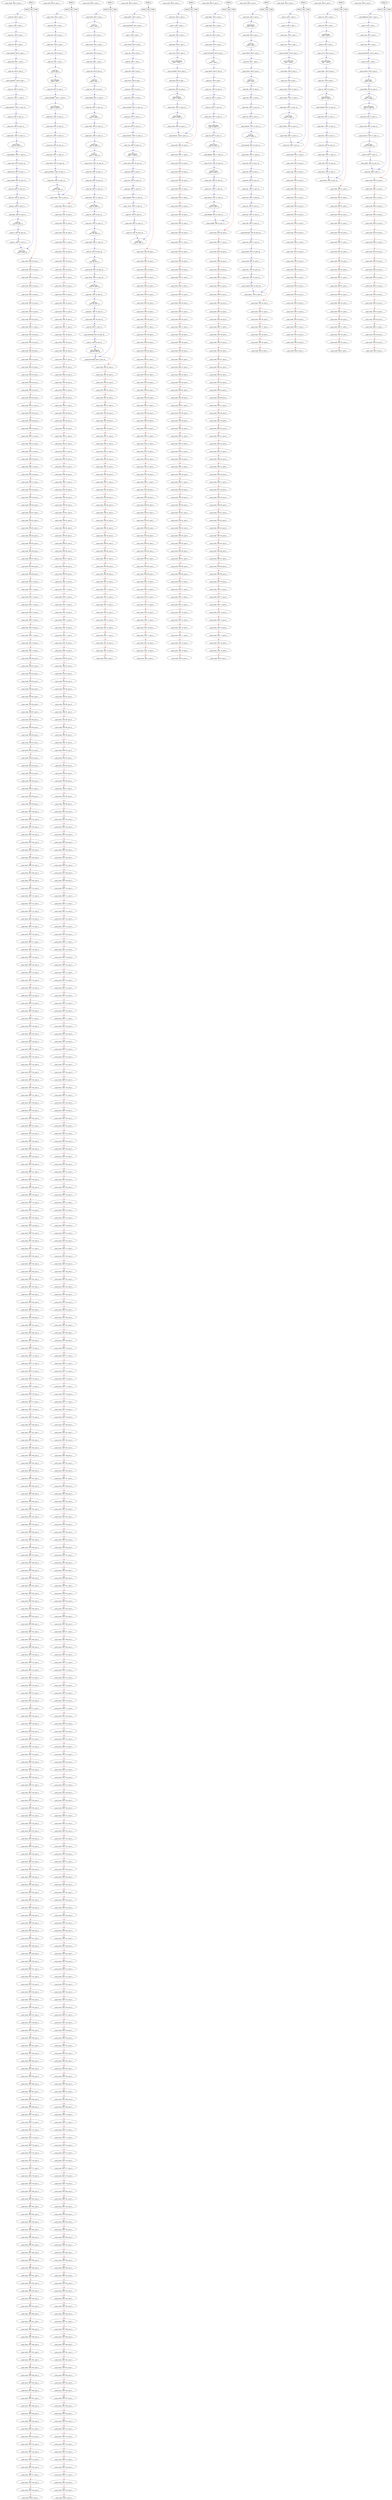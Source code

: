 	digraph dump_graph{
	rankdir=HR;
	subgraph HASH_0 {
	F0x4037480_0 [shape = "ellipse", label = " 0\nvalue (null), next 0, prev 0"];
	F0x4037480_1 [shape = "ellipse", label = " 1\nvalue for, next 2, prev 0"];
	F0x4037480_2 [shape = "ellipse", label = " 2\nvalue to, next 3, prev 1"];
	F0x4037480_1 -> F0x4037480_2 [style=invis];
	F0x4037480_3 [shape = "ellipse", label = " 3\nvalue me,, next 4, prev 2"];
	F0x4037480_2 -> F0x4037480_3 [style=invis];
	F0x4037480_4 [shape = "ellipse", label = " 4\nvalue we, next 5, prev 3"];
	F0x4037480_3 -> F0x4037480_4 [style=invis];
	F0x4037480_5 [shape = "ellipse", label = " 5\nvalue Shining, next 6, prev 4"];
	F0x4037480_4 -> F0x4037480_5 [style=invis];
	F0x4037480_6 [shape = "ellipse", label = " 6\nvalue need, next 7, prev 5"];
	F0x4037480_5 -> F0x4037480_6 [style=invis];
	F0x4037480_7 [shape = "ellipse", label = " 7\nvalue me, next 8, prev 6"];
	F0x4037480_6 -> F0x4037480_7 [style=invis];
	F0x4037480_8 [shape = "ellipse", label = " 8\nvalue sugarboo,, next 9, prev 7"];
	F0x4037480_7 -> F0x4037480_8 [style=invis];
	F0x4037480_9 [shape = "ellipse", label = " 9\nvalue on,, next 10, prev 8"];
	F0x4037480_8 -> F0x4037480_9 [style=invis];
	F0x4037480_10 [shape = "ellipse", label = " 10\nvalue You,, next 11, prev 9"];
	F0x4037480_9 -> F0x4037480_10 [style=invis];
	F0x4037480_11 [shape = "ellipse", label = " 11\nvalue greatest,, next 12, prev 10"];
	F0x4037480_10 -> F0x4037480_11 [style=invis];
	F0x4037480_12 [shape = "ellipse", label = " 12\nvalue no, next 13, prev 11"];
	F0x4037480_11 -> F0x4037480_12 [style=invis];
	F0x4037480_13 [shape = "ellipse", label = " 13\nvalue love, next 14, prev 12"];
	F0x4037480_12 -> F0x4037480_13 [style=invis];
	F0x4037480_14 [shape = "ellipse", label = " 14\nvalue hatin', next 15, prev 13"];
	F0x4037480_13 -> F0x4037480_14 [style=invis];
	F0x4037480_15 [shape = "ellipse", label = " 15\nvalue waitin', next 16, prev 14"];
	F0x4037480_14 -> F0x4037480_15 [style=invis];
	F0x4037480_16 [shape = "ellipse", label = " 16\nvalue fightin', next 17, prev 15"];
	F0x4037480_15 -> F0x4037480_16 [style=invis];
	F0x4037480_17 [shape = "ellipse", label = " 17\nvalue what, next 18, prev 16"];
	F0x4037480_16 -> F0x4037480_17 [style=invis];
	F0x4037480_18 [shape = "ellipse", label = " 18\nvalue threw, next 19, prev 17"];
	F0x4037480_17 -> F0x4037480_18 [style=invis];
	F0x4037480_19 [shape = "ellipse", label = " 19\nvalue nobody, next 20, prev 18"];
	F0x4037480_18 -> F0x4037480_19 [style=invis];
	F0x4037480_20 [shape = "ellipse", label = " 20\nvalue So, next 21, prev 19"];
	F0x4037480_19 -> F0x4037480_20 [style=invis];
	F0x4037480_21 [shape = "ellipse", label = " 21\nvalue up,, next 22, prev 20"];
	F0x4037480_20 -> F0x4037480_21 [style=invis];
	F0x4037480_22 [shape = "ellipse", label = " 22\nvalue go, next 23, prev 21"];
	F0x4037480_21 -> F0x4037480_22 [style=invis];
	F0x4037480_23 [shape = "ellipse", label = " 23\nvalue kept, next 24, prev 22"];
	F0x4037480_22 -> F0x4037480_23 [style=invis];
	F0x4037480_24 [shape = "ellipse", label = " 24\nvalue off, next 25, prev 23"];
	F0x4037480_23 -> F0x4037480_24 [style=invis];
	F0x4037480_25 [shape = "ellipse", label = " 25\nvalue so, next 26, prev 24"];
	F0x4037480_24 -> F0x4037480_25 [style=invis];
	F0x4037480_26 [shape = "ellipse", label = " 26\nvalue to,, next 27, prev 25"];
	F0x4037480_25 -> F0x4037480_26 [style=invis];
	F0x4037480_27 [shape = "ellipse", label = " 27\nvalue ride), next 0, prev 26"];
	F0x4037480_26 -> F0x4037480_27 [style=invis];
	F0x4037480_28 [shape = "ellipse", label = " 28\nvalue (null), next 29, prev 0"];
	F0x4037480_27 -> F0x4037480_28 [style=invis];
	F0x4037480_29 [shape = "ellipse", label = " 29\nvalue (null), next 30, prev 0"];
	F0x4037480_28 -> F0x4037480_29 [style=invis];
	F0x4037480_30 [shape = "ellipse", label = " 30\nvalue (null), next 31, prev 0"];
	F0x4037480_29 -> F0x4037480_30 [style=invis];
	F0x4037480_31 [shape = "ellipse", label = " 31\nvalue (null), next 32, prev 0"];
	F0x4037480_30 -> F0x4037480_31 [style=invis];
	F0x4037480_32 [shape = "ellipse", label = " 32\nvalue (null), next 33, prev 0"];
	F0x4037480_31 -> F0x4037480_32 [style=invis];
	F0x4037480_33 [shape = "ellipse", label = " 33\nvalue (null), next 34, prev 0"];
	F0x4037480_32 -> F0x4037480_33 [style=invis];
	F0x4037480_34 [shape = "ellipse", label = " 34\nvalue (null), next 35, prev 0"];
	F0x4037480_33 -> F0x4037480_34 [style=invis];
	F0x4037480_35 [shape = "ellipse", label = " 35\nvalue (null), next 36, prev 0"];
	F0x4037480_34 -> F0x4037480_35 [style=invis];
	F0x4037480_36 [shape = "ellipse", label = " 36\nvalue (null), next 37, prev 0"];
	F0x4037480_35 -> F0x4037480_36 [style=invis];
	F0x4037480_37 [shape = "ellipse", label = " 37\nvalue (null), next 38, prev 0"];
	F0x4037480_36 -> F0x4037480_37 [style=invis];
	F0x4037480_38 [shape = "ellipse", label = " 38\nvalue (null), next 39, prev 0"];
	F0x4037480_37 -> F0x4037480_38 [style=invis];
	F0x4037480_39 [shape = "ellipse", label = " 39\nvalue (null), next 40, prev 0"];
	F0x4037480_38 -> F0x4037480_39 [style=invis];
	F0x4037480_40 [shape = "ellipse", label = " 40\nvalue (null), next 41, prev 0"];
	F0x4037480_39 -> F0x4037480_40 [style=invis];
	F0x4037480_41 [shape = "ellipse", label = " 41\nvalue (null), next 42, prev 0"];
	F0x4037480_40 -> F0x4037480_41 [style=invis];
	F0x4037480_42 [shape = "ellipse", label = " 42\nvalue (null), next 43, prev 0"];
	F0x4037480_41 -> F0x4037480_42 [style=invis];
	F0x4037480_43 [shape = "ellipse", label = " 43\nvalue (null), next 44, prev 0"];
	F0x4037480_42 -> F0x4037480_43 [style=invis];
	F0x4037480_44 [shape = "ellipse", label = " 44\nvalue (null), next 45, prev 0"];
	F0x4037480_43 -> F0x4037480_44 [style=invis];
	F0x4037480_45 [shape = "ellipse", label = " 45\nvalue (null), next 46, prev 0"];
	F0x4037480_44 -> F0x4037480_45 [style=invis];
	F0x4037480_46 [shape = "ellipse", label = " 46\nvalue (null), next 47, prev 0"];
	F0x4037480_45 -> F0x4037480_46 [style=invis];
	F0x4037480_47 [shape = "ellipse", label = " 47\nvalue (null), next 48, prev 0"];
	F0x4037480_46 -> F0x4037480_47 [style=invis];
	F0x4037480_48 [shape = "ellipse", label = " 48\nvalue (null), next 49, prev 0"];
	F0x4037480_47 -> F0x4037480_48 [style=invis];
	F0x4037480_49 [shape = "ellipse", label = " 49\nvalue (null), next 50, prev 0"];
	F0x4037480_48 -> F0x4037480_49 [style=invis];
	F0x4037480_50 [shape = "ellipse", label = " 50\nvalue (null), next 51, prev 0"];
	F0x4037480_49 -> F0x4037480_50 [style=invis];
	F0x4037480_51 [shape = "ellipse", label = " 51\nvalue (null), next 52, prev 0"];
	F0x4037480_50 -> F0x4037480_51 [style=invis];
	F0x4037480_52 [shape = "ellipse", label = " 52\nvalue (null), next 53, prev 0"];
	F0x4037480_51 -> F0x4037480_52 [style=invis];
	F0x4037480_53 [shape = "ellipse", label = " 53\nvalue (null), next 54, prev 0"];
	F0x4037480_52 -> F0x4037480_53 [style=invis];
	F0x4037480_54 [shape = "ellipse", label = " 54\nvalue (null), next 55, prev 0"];
	F0x4037480_53 -> F0x4037480_54 [style=invis];
	F0x4037480_55 [shape = "ellipse", label = " 55\nvalue (null), next 56, prev 0"];
	F0x4037480_54 -> F0x4037480_55 [style=invis];
	F0x4037480_56 [shape = "ellipse", label = " 56\nvalue (null), next 57, prev 0"];
	F0x4037480_55 -> F0x4037480_56 [style=invis];
	F0x4037480_57 [shape = "ellipse", label = " 57\nvalue (null), next 58, prev 0"];
	F0x4037480_56 -> F0x4037480_57 [style=invis];
	F0x4037480_58 [shape = "ellipse", label = " 58\nvalue (null), next 59, prev 0"];
	F0x4037480_57 -> F0x4037480_58 [style=invis];
	F0x4037480_59 [shape = "ellipse", label = " 59\nvalue (null), next 60, prev 0"];
	F0x4037480_58 -> F0x4037480_59 [style=invis];
	F0x4037480_60 [shape = "ellipse", label = " 60\nvalue (null), next 61, prev 0"];
	F0x4037480_59 -> F0x4037480_60 [style=invis];
	F0x4037480_61 [shape = "ellipse", label = " 61\nvalue (null), next 62, prev 0"];
	F0x4037480_60 -> F0x4037480_61 [style=invis];
	F0x4037480_62 [shape = "ellipse", label = " 62\nvalue (null), next 63, prev 0"];
	F0x4037480_61 -> F0x4037480_62 [style=invis];
	F0x4037480_63 [shape = "ellipse", label = " 63\nvalue (null), next 64, prev 0"];
	F0x4037480_62 -> F0x4037480_63 [style=invis];
	F0x4037480_64 [shape = "ellipse", label = " 64\nvalue (null), next 65, prev 0"];
	F0x4037480_63 -> F0x4037480_64 [style=invis];
	F0x4037480_65 [shape = "ellipse", label = " 65\nvalue (null), next 66, prev 0"];
	F0x4037480_64 -> F0x4037480_65 [style=invis];
	F0x4037480_66 [shape = "ellipse", label = " 66\nvalue (null), next 67, prev 0"];
	F0x4037480_65 -> F0x4037480_66 [style=invis];
	F0x4037480_67 [shape = "ellipse", label = " 67\nvalue (null), next 68, prev 0"];
	F0x4037480_66 -> F0x4037480_67 [style=invis];
	F0x4037480_68 [shape = "ellipse", label = " 68\nvalue (null), next 69, prev 0"];
	F0x4037480_67 -> F0x4037480_68 [style=invis];
	F0x4037480_69 [shape = "ellipse", label = " 69\nvalue (null), next 70, prev 0"];
	F0x4037480_68 -> F0x4037480_69 [style=invis];
	F0x4037480_70 [shape = "ellipse", label = " 70\nvalue (null), next 71, prev 0"];
	F0x4037480_69 -> F0x4037480_70 [style=invis];
	F0x4037480_71 [shape = "ellipse", label = " 71\nvalue (null), next 72, prev 0"];
	F0x4037480_70 -> F0x4037480_71 [style=invis];
	F0x4037480_72 [shape = "ellipse", label = " 72\nvalue (null), next 73, prev 0"];
	F0x4037480_71 -> F0x4037480_72 [style=invis];
	F0x4037480_73 [shape = "ellipse", label = " 73\nvalue (null), next 74, prev 0"];
	F0x4037480_72 -> F0x4037480_73 [style=invis];
	F0x4037480_74 [shape = "ellipse", label = " 74\nvalue (null), next 75, prev 0"];
	F0x4037480_73 -> F0x4037480_74 [style=invis];
	F0x4037480_75 [shape = "ellipse", label = " 75\nvalue (null), next 76, prev 0"];
	F0x4037480_74 -> F0x4037480_75 [style=invis];
	F0x4037480_76 [shape = "ellipse", label = " 76\nvalue (null), next 77, prev 0"];
	F0x4037480_75 -> F0x4037480_76 [style=invis];
	F0x4037480_77 [shape = "ellipse", label = " 77\nvalue (null), next 78, prev 0"];
	F0x4037480_76 -> F0x4037480_77 [style=invis];
	F0x4037480_78 [shape = "ellipse", label = " 78\nvalue (null), next 79, prev 0"];
	F0x4037480_77 -> F0x4037480_78 [style=invis];
	F0x4037480_79 [shape = "ellipse", label = " 79\nvalue (null), next 80, prev 0"];
	F0x4037480_78 -> F0x4037480_79 [style=invis];
	F0x4037480_80 [shape = "ellipse", label = " 80\nvalue (null), next 81, prev 0"];
	F0x4037480_79 -> F0x4037480_80 [style=invis];
	F0x4037480_81 [shape = "ellipse", label = " 81\nvalue (null), next 82, prev 0"];
	F0x4037480_80 -> F0x4037480_81 [style=invis];
	F0x4037480_82 [shape = "ellipse", label = " 82\nvalue (null), next 83, prev 0"];
	F0x4037480_81 -> F0x4037480_82 [style=invis];
	F0x4037480_83 [shape = "ellipse", label = " 83\nvalue (null), next 84, prev 0"];
	F0x4037480_82 -> F0x4037480_83 [style=invis];
	F0x4037480_84 [shape = "ellipse", label = " 84\nvalue (null), next 85, prev 0"];
	F0x4037480_83 -> F0x4037480_84 [style=invis];
	F0x4037480_85 [shape = "ellipse", label = " 85\nvalue (null), next 86, prev 0"];
	F0x4037480_84 -> F0x4037480_85 [style=invis];
	F0x4037480_86 [shape = "ellipse", label = " 86\nvalue (null), next 87, prev 0"];
	F0x4037480_85 -> F0x4037480_86 [style=invis];
	F0x4037480_87 [shape = "ellipse", label = " 87\nvalue (null), next 88, prev 0"];
	F0x4037480_86 -> F0x4037480_87 [style=invis];
	F0x4037480_88 [shape = "ellipse", label = " 88\nvalue (null), next 89, prev 0"];
	F0x4037480_87 -> F0x4037480_88 [style=invis];
	F0x4037480_89 [shape = "ellipse", label = " 89\nvalue (null), next 90, prev 0"];
	F0x4037480_88 -> F0x4037480_89 [style=invis];
	F0x4037480_90 [shape = "ellipse", label = " 90\nvalue (null), next 91, prev 0"];
	F0x4037480_89 -> F0x4037480_90 [style=invis];
	F0x4037480_91 [shape = "ellipse", label = " 91\nvalue (null), next 92, prev 0"];
	F0x4037480_90 -> F0x4037480_91 [style=invis];
	F0x4037480_92 [shape = "ellipse", label = " 92\nvalue (null), next 93, prev 0"];
	F0x4037480_91 -> F0x4037480_92 [style=invis];
	F0x4037480_93 [shape = "ellipse", label = " 93\nvalue (null), next 94, prev 0"];
	F0x4037480_92 -> F0x4037480_93 [style=invis];
	F0x4037480_94 [shape = "ellipse", label = " 94\nvalue (null), next 95, prev 0"];
	F0x4037480_93 -> F0x4037480_94 [style=invis];
	F0x4037480_95 [shape = "ellipse", label = " 95\nvalue (null), next 96, prev 0"];
	F0x4037480_94 -> F0x4037480_95 [style=invis];
	F0x4037480_96 [shape = "ellipse", label = " 96\nvalue (null), next 97, prev 0"];
	F0x4037480_95 -> F0x4037480_96 [style=invis];
	F0x4037480_97 [shape = "ellipse", label = " 97\nvalue (null), next 98, prev 0"];
	F0x4037480_96 -> F0x4037480_97 [style=invis];
	F0x4037480_98 [shape = "ellipse", label = " 98\nvalue (null), next 99, prev 0"];
	F0x4037480_97 -> F0x4037480_98 [style=invis];
	F0x4037480_99 [shape = "ellipse", label = " 99\nvalue (null), next 100, prev 0"];
	F0x4037480_98 -> F0x4037480_99 [style=invis];
	F0x4037480_100 [shape = "ellipse", label = " 100\nvalue (null), next 101, prev 0"];
	F0x4037480_99 -> F0x4037480_100 [style=invis];
	F0x4037480_101 [shape = "ellipse", label = " 101\nvalue (null), next 102, prev 0"];
	F0x4037480_100 -> F0x4037480_101 [style=invis];
	F0x4037480_102 [shape = "ellipse", label = " 102\nvalue (null), next 103, prev 0"];
	F0x4037480_101 -> F0x4037480_102 [style=invis];
	F0x4037480_103 [shape = "ellipse", label = " 103\nvalue (null), next 104, prev 0"];
	F0x4037480_102 -> F0x4037480_103 [style=invis];
	F0x4037480_104 [shape = "ellipse", label = " 104\nvalue (null), next 105, prev 0"];
	F0x4037480_103 -> F0x4037480_104 [style=invis];
	F0x4037480_105 [shape = "ellipse", label = " 105\nvalue (null), next 106, prev 0"];
	F0x4037480_104 -> F0x4037480_105 [style=invis];
	F0x4037480_106 [shape = "ellipse", label = " 106\nvalue (null), next 107, prev 0"];
	F0x4037480_105 -> F0x4037480_106 [style=invis];
	F0x4037480_107 [shape = "ellipse", label = " 107\nvalue (null), next 108, prev 0"];
	F0x4037480_106 -> F0x4037480_107 [style=invis];
	F0x4037480_108 [shape = "ellipse", label = " 108\nvalue (null), next 109, prev 0"];
	F0x4037480_107 -> F0x4037480_108 [style=invis];
	F0x4037480_109 [shape = "ellipse", label = " 109\nvalue (null), next 110, prev 0"];
	F0x4037480_108 -> F0x4037480_109 [style=invis];
	F0x4037480_110 [shape = "ellipse", label = " 110\nvalue (null), next 111, prev 0"];
	F0x4037480_109 -> F0x4037480_110 [style=invis];
	F0x4037480_111 [shape = "ellipse", label = " 111\nvalue (null), next 112, prev 0"];
	F0x4037480_110 -> F0x4037480_111 [style=invis];
	F0x4037480_112 [shape = "ellipse", label = " 112\nvalue (null), next 113, prev 0"];
	F0x4037480_111 -> F0x4037480_112 [style=invis];
	F0x4037480_113 [shape = "ellipse", label = " 113\nvalue (null), next 114, prev 0"];
	F0x4037480_112 -> F0x4037480_113 [style=invis];
	F0x4037480_114 [shape = "ellipse", label = " 114\nvalue (null), next 115, prev 0"];
	F0x4037480_113 -> F0x4037480_114 [style=invis];
	F0x4037480_115 [shape = "ellipse", label = " 115\nvalue (null), next 116, prev 0"];
	F0x4037480_114 -> F0x4037480_115 [style=invis];
	F0x4037480_116 [shape = "ellipse", label = " 116\nvalue (null), next 117, prev 0"];
	F0x4037480_115 -> F0x4037480_116 [style=invis];
	F0x4037480_117 [shape = "ellipse", label = " 117\nvalue (null), next 118, prev 0"];
	F0x4037480_116 -> F0x4037480_117 [style=invis];
	F0x4037480_118 [shape = "ellipse", label = " 118\nvalue (null), next 119, prev 0"];
	F0x4037480_117 -> F0x4037480_118 [style=invis];
	F0x4037480_119 [shape = "ellipse", label = " 119\nvalue (null), next 120, prev 0"];
	F0x4037480_118 -> F0x4037480_119 [style=invis];
	F0x4037480_120 [shape = "ellipse", label = " 120\nvalue (null), next 121, prev 0"];
	F0x4037480_119 -> F0x4037480_120 [style=invis];
	F0x4037480_121 [shape = "ellipse", label = " 121\nvalue (null), next 122, prev 0"];
	F0x4037480_120 -> F0x4037480_121 [style=invis];
	F0x4037480_122 [shape = "ellipse", label = " 122\nvalue (null), next 123, prev 0"];
	F0x4037480_121 -> F0x4037480_122 [style=invis];
	F0x4037480_123 [shape = "ellipse", label = " 123\nvalue (null), next 124, prev 0"];
	F0x4037480_122 -> F0x4037480_123 [style=invis];
	F0x4037480_124 [shape = "ellipse", label = " 124\nvalue (null), next 125, prev 0"];
	F0x4037480_123 -> F0x4037480_124 [style=invis];
	F0x4037480_125 [shape = "ellipse", label = " 125\nvalue (null), next 126, prev 0"];
	F0x4037480_124 -> F0x4037480_125 [style=invis];
	F0x4037480_126 [shape = "ellipse", label = " 126\nvalue (null), next 127, prev 0"];
	F0x4037480_125 -> F0x4037480_126 [style=invis];
	F0x4037480_127 [shape = "ellipse", label = " 127\nvalue (null), next 128, prev 0"];
	F0x4037480_126 -> F0x4037480_127 [style=invis];
	F0x4037480_128 [shape = "ellipse", label = " 128\nvalue (null), next 129, prev 0"];
	F0x4037480_127 -> F0x4037480_128 [style=invis];
	F0x4037480_129 [shape = "ellipse", label = " 129\nvalue (null), next 130, prev 0"];
	F0x4037480_128 -> F0x4037480_129 [style=invis];
	F0x4037480_130 [shape = "ellipse", label = " 130\nvalue (null), next 131, prev 0"];
	F0x4037480_129 -> F0x4037480_130 [style=invis];
	F0x4037480_131 [shape = "ellipse", label = " 131\nvalue (null), next 132, prev 0"];
	F0x4037480_130 -> F0x4037480_131 [style=invis];
	F0x4037480_132 [shape = "ellipse", label = " 132\nvalue (null), next 133, prev 0"];
	F0x4037480_131 -> F0x4037480_132 [style=invis];
	F0x4037480_133 [shape = "ellipse", label = " 133\nvalue (null), next 134, prev 0"];
	F0x4037480_132 -> F0x4037480_133 [style=invis];
	F0x4037480_134 [shape = "ellipse", label = " 134\nvalue (null), next 135, prev 0"];
	F0x4037480_133 -> F0x4037480_134 [style=invis];
	F0x4037480_135 [shape = "ellipse", label = " 135\nvalue (null), next 136, prev 0"];
	F0x4037480_134 -> F0x4037480_135 [style=invis];
	F0x4037480_136 [shape = "ellipse", label = " 136\nvalue (null), next 137, prev 0"];
	F0x4037480_135 -> F0x4037480_136 [style=invis];
	F0x4037480_137 [shape = "ellipse", label = " 137\nvalue (null), next 138, prev 0"];
	F0x4037480_136 -> F0x4037480_137 [style=invis];
	F0x4037480_138 [shape = "ellipse", label = " 138\nvalue (null), next 139, prev 0"];
	F0x4037480_137 -> F0x4037480_138 [style=invis];
	F0x4037480_139 [shape = "ellipse", label = " 139\nvalue (null), next 140, prev 0"];
	F0x4037480_138 -> F0x4037480_139 [style=invis];
	F0x4037480_140 [shape = "ellipse", label = " 140\nvalue (null), next 141, prev 0"];
	F0x4037480_139 -> F0x4037480_140 [style=invis];
	F0x4037480_141 [shape = "ellipse", label = " 141\nvalue (null), next 142, prev 0"];
	F0x4037480_140 -> F0x4037480_141 [style=invis];
	F0x4037480_142 [shape = "ellipse", label = " 142\nvalue (null), next 143, prev 0"];
	F0x4037480_141 -> F0x4037480_142 [style=invis];
	F0x4037480_143 [shape = "ellipse", label = " 143\nvalue (null), next 144, prev 0"];
	F0x4037480_142 -> F0x4037480_143 [style=invis];
	F0x4037480_144 [shape = "ellipse", label = " 144\nvalue (null), next 145, prev 0"];
	F0x4037480_143 -> F0x4037480_144 [style=invis];
	F0x4037480_145 [shape = "ellipse", label = " 145\nvalue (null), next 146, prev 0"];
	F0x4037480_144 -> F0x4037480_145 [style=invis];
	F0x4037480_146 [shape = "ellipse", label = " 146\nvalue (null), next 147, prev 0"];
	F0x4037480_145 -> F0x4037480_146 [style=invis];
	F0x4037480_147 [shape = "ellipse", label = " 147\nvalue (null), next 148, prev 0"];
	F0x4037480_146 -> F0x4037480_147 [style=invis];
	F0x4037480_148 [shape = "ellipse", label = " 148\nvalue (null), next 149, prev 0"];
	F0x4037480_147 -> F0x4037480_148 [style=invis];
	F0x4037480_149 [shape = "ellipse", label = " 149\nvalue (null), next 150, prev 0"];
	F0x4037480_148 -> F0x4037480_149 [style=invis];
	F0x4037480_150 [shape = "ellipse", label = " 150\nvalue (null), next 151, prev 0"];
	F0x4037480_149 -> F0x4037480_150 [style=invis];
	F0x4037480_151 [shape = "ellipse", label = " 151\nvalue (null), next 152, prev 0"];
	F0x4037480_150 -> F0x4037480_151 [style=invis];
	F0x4037480_152 [shape = "ellipse", label = " 152\nvalue (null), next 153, prev 0"];
	F0x4037480_151 -> F0x4037480_152 [style=invis];
	F0x4037480_153 [shape = "ellipse", label = " 153\nvalue (null), next 154, prev 0"];
	F0x4037480_152 -> F0x4037480_153 [style=invis];
	F0x4037480_154 [shape = "ellipse", label = " 154\nvalue (null), next 155, prev 0"];
	F0x4037480_153 -> F0x4037480_154 [style=invis];
	F0x4037480_155 [shape = "ellipse", label = " 155\nvalue (null), next 156, prev 0"];
	F0x4037480_154 -> F0x4037480_155 [style=invis];
	F0x4037480_156 [shape = "ellipse", label = " 156\nvalue (null), next 157, prev 0"];
	F0x4037480_155 -> F0x4037480_156 [style=invis];
	F0x4037480_157 [shape = "ellipse", label = " 157\nvalue (null), next 158, prev 0"];
	F0x4037480_156 -> F0x4037480_157 [style=invis];
	F0x4037480_158 [shape = "ellipse", label = " 158\nvalue (null), next 159, prev 0"];
	F0x4037480_157 -> F0x4037480_158 [style=invis];
	F0x4037480_159 [shape = "ellipse", label = " 159\nvalue (null), next 160, prev 0"];
	F0x4037480_158 -> F0x4037480_159 [style=invis];
	F0x4037480_160 [shape = "ellipse", label = " 160\nvalue (null), next 161, prev 0"];
	F0x4037480_159 -> F0x4037480_160 [style=invis];
	F0x4037480_161 [shape = "ellipse", label = " 161\nvalue (null), next 162, prev 0"];
	F0x4037480_160 -> F0x4037480_161 [style=invis];
	F0x4037480_162 [shape = "ellipse", label = " 162\nvalue (null), next 163, prev 0"];
	F0x4037480_161 -> F0x4037480_162 [style=invis];
	F0x4037480_163 [shape = "ellipse", label = " 163\nvalue (null), next 164, prev 0"];
	F0x4037480_162 -> F0x4037480_163 [style=invis];
	F0x4037480_164 [shape = "ellipse", label = " 164\nvalue (null), next 165, prev 0"];
	F0x4037480_163 -> F0x4037480_164 [style=invis];
	F0x4037480_165 [shape = "ellipse", label = " 165\nvalue (null), next 166, prev 0"];
	F0x4037480_164 -> F0x4037480_165 [style=invis];
	F0x4037480_166 [shape = "ellipse", label = " 166\nvalue (null), next 167, prev 0"];
	F0x4037480_165 -> F0x4037480_166 [style=invis];
	F0x4037480_167 [shape = "ellipse", label = " 167\nvalue (null), next 168, prev 0"];
	F0x4037480_166 -> F0x4037480_167 [style=invis];
	F0x4037480_168 [shape = "ellipse", label = " 168\nvalue (null), next 169, prev 0"];
	F0x4037480_167 -> F0x4037480_168 [style=invis];
	F0x4037480_169 [shape = "ellipse", label = " 169\nvalue (null), next 170, prev 0"];
	F0x4037480_168 -> F0x4037480_169 [style=invis];
	F0x4037480_170 [shape = "ellipse", label = " 170\nvalue (null), next 171, prev 0"];
	F0x4037480_169 -> F0x4037480_170 [style=invis];
	F0x4037480_171 [shape = "ellipse", label = " 171\nvalue (null), next 172, prev 0"];
	F0x4037480_170 -> F0x4037480_171 [style=invis];
	F0x4037480_172 [shape = "ellipse", label = " 172\nvalue (null), next 173, prev 0"];
	F0x4037480_171 -> F0x4037480_172 [style=invis];
	F0x4037480_173 [shape = "ellipse", label = " 173\nvalue (null), next 174, prev 0"];
	F0x4037480_172 -> F0x4037480_173 [style=invis];
	F0x4037480_174 [shape = "ellipse", label = " 174\nvalue (null), next 175, prev 0"];
	F0x4037480_173 -> F0x4037480_174 [style=invis];
	F0x4037480_175 [shape = "ellipse", label = " 175\nvalue (null), next 176, prev 0"];
	F0x4037480_174 -> F0x4037480_175 [style=invis];
	F0x4037480_176 [shape = "ellipse", label = " 176\nvalue (null), next 177, prev 0"];
	F0x4037480_175 -> F0x4037480_176 [style=invis];
	F0x4037480_177 [shape = "ellipse", label = " 177\nvalue (null), next 178, prev 0"];
	F0x4037480_176 -> F0x4037480_177 [style=invis];
	F0x4037480_178 [shape = "ellipse", label = " 178\nvalue (null), next 179, prev 0"];
	F0x4037480_177 -> F0x4037480_178 [style=invis];
	F0x4037480_179 [shape = "ellipse", label = " 179\nvalue (null), next 180, prev 0"];
	F0x4037480_178 -> F0x4037480_179 [style=invis];
	F0x4037480_180 [shape = "ellipse", label = " 180\nvalue (null), next 181, prev 0"];
	F0x4037480_179 -> F0x4037480_180 [style=invis];
	F0x4037480_181 [shape = "ellipse", label = " 181\nvalue (null), next 182, prev 0"];
	F0x4037480_180 -> F0x4037480_181 [style=invis];
	F0x4037480_182 [shape = "ellipse", label = " 182\nvalue (null), next 183, prev 0"];
	F0x4037480_181 -> F0x4037480_182 [style=invis];
	F0x4037480_183 [shape = "ellipse", label = " 183\nvalue (null), next 184, prev 0"];
	F0x4037480_182 -> F0x4037480_183 [style=invis];
	F0x4037480_184 [shape = "ellipse", label = " 184\nvalue (null), next 185, prev 0"];
	F0x4037480_183 -> F0x4037480_184 [style=invis];
	F0x4037480_185 [shape = "ellipse", label = " 185\nvalue (null), next 186, prev 0"];
	F0x4037480_184 -> F0x4037480_185 [style=invis];
	F0x4037480_186 [shape = "ellipse", label = " 186\nvalue (null), next 187, prev 0"];
	F0x4037480_185 -> F0x4037480_186 [style=invis];
	F0x4037480_187 [shape = "ellipse", label = " 187\nvalue (null), next 188, prev 0"];
	F0x4037480_186 -> F0x4037480_187 [style=invis];
	F0x4037480_188 [shape = "ellipse", label = " 188\nvalue (null), next 189, prev 0"];
	F0x4037480_187 -> F0x4037480_188 [style=invis];
	F0x4037480_189 [shape = "ellipse", label = " 189\nvalue (null), next 190, prev 0"];
	F0x4037480_188 -> F0x4037480_189 [style=invis];
	F0x4037480_190 [shape = "ellipse", label = " 190\nvalue (null), next 191, prev 0"];
	F0x4037480_189 -> F0x4037480_190 [style=invis];
	F0x4037480_191 [shape = "ellipse", label = " 191\nvalue (null), next 192, prev 0"];
	F0x4037480_190 -> F0x4037480_191 [style=invis];
	F0x4037480_192 [shape = "ellipse", label = " 192\nvalue (null), next 193, prev 0"];
	F0x4037480_191 -> F0x4037480_192 [style=invis];
	F0x4037480_193 [shape = "ellipse", label = " 193\nvalue (null), next 194, prev 0"];
	F0x4037480_192 -> F0x4037480_193 [style=invis];
	F0x4037480_194 [shape = "ellipse", label = " 194\nvalue (null), next 195, prev 0"];
	F0x4037480_193 -> F0x4037480_194 [style=invis];
	F0x4037480_195 [shape = "ellipse", label = " 195\nvalue (null), next 196, prev 0"];
	F0x4037480_194 -> F0x4037480_195 [style=invis];
	F0x4037480_196 [shape = "ellipse", label = " 196\nvalue (null), next 197, prev 0"];
	F0x4037480_195 -> F0x4037480_196 [style=invis];
	F0x4037480_197 [shape = "ellipse", label = " 197\nvalue (null), next 198, prev 0"];
	F0x4037480_196 -> F0x4037480_197 [style=invis];
	F0x4037480_198 [shape = "ellipse", label = " 198\nvalue (null), next 199, prev 0"];
	F0x4037480_197 -> F0x4037480_198 [style=invis];
	F0x4037480_199 [shape = "ellipse", label = " 199\nvalue (null), next 200, prev 0"];
	F0x4037480_198 -> F0x4037480_199 [style=invis];
	F0x4037480_200 [shape = "ellipse", label = " 200\nvalue (null), next 201, prev 0"];
	F0x4037480_199 -> F0x4037480_200 [style=invis];
	F0x4037480_201 [shape = "ellipse", label = " 201\nvalue (null), next 202, prev 0"];
	F0x4037480_200 -> F0x4037480_201 [style=invis];
	F0x4037480_202 [shape = "ellipse", label = " 202\nvalue (null), next 203, prev 0"];
	F0x4037480_201 -> F0x4037480_202 [style=invis];
	F0x4037480_203 [shape = "ellipse", label = " 203\nvalue (null), next 204, prev 0"];
	F0x4037480_202 -> F0x4037480_203 [style=invis];
	F0x4037480_204 [shape = "ellipse", label = " 204\nvalue (null), next 205, prev 0"];
	F0x4037480_203 -> F0x4037480_204 [style=invis];
	F0x4037480_205 [shape = "ellipse", label = " 205\nvalue (null), next 206, prev 0"];
	F0x4037480_204 -> F0x4037480_205 [style=invis];
	F0x4037480_206 [shape = "ellipse", label = " 206\nvalue (null), next 207, prev 0"];
	F0x4037480_205 -> F0x4037480_206 [style=invis];
	F0x4037480_207 [shape = "ellipse", label = " 207\nvalue (null), next 208, prev 0"];
	F0x4037480_206 -> F0x4037480_207 [style=invis];
	F0x4037480_208 [shape = "ellipse", label = " 208\nvalue (null), next 209, prev 0"];
	F0x4037480_207 -> F0x4037480_208 [style=invis];
	F0x4037480_209 [shape = "ellipse", label = " 209\nvalue (null), next 210, prev 0"];
	F0x4037480_208 -> F0x4037480_209 [style=invis];
	F0x4037480_210 [shape = "ellipse", label = " 210\nvalue (null), next 211, prev 0"];
	F0x4037480_209 -> F0x4037480_210 [style=invis];
	F0x4037480_211 [shape = "ellipse", label = " 211\nvalue (null), next 212, prev 0"];
	F0x4037480_210 -> F0x4037480_211 [style=invis];
	F0x4037480_212 [shape = "ellipse", label = " 212\nvalue (null), next 213, prev 0"];
	F0x4037480_211 -> F0x4037480_212 [style=invis];
	F0x4037480_213 [shape = "ellipse", label = " 213\nvalue (null), next 214, prev 0"];
	F0x4037480_212 -> F0x4037480_213 [style=invis];
	F0x4037480_214 [shape = "ellipse", label = " 214\nvalue (null), next 215, prev 0"];
	F0x4037480_213 -> F0x4037480_214 [style=invis];
	F0x4037480_215 [shape = "ellipse", label = " 215\nvalue (null), next 216, prev 0"];
	F0x4037480_214 -> F0x4037480_215 [style=invis];
	F0x4037480_216 [shape = "ellipse", label = " 216\nvalue (null), next 217, prev 0"];
	F0x4037480_215 -> F0x4037480_216 [style=invis];
	F0x4037480_217 [shape = "ellipse", label = " 217\nvalue (null), next 218, prev 0"];
	F0x4037480_216 -> F0x4037480_217 [style=invis];
	F0x4037480_218 [shape = "ellipse", label = " 218\nvalue (null), next 219, prev 0"];
	F0x4037480_217 -> F0x4037480_218 [style=invis];
	F0x4037480_219 [shape = "ellipse", label = " 219\nvalue (null), next 220, prev 0"];
	F0x4037480_218 -> F0x4037480_219 [style=invis];
	F0x4037480_220 [shape = "ellipse", label = " 220\nvalue (null), next 221, prev 0"];
	F0x4037480_219 -> F0x4037480_220 [style=invis];
	F0x4037480_221 [shape = "ellipse", label = " 221\nvalue (null), next 222, prev 0"];
	F0x4037480_220 -> F0x4037480_221 [style=invis];
	F0x4037480_222 [shape = "ellipse", label = " 222\nvalue (null), next 223, prev 0"];
	F0x4037480_221 -> F0x4037480_222 [style=invis];
	F0x4037480_223 [shape = "ellipse", label = " 223\nvalue (null), next 224, prev 0"];
	F0x4037480_222 -> F0x4037480_223 [style=invis];
	F0x4037480_224 [shape = "ellipse", label = " 224\nvalue (null), next 225, prev 0"];
	F0x4037480_223 -> F0x4037480_224 [style=invis];
	F0x4037480_225 [shape = "ellipse", label = " 225\nvalue (null), next 226, prev 0"];
	F0x4037480_224 -> F0x4037480_225 [style=invis];
	F0x4037480_226 [shape = "ellipse", label = " 226\nvalue (null), next 227, prev 0"];
	F0x4037480_225 -> F0x4037480_226 [style=invis];
	F0x4037480_227 [shape = "ellipse", label = " 227\nvalue (null), next 228, prev 0"];
	F0x4037480_226 -> F0x4037480_227 [style=invis];
	F0x4037480_228 [shape = "ellipse", label = " 228\nvalue (null), next 229, prev 0"];
	F0x4037480_227 -> F0x4037480_228 [style=invis];
	F0x4037480_229 [shape = "ellipse", label = " 229\nvalue (null), next 230, prev 0"];
	F0x4037480_228 -> F0x4037480_229 [style=invis];
	F0x4037480_230 [shape = "ellipse", label = " 230\nvalue (null), next 231, prev 0"];
	F0x4037480_229 -> F0x4037480_230 [style=invis];
	F0x4037480_231 [shape = "ellipse", label = " 231\nvalue (null), next 232, prev 0"];
	F0x4037480_230 -> F0x4037480_231 [style=invis];
	F0x4037480_232 [shape = "ellipse", label = " 232\nvalue (null), next 233, prev 0"];
	F0x4037480_231 -> F0x4037480_232 [style=invis];
	F0x4037480_233 [shape = "ellipse", label = " 233\nvalue (null), next 234, prev 0"];
	F0x4037480_232 -> F0x4037480_233 [style=invis];
	F0x4037480_234 [shape = "ellipse", label = " 234\nvalue (null), next 235, prev 0"];
	F0x4037480_233 -> F0x4037480_234 [style=invis];
	F0x4037480_235 [shape = "ellipse", label = " 235\nvalue (null), next 236, prev 0"];
	F0x4037480_234 -> F0x4037480_235 [style=invis];
	F0x4037480_236 [shape = "ellipse", label = " 236\nvalue (null), next 237, prev 0"];
	F0x4037480_235 -> F0x4037480_236 [style=invis];
	F0x4037480_237 [shape = "ellipse", label = " 237\nvalue (null), next 238, prev 0"];
	F0x4037480_236 -> F0x4037480_237 [style=invis];
	F0x4037480_238 [shape = "ellipse", label = " 238\nvalue (null), next 239, prev 0"];
	F0x4037480_237 -> F0x4037480_238 [style=invis];
	F0x4037480_239 [shape = "ellipse", label = " 239\nvalue (null), next 240, prev 0"];
	F0x4037480_238 -> F0x4037480_239 [style=invis];
	F0x4037480_240 [shape = "ellipse", label = " 240\nvalue (null), next 241, prev 0"];
	F0x4037480_239 -> F0x4037480_240 [style=invis];
	F0x4037480_241 [shape = "ellipse", label = " 241\nvalue (null), next 242, prev 0"];
	F0x4037480_240 -> F0x4037480_241 [style=invis];
	F0x4037480_242 [shape = "ellipse", label = " 242\nvalue (null), next 243, prev 0"];
	F0x4037480_241 -> F0x4037480_242 [style=invis];
	F0x4037480_243 [shape = "ellipse", label = " 243\nvalue (null), next 244, prev 0"];
	F0x4037480_242 -> F0x4037480_243 [style=invis];
	F0x4037480_244 [shape = "ellipse", label = " 244\nvalue (null), next 245, prev 0"];
	F0x4037480_243 -> F0x4037480_244 [style=invis];
	F0x4037480_245 [shape = "ellipse", label = " 245\nvalue (null), next 246, prev 0"];
	F0x4037480_244 -> F0x4037480_245 [style=invis];
	F0x4037480_246 [shape = "ellipse", label = " 246\nvalue (null), next 247, prev 0"];
	F0x4037480_245 -> F0x4037480_246 [style=invis];
	F0x4037480_247 [shape = "ellipse", label = " 247\nvalue (null), next 248, prev 0"];
	F0x4037480_246 -> F0x4037480_247 [style=invis];
	F0x4037480_248 [shape = "ellipse", label = " 248\nvalue (null), next 249, prev 0"];
	F0x4037480_247 -> F0x4037480_248 [style=invis];
	F0x4037480_249 [shape = "ellipse", label = " 249\nvalue (null), next 250, prev 0"];
	F0x4037480_248 -> F0x4037480_249 [style=invis];
	F0x4037480_250 [shape = "ellipse", label = " 250\nvalue (null), next 251, prev 0"];
	F0x4037480_249 -> F0x4037480_250 [style=invis];
	F0x4037480_251 [shape = "ellipse", label = " 251\nvalue (null), next 252, prev 0"];
	F0x4037480_250 -> F0x4037480_251 [style=invis];
	F0x4037480_252 [shape = "ellipse", label = " 252\nvalue (null), next 253, prev 0"];
	F0x4037480_251 -> F0x4037480_252 [style=invis];
	F0x4037480_253 [shape = "ellipse", label = " 253\nvalue (null), next 254, prev 0"];
	F0x4037480_252 -> F0x4037480_253 [style=invis];
	F0x4037480_254 [shape = "ellipse", label = " 254\nvalue (null), next 255, prev 0"];
	F0x4037480_253 -> F0x4037480_254 [style=invis];
	F0x4037480_255 [shape = "ellipse", label = " 255\nvalue (null), next 256, prev 0"];
	F0x4037480_254 -> F0x4037480_255 [style=invis];
	F0x4037480_256 [shape = "ellipse", label = " 256\nvalue (null), next 257, prev 0"];
	F0x4037480_255 -> F0x4037480_256 [style=invis];
	F0x4037480_257 [shape = "ellipse", label = " 257\nvalue (null), next 258, prev 0"];
	F0x4037480_256 -> F0x4037480_257 [style=invis];
	F0x4037480_258 [shape = "ellipse", label = " 258\nvalue (null), next 259, prev 0"];
	F0x4037480_257 -> F0x4037480_258 [style=invis];
	F0x4037480_259 [shape = "ellipse", label = " 259\nvalue (null), next 260, prev 0"];
	F0x4037480_258 -> F0x4037480_259 [style=invis];
	F0x4037480_260 [shape = "ellipse", label = " 260\nvalue (null), next 261, prev 0"];
	F0x4037480_259 -> F0x4037480_260 [style=invis];
	F0x4037480_261 [shape = "ellipse", label = " 261\nvalue (null), next 262, prev 0"];
	F0x4037480_260 -> F0x4037480_261 [style=invis];
	F0x4037480_262 [shape = "ellipse", label = " 262\nvalue (null), next 263, prev 0"];
	F0x4037480_261 -> F0x4037480_262 [style=invis];
	F0x4037480_263 [shape = "ellipse", label = " 263\nvalue (null), next 264, prev 0"];
	F0x4037480_262 -> F0x4037480_263 [style=invis];
	F0x4037480_264 [shape = "ellipse", label = " 264\nvalue (null), next 265, prev 0"];
	F0x4037480_263 -> F0x4037480_264 [style=invis];
	F0x4037480_265 [shape = "ellipse", label = " 265\nvalue (null), next 266, prev 0"];
	F0x4037480_264 -> F0x4037480_265 [style=invis];
	F0x4037480_266 [shape = "ellipse", label = " 266\nvalue (null), next 267, prev 0"];
	F0x4037480_265 -> F0x4037480_266 [style=invis];
	F0x4037480_267 [shape = "ellipse", label = " 267\nvalue (null), next 268, prev 0"];
	F0x4037480_266 -> F0x4037480_267 [style=invis];
	F0x4037480_268 [shape = "ellipse", label = " 268\nvalue (null), next 269, prev 0"];
	F0x4037480_267 -> F0x4037480_268 [style=invis];
	F0x4037480_269 [shape = "ellipse", label = " 269\nvalue (null), next 270, prev 0"];
	F0x4037480_268 -> F0x4037480_269 [style=invis];
	F0x4037480_270 [shape = "ellipse", label = " 270\nvalue (null), next 271, prev 0"];
	F0x4037480_269 -> F0x4037480_270 [style=invis];
	F0x4037480_271 [shape = "ellipse", label = " 271\nvalue (null), next 272, prev 0"];
	F0x4037480_270 -> F0x4037480_271 [style=invis];
	F0x4037480_272 [shape = "ellipse", label = " 272\nvalue (null), next 273, prev 0"];
	F0x4037480_271 -> F0x4037480_272 [style=invis];
	F0x4037480_273 [shape = "ellipse", label = " 273\nvalue (null), next 274, prev 0"];
	F0x4037480_272 -> F0x4037480_273 [style=invis];
	F0x4037480_274 [shape = "ellipse", label = " 274\nvalue (null), next 275, prev 0"];
	F0x4037480_273 -> F0x4037480_274 [style=invis];
	F0x4037480_275 [shape = "ellipse", label = " 275\nvalue (null), next 276, prev 0"];
	F0x4037480_274 -> F0x4037480_275 [style=invis];
	F0x4037480_276 [shape = "ellipse", label = " 276\nvalue (null), next 277, prev 0"];
	F0x4037480_275 -> F0x4037480_276 [style=invis];
	F0x4037480_277 [shape = "ellipse", label = " 277\nvalue (null), next 278, prev 0"];
	F0x4037480_276 -> F0x4037480_277 [style=invis];
	F0x4037480_278 [shape = "ellipse", label = " 278\nvalue (null), next 279, prev 0"];
	F0x4037480_277 -> F0x4037480_278 [style=invis];
	F0x4037480_279 [shape = "ellipse", label = " 279\nvalue (null), next 280, prev 0"];
	F0x4037480_278 -> F0x4037480_279 [style=invis];
	F0x4037480_280 [shape = "ellipse", label = " 280\nvalue (null), next 281, prev 0"];
	F0x4037480_279 -> F0x4037480_280 [style=invis];
	F0x4037480_281 [shape = "ellipse", label = " 281\nvalue (null), next 282, prev 0"];
	F0x4037480_280 -> F0x4037480_281 [style=invis];
	F0x4037480_282 [shape = "ellipse", label = " 282\nvalue (null), next 283, prev 0"];
	F0x4037480_281 -> F0x4037480_282 [style=invis];
	F0x4037480_283 [shape = "ellipse", label = " 283\nvalue (null), next 284, prev 0"];
	F0x4037480_282 -> F0x4037480_283 [style=invis];
	F0x4037480_284 [shape = "ellipse", label = " 284\nvalue (null), next 285, prev 0"];
	F0x4037480_283 -> F0x4037480_284 [style=invis];
	F0x4037480_285 [shape = "ellipse", label = " 285\nvalue (null), next 286, prev 0"];
	F0x4037480_284 -> F0x4037480_285 [style=invis];
	F0x4037480_286 [shape = "ellipse", label = " 286\nvalue (null), next 287, prev 0"];
	F0x4037480_285 -> F0x4037480_286 [style=invis];
	F0x4037480_287 [shape = "ellipse", label = " 287\nvalue (null), next 288, prev 0"];
	F0x4037480_286 -> F0x4037480_287 [style=invis];
	F0x4037480_288 [shape = "ellipse", label = " 288\nvalue (null), next 289, prev 0"];
	F0x4037480_287 -> F0x4037480_288 [style=invis];
	F0x4037480_289 [shape = "ellipse", label = " 289\nvalue (null), next 290, prev 0"];
	F0x4037480_288 -> F0x4037480_289 [style=invis];
	F0x4037480_290 [shape = "ellipse", label = " 290\nvalue (null), next 291, prev 0"];
	F0x4037480_289 -> F0x4037480_290 [style=invis];
	F0x4037480_291 [shape = "ellipse", label = " 291\nvalue (null), next 292, prev 0"];
	F0x4037480_290 -> F0x4037480_291 [style=invis];
	F0x4037480_292 [shape = "ellipse", label = " 292\nvalue (null), next 293, prev 0"];
	F0x4037480_291 -> F0x4037480_292 [style=invis];
	F0x4037480_293 [shape = "ellipse", label = " 293\nvalue (null), next 294, prev 0"];
	F0x4037480_292 -> F0x4037480_293 [style=invis];
	F0x4037480_294 [shape = "ellipse", label = " 294\nvalue (null), next 295, prev 0"];
	F0x4037480_293 -> F0x4037480_294 [style=invis];
	F0x4037480_295 [shape = "ellipse", label = " 295\nvalue (null), next 296, prev 0"];
	F0x4037480_294 -> F0x4037480_295 [style=invis];
	F0x4037480_296 [shape = "ellipse", label = " 296\nvalue (null), next 297, prev 0"];
	F0x4037480_295 -> F0x4037480_296 [style=invis];
	F0x4037480_297 [shape = "ellipse", label = " 297\nvalue (null), next 298, prev 0"];
	F0x4037480_296 -> F0x4037480_297 [style=invis];
	F0x4037480_298 [shape = "ellipse", label = " 298\nvalue (null), next 299, prev 0"];
	F0x4037480_297 -> F0x4037480_298 [style=invis];
	F0x4037480_299 [shape = "ellipse", label = " 299\nvalue (null), next 300, prev 0"];
	F0x4037480_298 -> F0x4037480_299 [style=invis];
	F0x4037480_300 [shape = "ellipse", label = " 300\nvalue (null), next 301, prev 0"];
	F0x4037480_299 -> F0x4037480_300 [style=invis];
	F0x4037480_301 [shape = "ellipse", label = " 301\nvalue (null), next 302, prev 0"];
	F0x4037480_300 -> F0x4037480_301 [style=invis];
	F0x4037480_302 [shape = "ellipse", label = " 302\nvalue (null), next 303, prev 0"];
	F0x4037480_301 -> F0x4037480_302 [style=invis];
	F0x4037480_303 [shape = "ellipse", label = " 303\nvalue (null), next 304, prev 0"];
	F0x4037480_302 -> F0x4037480_303 [style=invis];
	F0x4037480_304 [shape = "ellipse", label = " 304\nvalue (null), next 305, prev 0"];
	F0x4037480_303 -> F0x4037480_304 [style=invis];
	F0x4037480_305 [shape = "ellipse", label = " 305\nvalue (null), next 306, prev 0"];
	F0x4037480_304 -> F0x4037480_305 [style=invis];
	F0x4037480_306 [shape = "ellipse", label = " 306\nvalue (null), next 307, prev 0"];
	F0x4037480_305 -> F0x4037480_306 [style=invis];
	F0x4037480_307 [shape = "ellipse", label = " 307\nvalue (null), next 308, prev 0"];
	F0x4037480_306 -> F0x4037480_307 [style=invis];
	F0x4037480_308 [shape = "ellipse", label = " 308\nvalue (null), next 309, prev 0"];
	F0x4037480_307 -> F0x4037480_308 [style=invis];
	F0x4037480_309 [shape = "ellipse", label = " 309\nvalue (null), next 310, prev 0"];
	F0x4037480_308 -> F0x4037480_309 [style=invis];
	F0x4037480_310 [shape = "ellipse", label = " 310\nvalue (null), next 311, prev 0"];
	F0x4037480_309 -> F0x4037480_310 [style=invis];
	F0x4037480_311 [shape = "ellipse", label = " 311\nvalue (null), next 312, prev 0"];
	F0x4037480_310 -> F0x4037480_311 [style=invis];
	F0x4037480_312 [shape = "ellipse", label = " 312\nvalue (null), next 313, prev 0"];
	F0x4037480_311 -> F0x4037480_312 [style=invis];
	F0x4037480_313 [shape = "ellipse", label = " 313\nvalue (null), next 314, prev 0"];
	F0x4037480_312 -> F0x4037480_313 [style=invis];
	F0x4037480_314 [shape = "ellipse", label = " 314\nvalue (null), next 315, prev 0"];
	F0x4037480_313 -> F0x4037480_314 [style=invis];
	F0x4037480_315 [shape = "ellipse", label = " 315\nvalue (null), next 316, prev 0"];
	F0x4037480_314 -> F0x4037480_315 [style=invis];
	F0x4037480_316 [shape = "ellipse", label = " 316\nvalue (null), next 317, prev 0"];
	F0x4037480_315 -> F0x4037480_316 [style=invis];
	F0x4037480_317 [shape = "ellipse", label = " 317\nvalue (null), next 318, prev 0"];
	F0x4037480_316 -> F0x4037480_317 [style=invis];
	F0x4037480_318 [shape = "ellipse", label = " 318\nvalue (null), next 319, prev 0"];
	F0x4037480_317 -> F0x4037480_318 [style=invis];
	F0x4037480_319 [shape = "ellipse", label = " 319\nvalue (null), next 0, prev 0"];
	F0x4037480_318 -> F0x4037480_319 [style=invis];
	INFO0x4037480 [shape = record, label = " <hd> HEAD | <tl> TAIL | <fr> FREE"];
	HASH_1 -> INFO0x4037480
	INFO0x4037480: <hd> -> F0x4037480_1 [color= "blue"];
	INFO0x4037480: <tl> -> F0x4037480_27 [color= "blue"];
	INFO0x4037480: <fr> -> F0x4037480_28 [color= "red"];
	F0x4037480_1 -> F0x4037480_2 [color= "blue"];
	F0x4037480_2 -> F0x4037480_3 [color= "blue"];
	F0x4037480_3 -> F0x4037480_4 [color= "blue"];
	F0x4037480_4 -> F0x4037480_5 [color= "blue"];
	F0x4037480_5 -> F0x4037480_6 [color= "blue"];
	F0x4037480_6 -> F0x4037480_7 [color= "blue"];
	F0x4037480_7 -> F0x4037480_8 [color= "blue"];
	F0x4037480_8 -> F0x4037480_9 [color= "blue"];
	F0x4037480_9 -> F0x4037480_10 [color= "blue"];
	F0x4037480_10 -> F0x4037480_11 [color= "blue"];
	F0x4037480_11 -> F0x4037480_12 [color= "blue"];
	F0x4037480_12 -> F0x4037480_13 [color= "blue"];
	F0x4037480_13 -> F0x4037480_14 [color= "blue"];
	F0x4037480_14 -> F0x4037480_15 [color= "blue"];
	F0x4037480_15 -> F0x4037480_16 [color= "blue"];
	F0x4037480_16 -> F0x4037480_17 [color= "blue"];
	F0x4037480_17 -> F0x4037480_18 [color= "blue"];
	F0x4037480_18 -> F0x4037480_19 [color= "blue"];
	F0x4037480_19 -> F0x4037480_20 [color= "blue"];
	F0x4037480_20 -> F0x4037480_21 [color= "blue"];
	F0x4037480_21 -> F0x4037480_22 [color= "blue"];
	F0x4037480_22 -> F0x4037480_23 [color= "blue"];
	F0x4037480_23 -> F0x4037480_24 [color= "blue"];
	F0x4037480_24 -> F0x4037480_25 [color= "blue"];
	F0x4037480_25 -> F0x4037480_26 [color= "blue"];
	F0x4037480_26 -> F0x4037480_27 [color= "blue"];
	F0x4037480_28 -> F0x4037480_29 [color= "red"];
	F0x4037480_29 -> F0x4037480_30 [color= "red"];
	F0x4037480_30 -> F0x4037480_31 [color= "red"];
	F0x4037480_31 -> F0x4037480_32 [color= "red"];
	F0x4037480_32 -> F0x4037480_33 [color= "red"];
	F0x4037480_33 -> F0x4037480_34 [color= "red"];
	F0x4037480_34 -> F0x4037480_35 [color= "red"];
	F0x4037480_35 -> F0x4037480_36 [color= "red"];
	F0x4037480_36 -> F0x4037480_37 [color= "red"];
	F0x4037480_37 -> F0x4037480_38 [color= "red"];
	F0x4037480_38 -> F0x4037480_39 [color= "red"];
	F0x4037480_39 -> F0x4037480_40 [color= "red"];
	F0x4037480_40 -> F0x4037480_41 [color= "red"];
	F0x4037480_41 -> F0x4037480_42 [color= "red"];
	F0x4037480_42 -> F0x4037480_43 [color= "red"];
	F0x4037480_43 -> F0x4037480_44 [color= "red"];
	F0x4037480_44 -> F0x4037480_45 [color= "red"];
	F0x4037480_45 -> F0x4037480_46 [color= "red"];
	F0x4037480_46 -> F0x4037480_47 [color= "red"];
	F0x4037480_47 -> F0x4037480_48 [color= "red"];
	F0x4037480_48 -> F0x4037480_49 [color= "red"];
	F0x4037480_49 -> F0x4037480_50 [color= "red"];
	F0x4037480_50 -> F0x4037480_51 [color= "red"];
	F0x4037480_51 -> F0x4037480_52 [color= "red"];
	F0x4037480_52 -> F0x4037480_53 [color= "red"];
	F0x4037480_53 -> F0x4037480_54 [color= "red"];
	F0x4037480_54 -> F0x4037480_55 [color= "red"];
	F0x4037480_55 -> F0x4037480_56 [color= "red"];
	F0x4037480_56 -> F0x4037480_57 [color= "red"];
	F0x4037480_57 -> F0x4037480_58 [color= "red"];
	F0x4037480_58 -> F0x4037480_59 [color= "red"];
	F0x4037480_59 -> F0x4037480_60 [color= "red"];
	F0x4037480_60 -> F0x4037480_61 [color= "red"];
	F0x4037480_61 -> F0x4037480_62 [color= "red"];
	F0x4037480_62 -> F0x4037480_63 [color= "red"];
	F0x4037480_63 -> F0x4037480_64 [color= "red"];
	F0x4037480_64 -> F0x4037480_65 [color= "red"];
	F0x4037480_65 -> F0x4037480_66 [color= "red"];
	F0x4037480_66 -> F0x4037480_67 [color= "red"];
	F0x4037480_67 -> F0x4037480_68 [color= "red"];
	F0x4037480_68 -> F0x4037480_69 [color= "red"];
	F0x4037480_69 -> F0x4037480_70 [color= "red"];
	F0x4037480_70 -> F0x4037480_71 [color= "red"];
	F0x4037480_71 -> F0x4037480_72 [color= "red"];
	F0x4037480_72 -> F0x4037480_73 [color= "red"];
	F0x4037480_73 -> F0x4037480_74 [color= "red"];
	F0x4037480_74 -> F0x4037480_75 [color= "red"];
	F0x4037480_75 -> F0x4037480_76 [color= "red"];
	F0x4037480_76 -> F0x4037480_77 [color= "red"];
	F0x4037480_77 -> F0x4037480_78 [color= "red"];
	F0x4037480_78 -> F0x4037480_79 [color= "red"];
	F0x4037480_79 -> F0x4037480_80 [color= "red"];
	F0x4037480_80 -> F0x4037480_81 [color= "red"];
	F0x4037480_81 -> F0x4037480_82 [color= "red"];
	F0x4037480_82 -> F0x4037480_83 [color= "red"];
	F0x4037480_83 -> F0x4037480_84 [color= "red"];
	F0x4037480_84 -> F0x4037480_85 [color= "red"];
	F0x4037480_85 -> F0x4037480_86 [color= "red"];
	F0x4037480_86 -> F0x4037480_87 [color= "red"];
	F0x4037480_87 -> F0x4037480_88 [color= "red"];
	F0x4037480_88 -> F0x4037480_89 [color= "red"];
	F0x4037480_89 -> F0x4037480_90 [color= "red"];
	F0x4037480_90 -> F0x4037480_91 [color= "red"];
	F0x4037480_91 -> F0x4037480_92 [color= "red"];
	F0x4037480_92 -> F0x4037480_93 [color= "red"];
	F0x4037480_93 -> F0x4037480_94 [color= "red"];
	F0x4037480_94 -> F0x4037480_95 [color= "red"];
	F0x4037480_95 -> F0x4037480_96 [color= "red"];
	F0x4037480_96 -> F0x4037480_97 [color= "red"];
	F0x4037480_97 -> F0x4037480_98 [color= "red"];
	F0x4037480_98 -> F0x4037480_99 [color= "red"];
	F0x4037480_99 -> F0x4037480_100 [color= "red"];
	F0x4037480_100 -> F0x4037480_101 [color= "red"];
	F0x4037480_101 -> F0x4037480_102 [color= "red"];
	F0x4037480_102 -> F0x4037480_103 [color= "red"];
	F0x4037480_103 -> F0x4037480_104 [color= "red"];
	F0x4037480_104 -> F0x4037480_105 [color= "red"];
	F0x4037480_105 -> F0x4037480_106 [color= "red"];
	F0x4037480_106 -> F0x4037480_107 [color= "red"];
	F0x4037480_107 -> F0x4037480_108 [color= "red"];
	F0x4037480_108 -> F0x4037480_109 [color= "red"];
	F0x4037480_109 -> F0x4037480_110 [color= "red"];
	F0x4037480_110 -> F0x4037480_111 [color= "red"];
	F0x4037480_111 -> F0x4037480_112 [color= "red"];
	F0x4037480_112 -> F0x4037480_113 [color= "red"];
	F0x4037480_113 -> F0x4037480_114 [color= "red"];
	F0x4037480_114 -> F0x4037480_115 [color= "red"];
	F0x4037480_115 -> F0x4037480_116 [color= "red"];
	F0x4037480_116 -> F0x4037480_117 [color= "red"];
	F0x4037480_117 -> F0x4037480_118 [color= "red"];
	F0x4037480_118 -> F0x4037480_119 [color= "red"];
	F0x4037480_119 -> F0x4037480_120 [color= "red"];
	F0x4037480_120 -> F0x4037480_121 [color= "red"];
	F0x4037480_121 -> F0x4037480_122 [color= "red"];
	F0x4037480_122 -> F0x4037480_123 [color= "red"];
	F0x4037480_123 -> F0x4037480_124 [color= "red"];
	F0x4037480_124 -> F0x4037480_125 [color= "red"];
	F0x4037480_125 -> F0x4037480_126 [color= "red"];
	F0x4037480_126 -> F0x4037480_127 [color= "red"];
	F0x4037480_127 -> F0x4037480_128 [color= "red"];
	F0x4037480_128 -> F0x4037480_129 [color= "red"];
	F0x4037480_129 -> F0x4037480_130 [color= "red"];
	F0x4037480_130 -> F0x4037480_131 [color= "red"];
	F0x4037480_131 -> F0x4037480_132 [color= "red"];
	F0x4037480_132 -> F0x4037480_133 [color= "red"];
	F0x4037480_133 -> F0x4037480_134 [color= "red"];
	F0x4037480_134 -> F0x4037480_135 [color= "red"];
	F0x4037480_135 -> F0x4037480_136 [color= "red"];
	F0x4037480_136 -> F0x4037480_137 [color= "red"];
	F0x4037480_137 -> F0x4037480_138 [color= "red"];
	F0x4037480_138 -> F0x4037480_139 [color= "red"];
	F0x4037480_139 -> F0x4037480_140 [color= "red"];
	F0x4037480_140 -> F0x4037480_141 [color= "red"];
	F0x4037480_141 -> F0x4037480_142 [color= "red"];
	F0x4037480_142 -> F0x4037480_143 [color= "red"];
	F0x4037480_143 -> F0x4037480_144 [color= "red"];
	F0x4037480_144 -> F0x4037480_145 [color= "red"];
	F0x4037480_145 -> F0x4037480_146 [color= "red"];
	F0x4037480_146 -> F0x4037480_147 [color= "red"];
	F0x4037480_147 -> F0x4037480_148 [color= "red"];
	F0x4037480_148 -> F0x4037480_149 [color= "red"];
	F0x4037480_149 -> F0x4037480_150 [color= "red"];
	F0x4037480_150 -> F0x4037480_151 [color= "red"];
	F0x4037480_151 -> F0x4037480_152 [color= "red"];
	F0x4037480_152 -> F0x4037480_153 [color= "red"];
	F0x4037480_153 -> F0x4037480_154 [color= "red"];
	F0x4037480_154 -> F0x4037480_155 [color= "red"];
	F0x4037480_155 -> F0x4037480_156 [color= "red"];
	F0x4037480_156 -> F0x4037480_157 [color= "red"];
	F0x4037480_157 -> F0x4037480_158 [color= "red"];
	F0x4037480_158 -> F0x4037480_159 [color= "red"];
	F0x4037480_159 -> F0x4037480_160 [color= "red"];
	F0x4037480_160 -> F0x4037480_161 [color= "red"];
	F0x4037480_161 -> F0x4037480_162 [color= "red"];
	F0x4037480_162 -> F0x4037480_163 [color= "red"];
	F0x4037480_163 -> F0x4037480_164 [color= "red"];
	F0x4037480_164 -> F0x4037480_165 [color= "red"];
	F0x4037480_165 -> F0x4037480_166 [color= "red"];
	F0x4037480_166 -> F0x4037480_167 [color= "red"];
	F0x4037480_167 -> F0x4037480_168 [color= "red"];
	F0x4037480_168 -> F0x4037480_169 [color= "red"];
	F0x4037480_169 -> F0x4037480_170 [color= "red"];
	F0x4037480_170 -> F0x4037480_171 [color= "red"];
	F0x4037480_171 -> F0x4037480_172 [color= "red"];
	F0x4037480_172 -> F0x4037480_173 [color= "red"];
	F0x4037480_173 -> F0x4037480_174 [color= "red"];
	F0x4037480_174 -> F0x4037480_175 [color= "red"];
	F0x4037480_175 -> F0x4037480_176 [color= "red"];
	F0x4037480_176 -> F0x4037480_177 [color= "red"];
	F0x4037480_177 -> F0x4037480_178 [color= "red"];
	F0x4037480_178 -> F0x4037480_179 [color= "red"];
	F0x4037480_179 -> F0x4037480_180 [color= "red"];
	F0x4037480_180 -> F0x4037480_181 [color= "red"];
	F0x4037480_181 -> F0x4037480_182 [color= "red"];
	F0x4037480_182 -> F0x4037480_183 [color= "red"];
	F0x4037480_183 -> F0x4037480_184 [color= "red"];
	F0x4037480_184 -> F0x4037480_185 [color= "red"];
	F0x4037480_185 -> F0x4037480_186 [color= "red"];
	F0x4037480_186 -> F0x4037480_187 [color= "red"];
	F0x4037480_187 -> F0x4037480_188 [color= "red"];
	F0x4037480_188 -> F0x4037480_189 [color= "red"];
	F0x4037480_189 -> F0x4037480_190 [color= "red"];
	F0x4037480_190 -> F0x4037480_191 [color= "red"];
	F0x4037480_191 -> F0x4037480_192 [color= "red"];
	F0x4037480_192 -> F0x4037480_193 [color= "red"];
	F0x4037480_193 -> F0x4037480_194 [color= "red"];
	F0x4037480_194 -> F0x4037480_195 [color= "red"];
	F0x4037480_195 -> F0x4037480_196 [color= "red"];
	F0x4037480_196 -> F0x4037480_197 [color= "red"];
	F0x4037480_197 -> F0x4037480_198 [color= "red"];
	F0x4037480_198 -> F0x4037480_199 [color= "red"];
	F0x4037480_199 -> F0x4037480_200 [color= "red"];
	F0x4037480_200 -> F0x4037480_201 [color= "red"];
	F0x4037480_201 -> F0x4037480_202 [color= "red"];
	F0x4037480_202 -> F0x4037480_203 [color= "red"];
	F0x4037480_203 -> F0x4037480_204 [color= "red"];
	F0x4037480_204 -> F0x4037480_205 [color= "red"];
	F0x4037480_205 -> F0x4037480_206 [color= "red"];
	F0x4037480_206 -> F0x4037480_207 [color= "red"];
	F0x4037480_207 -> F0x4037480_208 [color= "red"];
	F0x4037480_208 -> F0x4037480_209 [color= "red"];
	F0x4037480_209 -> F0x4037480_210 [color= "red"];
	F0x4037480_210 -> F0x4037480_211 [color= "red"];
	F0x4037480_211 -> F0x4037480_212 [color= "red"];
	F0x4037480_212 -> F0x4037480_213 [color= "red"];
	F0x4037480_213 -> F0x4037480_214 [color= "red"];
	F0x4037480_214 -> F0x4037480_215 [color= "red"];
	F0x4037480_215 -> F0x4037480_216 [color= "red"];
	F0x4037480_216 -> F0x4037480_217 [color= "red"];
	F0x4037480_217 -> F0x4037480_218 [color= "red"];
	F0x4037480_218 -> F0x4037480_219 [color= "red"];
	F0x4037480_219 -> F0x4037480_220 [color= "red"];
	F0x4037480_220 -> F0x4037480_221 [color= "red"];
	F0x4037480_221 -> F0x4037480_222 [color= "red"];
	F0x4037480_222 -> F0x4037480_223 [color= "red"];
	F0x4037480_223 -> F0x4037480_224 [color= "red"];
	F0x4037480_224 -> F0x4037480_225 [color= "red"];
	F0x4037480_225 -> F0x4037480_226 [color= "red"];
	F0x4037480_226 -> F0x4037480_227 [color= "red"];
	F0x4037480_227 -> F0x4037480_228 [color= "red"];
	F0x4037480_228 -> F0x4037480_229 [color= "red"];
	F0x4037480_229 -> F0x4037480_230 [color= "red"];
	F0x4037480_230 -> F0x4037480_231 [color= "red"];
	F0x4037480_231 -> F0x4037480_232 [color= "red"];
	F0x4037480_232 -> F0x4037480_233 [color= "red"];
	F0x4037480_233 -> F0x4037480_234 [color= "red"];
	F0x4037480_234 -> F0x4037480_235 [color= "red"];
	F0x4037480_235 -> F0x4037480_236 [color= "red"];
	F0x4037480_236 -> F0x4037480_237 [color= "red"];
	F0x4037480_237 -> F0x4037480_238 [color= "red"];
	F0x4037480_238 -> F0x4037480_239 [color= "red"];
	F0x4037480_239 -> F0x4037480_240 [color= "red"];
	F0x4037480_240 -> F0x4037480_241 [color= "red"];
	F0x4037480_241 -> F0x4037480_242 [color= "red"];
	F0x4037480_242 -> F0x4037480_243 [color= "red"];
	F0x4037480_243 -> F0x4037480_244 [color= "red"];
	F0x4037480_244 -> F0x4037480_245 [color= "red"];
	F0x4037480_245 -> F0x4037480_246 [color= "red"];
	F0x4037480_246 -> F0x4037480_247 [color= "red"];
	F0x4037480_247 -> F0x4037480_248 [color= "red"];
	F0x4037480_248 -> F0x4037480_249 [color= "red"];
	F0x4037480_249 -> F0x4037480_250 [color= "red"];
	F0x4037480_250 -> F0x4037480_251 [color= "red"];
	F0x4037480_251 -> F0x4037480_252 [color= "red"];
	F0x4037480_252 -> F0x4037480_253 [color= "red"];
	F0x4037480_253 -> F0x4037480_254 [color= "red"];
	F0x4037480_254 -> F0x4037480_255 [color= "red"];
	F0x4037480_255 -> F0x4037480_256 [color= "red"];
	F0x4037480_256 -> F0x4037480_257 [color= "red"];
	F0x4037480_257 -> F0x4037480_258 [color= "red"];
	F0x4037480_258 -> F0x4037480_259 [color= "red"];
	F0x4037480_259 -> F0x4037480_260 [color= "red"];
	F0x4037480_260 -> F0x4037480_261 [color= "red"];
	F0x4037480_261 -> F0x4037480_262 [color= "red"];
	F0x4037480_262 -> F0x4037480_263 [color= "red"];
	F0x4037480_263 -> F0x4037480_264 [color= "red"];
	F0x4037480_264 -> F0x4037480_265 [color= "red"];
	F0x4037480_265 -> F0x4037480_266 [color= "red"];
	F0x4037480_266 -> F0x4037480_267 [color= "red"];
	F0x4037480_267 -> F0x4037480_268 [color= "red"];
	F0x4037480_268 -> F0x4037480_269 [color= "red"];
	F0x4037480_269 -> F0x4037480_270 [color= "red"];
	F0x4037480_270 -> F0x4037480_271 [color= "red"];
	F0x4037480_271 -> F0x4037480_272 [color= "red"];
	F0x4037480_272 -> F0x4037480_273 [color= "red"];
	F0x4037480_273 -> F0x4037480_274 [color= "red"];
	F0x4037480_274 -> F0x4037480_275 [color= "red"];
	F0x4037480_275 -> F0x4037480_276 [color= "red"];
	F0x4037480_276 -> F0x4037480_277 [color= "red"];
	F0x4037480_277 -> F0x4037480_278 [color= "red"];
	F0x4037480_278 -> F0x4037480_279 [color= "red"];
	F0x4037480_279 -> F0x4037480_280 [color= "red"];
	F0x4037480_280 -> F0x4037480_281 [color= "red"];
	F0x4037480_281 -> F0x4037480_282 [color= "red"];
	F0x4037480_282 -> F0x4037480_283 [color= "red"];
	F0x4037480_283 -> F0x4037480_284 [color= "red"];
	F0x4037480_284 -> F0x4037480_285 [color= "red"];
	F0x4037480_285 -> F0x4037480_286 [color= "red"];
	F0x4037480_286 -> F0x4037480_287 [color= "red"];
	F0x4037480_287 -> F0x4037480_288 [color= "red"];
	F0x4037480_288 -> F0x4037480_289 [color= "red"];
	F0x4037480_289 -> F0x4037480_290 [color= "red"];
	F0x4037480_290 -> F0x4037480_291 [color= "red"];
	F0x4037480_291 -> F0x4037480_292 [color= "red"];
	F0x4037480_292 -> F0x4037480_293 [color= "red"];
	F0x4037480_293 -> F0x4037480_294 [color= "red"];
	F0x4037480_294 -> F0x4037480_295 [color= "red"];
	F0x4037480_295 -> F0x4037480_296 [color= "red"];
	F0x4037480_296 -> F0x4037480_297 [color= "red"];
	F0x4037480_297 -> F0x4037480_298 [color= "red"];
	F0x4037480_298 -> F0x4037480_299 [color= "red"];
	F0x4037480_299 -> F0x4037480_300 [color= "red"];
	F0x4037480_300 -> F0x4037480_301 [color= "red"];
	F0x4037480_301 -> F0x4037480_302 [color= "red"];
	F0x4037480_302 -> F0x4037480_303 [color= "red"];
	F0x4037480_303 -> F0x4037480_304 [color= "red"];
	F0x4037480_304 -> F0x4037480_305 [color= "red"];
	F0x4037480_305 -> F0x4037480_306 [color= "red"];
	F0x4037480_306 -> F0x4037480_307 [color= "red"];
	F0x4037480_307 -> F0x4037480_308 [color= "red"];
	F0x4037480_308 -> F0x4037480_309 [color= "red"];
	F0x4037480_309 -> F0x4037480_310 [color= "red"];
	F0x4037480_310 -> F0x4037480_311 [color= "red"];
	F0x4037480_311 -> F0x4037480_312 [color= "red"];
	F0x4037480_312 -> F0x4037480_313 [color= "red"];
	F0x4037480_313 -> F0x4037480_314 [color= "red"];
	F0x4037480_314 -> F0x4037480_315 [color= "red"];
	F0x4037480_315 -> F0x4037480_316 [color= "red"];
	F0x4037480_316 -> F0x4037480_317 [color= "red"];
	F0x4037480_317 -> F0x4037480_318 [color= "red"];
	F0x4037480_318 -> F0x4037480_319 [color= "red"];
}
	subgraph HASH_1 {
	F0x40374c0_0 [shape = "ellipse", label = " 0\nvalue (null), next 0, prev 0"];
	F0x40374c0_1 [shape = "ellipse", label = " 1\nvalue come, next 2, prev 0"];
	F0x40374c0_2 [shape = "ellipse", label = " 2\nvalue fell, next 3, prev 1"];
	F0x40374c0_1 -> F0x40374c0_2 [style=invis];
	F0x40374c0_3 [shape = "ellipse", label = " 3\nvalue into, next 4, prev 2"];
	F0x40374c0_2 -> F0x40374c0_3 [style=invis];
	F0x40374c0_4 [shape = "ellipse", label = " 4\nvalue don't, next 5, prev 3"];
	F0x40374c0_3 -> F0x40374c0_4 [style=invis];
	F0x40374c0_5 [shape = "ellipse", label = " 5\nvalue stop, next 6, prev 4"];
	F0x40374c0_4 -> F0x40374c0_5 [style=invis];
	F0x40374c0_6 [shape = "ellipse", label = " 6\nvalue my, next 7, prev 5"];
	F0x40374c0_5 -> F0x40374c0_6 [style=invis];
	F0x40374c0_7 [shape = "ellipse", label = " 7\nvalue like, next 8, prev 6"];
	F0x40374c0_6 -> F0x40374c0_7 [style=invis];
	F0x40374c0_8 [shape = "ellipse", label = " 8\nvalue company, next 9, prev 7"];
	F0x40374c0_7 -> F0x40374c0_8 [style=invis];
	F0x40374c0_9 [shape = "ellipse", label = " 9\nvalue My, next 10, prev 8"];
	F0x40374c0_8 -> F0x40374c0_9 [style=invis];
	F0x40374c0_10 [shape = "ellipse", label = " 10\nvalue moonlight,, next 11, prev 9"];
	F0x40374c0_9 -> F0x40374c0_10 [style=invis];
	F0x40374c0_11 [shape = "ellipse", label = " 11\nvalue starlight, next 12, prev 10"];
	F0x40374c0_10 -> F0x40374c0_11 [style=invis];
	F0x40374c0_12 [shape = "ellipse", label = " 12\nvalue gave, next 13, prev 11"];
	F0x40374c0_11 -> F0x40374c0_12 [style=invis];
	F0x40374c0_13 [shape = "ellipse", label = " 13\nvalue hard, next 14, prev 12"];
	F0x40374c0_12 -> F0x40374c0_13 [style=invis];
	F0x40374c0_14 [shape = "ellipse", label = " 14\nvalue can't, next 15, prev 13"];
	F0x40374c0_13 -> F0x40374c0_14 [style=invis];
	F0x40374c0_15 [shape = "ellipse", label = " 15\nvalue lace, next 16, prev 14"];
	F0x40374c0_14 -> F0x40374c0_15 [style=invis];
	F0x40374c0_16 [shape = "ellipse", label = " 16\nvalue slip,, next 17, prev 15"];
	F0x40374c0_15 -> F0x40374c0_16 [style=invis];
	F0x40374c0_17 [shape = "ellipse", label = " 17\nvalue better, next 18, prev 16"];
	F0x40374c0_16 -> F0x40374c0_17 [style=invis];
	F0x40374c0_18 [shape = "ellipse", label = " 18\nvalue shoulders,, next 19, prev 17"];
	F0x40374c0_17 -> F0x40374c0_18 [style=invis];
	F0x40374c0_19 [shape = "ellipse", label = " 19\nvalue baby,, next 20, prev 18"];
	F0x40374c0_18 -> F0x40374c0_19 [style=invis];
	F0x40374c0_20 [shape = "ellipse", label = " 20\nvalue you, next 21, prev 19"];
	F0x40374c0_19 -> F0x40374c0_20 [style=invis];
	F0x40374c0_21 [shape = "ellipse", label = " 21\nvalue rocket,, next 0, prev 20"];
	F0x40374c0_20 -> F0x40374c0_21 [style=invis];
	F0x40374c0_22 [shape = "ellipse", label = " 22\nvalue (null), next 23, prev 0"];
	F0x40374c0_21 -> F0x40374c0_22 [style=invis];
	F0x40374c0_23 [shape = "ellipse", label = " 23\nvalue (null), next 24, prev 0"];
	F0x40374c0_22 -> F0x40374c0_23 [style=invis];
	F0x40374c0_24 [shape = "ellipse", label = " 24\nvalue (null), next 25, prev 0"];
	F0x40374c0_23 -> F0x40374c0_24 [style=invis];
	F0x40374c0_25 [shape = "ellipse", label = " 25\nvalue (null), next 26, prev 0"];
	F0x40374c0_24 -> F0x40374c0_25 [style=invis];
	F0x40374c0_26 [shape = "ellipse", label = " 26\nvalue (null), next 27, prev 0"];
	F0x40374c0_25 -> F0x40374c0_26 [style=invis];
	F0x40374c0_27 [shape = "ellipse", label = " 27\nvalue (null), next 28, prev 0"];
	F0x40374c0_26 -> F0x40374c0_27 [style=invis];
	F0x40374c0_28 [shape = "ellipse", label = " 28\nvalue (null), next 29, prev 0"];
	F0x40374c0_27 -> F0x40374c0_28 [style=invis];
	F0x40374c0_29 [shape = "ellipse", label = " 29\nvalue (null), next 30, prev 0"];
	F0x40374c0_28 -> F0x40374c0_29 [style=invis];
	F0x40374c0_30 [shape = "ellipse", label = " 30\nvalue (null), next 31, prev 0"];
	F0x40374c0_29 -> F0x40374c0_30 [style=invis];
	F0x40374c0_31 [shape = "ellipse", label = " 31\nvalue (null), next 32, prev 0"];
	F0x40374c0_30 -> F0x40374c0_31 [style=invis];
	F0x40374c0_32 [shape = "ellipse", label = " 32\nvalue (null), next 33, prev 0"];
	F0x40374c0_31 -> F0x40374c0_32 [style=invis];
	F0x40374c0_33 [shape = "ellipse", label = " 33\nvalue (null), next 34, prev 0"];
	F0x40374c0_32 -> F0x40374c0_33 [style=invis];
	F0x40374c0_34 [shape = "ellipse", label = " 34\nvalue (null), next 35, prev 0"];
	F0x40374c0_33 -> F0x40374c0_34 [style=invis];
	F0x40374c0_35 [shape = "ellipse", label = " 35\nvalue (null), next 36, prev 0"];
	F0x40374c0_34 -> F0x40374c0_35 [style=invis];
	F0x40374c0_36 [shape = "ellipse", label = " 36\nvalue (null), next 37, prev 0"];
	F0x40374c0_35 -> F0x40374c0_36 [style=invis];
	F0x40374c0_37 [shape = "ellipse", label = " 37\nvalue (null), next 38, prev 0"];
	F0x40374c0_36 -> F0x40374c0_37 [style=invis];
	F0x40374c0_38 [shape = "ellipse", label = " 38\nvalue (null), next 39, prev 0"];
	F0x40374c0_37 -> F0x40374c0_38 [style=invis];
	F0x40374c0_39 [shape = "ellipse", label = " 39\nvalue (null), next 40, prev 0"];
	F0x40374c0_38 -> F0x40374c0_39 [style=invis];
	F0x40374c0_40 [shape = "ellipse", label = " 40\nvalue (null), next 41, prev 0"];
	F0x40374c0_39 -> F0x40374c0_40 [style=invis];
	F0x40374c0_41 [shape = "ellipse", label = " 41\nvalue (null), next 42, prev 0"];
	F0x40374c0_40 -> F0x40374c0_41 [style=invis];
	F0x40374c0_42 [shape = "ellipse", label = " 42\nvalue (null), next 43, prev 0"];
	F0x40374c0_41 -> F0x40374c0_42 [style=invis];
	F0x40374c0_43 [shape = "ellipse", label = " 43\nvalue (null), next 44, prev 0"];
	F0x40374c0_42 -> F0x40374c0_43 [style=invis];
	F0x40374c0_44 [shape = "ellipse", label = " 44\nvalue (null), next 45, prev 0"];
	F0x40374c0_43 -> F0x40374c0_44 [style=invis];
	F0x40374c0_45 [shape = "ellipse", label = " 45\nvalue (null), next 46, prev 0"];
	F0x40374c0_44 -> F0x40374c0_45 [style=invis];
	F0x40374c0_46 [shape = "ellipse", label = " 46\nvalue (null), next 47, prev 0"];
	F0x40374c0_45 -> F0x40374c0_46 [style=invis];
	F0x40374c0_47 [shape = "ellipse", label = " 47\nvalue (null), next 48, prev 0"];
	F0x40374c0_46 -> F0x40374c0_47 [style=invis];
	F0x40374c0_48 [shape = "ellipse", label = " 48\nvalue (null), next 49, prev 0"];
	F0x40374c0_47 -> F0x40374c0_48 [style=invis];
	F0x40374c0_49 [shape = "ellipse", label = " 49\nvalue (null), next 50, prev 0"];
	F0x40374c0_48 -> F0x40374c0_49 [style=invis];
	F0x40374c0_50 [shape = "ellipse", label = " 50\nvalue (null), next 51, prev 0"];
	F0x40374c0_49 -> F0x40374c0_50 [style=invis];
	F0x40374c0_51 [shape = "ellipse", label = " 51\nvalue (null), next 52, prev 0"];
	F0x40374c0_50 -> F0x40374c0_51 [style=invis];
	F0x40374c0_52 [shape = "ellipse", label = " 52\nvalue (null), next 53, prev 0"];
	F0x40374c0_51 -> F0x40374c0_52 [style=invis];
	F0x40374c0_53 [shape = "ellipse", label = " 53\nvalue (null), next 54, prev 0"];
	F0x40374c0_52 -> F0x40374c0_53 [style=invis];
	F0x40374c0_54 [shape = "ellipse", label = " 54\nvalue (null), next 55, prev 0"];
	F0x40374c0_53 -> F0x40374c0_54 [style=invis];
	F0x40374c0_55 [shape = "ellipse", label = " 55\nvalue (null), next 56, prev 0"];
	F0x40374c0_54 -> F0x40374c0_55 [style=invis];
	F0x40374c0_56 [shape = "ellipse", label = " 56\nvalue (null), next 57, prev 0"];
	F0x40374c0_55 -> F0x40374c0_56 [style=invis];
	F0x40374c0_57 [shape = "ellipse", label = " 57\nvalue (null), next 58, prev 0"];
	F0x40374c0_56 -> F0x40374c0_57 [style=invis];
	F0x40374c0_58 [shape = "ellipse", label = " 58\nvalue (null), next 59, prev 0"];
	F0x40374c0_57 -> F0x40374c0_58 [style=invis];
	F0x40374c0_59 [shape = "ellipse", label = " 59\nvalue (null), next 60, prev 0"];
	F0x40374c0_58 -> F0x40374c0_59 [style=invis];
	F0x40374c0_60 [shape = "ellipse", label = " 60\nvalue (null), next 61, prev 0"];
	F0x40374c0_59 -> F0x40374c0_60 [style=invis];
	F0x40374c0_61 [shape = "ellipse", label = " 61\nvalue (null), next 62, prev 0"];
	F0x40374c0_60 -> F0x40374c0_61 [style=invis];
	F0x40374c0_62 [shape = "ellipse", label = " 62\nvalue (null), next 63, prev 0"];
	F0x40374c0_61 -> F0x40374c0_62 [style=invis];
	F0x40374c0_63 [shape = "ellipse", label = " 63\nvalue (null), next 64, prev 0"];
	F0x40374c0_62 -> F0x40374c0_63 [style=invis];
	F0x40374c0_64 [shape = "ellipse", label = " 64\nvalue (null), next 65, prev 0"];
	F0x40374c0_63 -> F0x40374c0_64 [style=invis];
	F0x40374c0_65 [shape = "ellipse", label = " 65\nvalue (null), next 66, prev 0"];
	F0x40374c0_64 -> F0x40374c0_65 [style=invis];
	F0x40374c0_66 [shape = "ellipse", label = " 66\nvalue (null), next 67, prev 0"];
	F0x40374c0_65 -> F0x40374c0_66 [style=invis];
	F0x40374c0_67 [shape = "ellipse", label = " 67\nvalue (null), next 68, prev 0"];
	F0x40374c0_66 -> F0x40374c0_67 [style=invis];
	F0x40374c0_68 [shape = "ellipse", label = " 68\nvalue (null), next 69, prev 0"];
	F0x40374c0_67 -> F0x40374c0_68 [style=invis];
	F0x40374c0_69 [shape = "ellipse", label = " 69\nvalue (null), next 70, prev 0"];
	F0x40374c0_68 -> F0x40374c0_69 [style=invis];
	F0x40374c0_70 [shape = "ellipse", label = " 70\nvalue (null), next 71, prev 0"];
	F0x40374c0_69 -> F0x40374c0_70 [style=invis];
	F0x40374c0_71 [shape = "ellipse", label = " 71\nvalue (null), next 72, prev 0"];
	F0x40374c0_70 -> F0x40374c0_71 [style=invis];
	F0x40374c0_72 [shape = "ellipse", label = " 72\nvalue (null), next 73, prev 0"];
	F0x40374c0_71 -> F0x40374c0_72 [style=invis];
	F0x40374c0_73 [shape = "ellipse", label = " 73\nvalue (null), next 74, prev 0"];
	F0x40374c0_72 -> F0x40374c0_73 [style=invis];
	F0x40374c0_74 [shape = "ellipse", label = " 74\nvalue (null), next 75, prev 0"];
	F0x40374c0_73 -> F0x40374c0_74 [style=invis];
	F0x40374c0_75 [shape = "ellipse", label = " 75\nvalue (null), next 76, prev 0"];
	F0x40374c0_74 -> F0x40374c0_75 [style=invis];
	F0x40374c0_76 [shape = "ellipse", label = " 76\nvalue (null), next 77, prev 0"];
	F0x40374c0_75 -> F0x40374c0_76 [style=invis];
	F0x40374c0_77 [shape = "ellipse", label = " 77\nvalue (null), next 78, prev 0"];
	F0x40374c0_76 -> F0x40374c0_77 [style=invis];
	F0x40374c0_78 [shape = "ellipse", label = " 78\nvalue (null), next 79, prev 0"];
	F0x40374c0_77 -> F0x40374c0_78 [style=invis];
	F0x40374c0_79 [shape = "ellipse", label = " 79\nvalue (null), next 80, prev 0"];
	F0x40374c0_78 -> F0x40374c0_79 [style=invis];
	F0x40374c0_80 [shape = "ellipse", label = " 80\nvalue (null), next 81, prev 0"];
	F0x40374c0_79 -> F0x40374c0_80 [style=invis];
	F0x40374c0_81 [shape = "ellipse", label = " 81\nvalue (null), next 82, prev 0"];
	F0x40374c0_80 -> F0x40374c0_81 [style=invis];
	F0x40374c0_82 [shape = "ellipse", label = " 82\nvalue (null), next 83, prev 0"];
	F0x40374c0_81 -> F0x40374c0_82 [style=invis];
	F0x40374c0_83 [shape = "ellipse", label = " 83\nvalue (null), next 84, prev 0"];
	F0x40374c0_82 -> F0x40374c0_83 [style=invis];
	F0x40374c0_84 [shape = "ellipse", label = " 84\nvalue (null), next 85, prev 0"];
	F0x40374c0_83 -> F0x40374c0_84 [style=invis];
	F0x40374c0_85 [shape = "ellipse", label = " 85\nvalue (null), next 86, prev 0"];
	F0x40374c0_84 -> F0x40374c0_85 [style=invis];
	F0x40374c0_86 [shape = "ellipse", label = " 86\nvalue (null), next 87, prev 0"];
	F0x40374c0_85 -> F0x40374c0_86 [style=invis];
	F0x40374c0_87 [shape = "ellipse", label = " 87\nvalue (null), next 88, prev 0"];
	F0x40374c0_86 -> F0x40374c0_87 [style=invis];
	F0x40374c0_88 [shape = "ellipse", label = " 88\nvalue (null), next 89, prev 0"];
	F0x40374c0_87 -> F0x40374c0_88 [style=invis];
	F0x40374c0_89 [shape = "ellipse", label = " 89\nvalue (null), next 90, prev 0"];
	F0x40374c0_88 -> F0x40374c0_89 [style=invis];
	F0x40374c0_90 [shape = "ellipse", label = " 90\nvalue (null), next 91, prev 0"];
	F0x40374c0_89 -> F0x40374c0_90 [style=invis];
	F0x40374c0_91 [shape = "ellipse", label = " 91\nvalue (null), next 92, prev 0"];
	F0x40374c0_90 -> F0x40374c0_91 [style=invis];
	F0x40374c0_92 [shape = "ellipse", label = " 92\nvalue (null), next 93, prev 0"];
	F0x40374c0_91 -> F0x40374c0_92 [style=invis];
	F0x40374c0_93 [shape = "ellipse", label = " 93\nvalue (null), next 94, prev 0"];
	F0x40374c0_92 -> F0x40374c0_93 [style=invis];
	F0x40374c0_94 [shape = "ellipse", label = " 94\nvalue (null), next 95, prev 0"];
	F0x40374c0_93 -> F0x40374c0_94 [style=invis];
	F0x40374c0_95 [shape = "ellipse", label = " 95\nvalue (null), next 96, prev 0"];
	F0x40374c0_94 -> F0x40374c0_95 [style=invis];
	F0x40374c0_96 [shape = "ellipse", label = " 96\nvalue (null), next 97, prev 0"];
	F0x40374c0_95 -> F0x40374c0_96 [style=invis];
	F0x40374c0_97 [shape = "ellipse", label = " 97\nvalue (null), next 98, prev 0"];
	F0x40374c0_96 -> F0x40374c0_97 [style=invis];
	F0x40374c0_98 [shape = "ellipse", label = " 98\nvalue (null), next 99, prev 0"];
	F0x40374c0_97 -> F0x40374c0_98 [style=invis];
	F0x40374c0_99 [shape = "ellipse", label = " 99\nvalue (null), next 100, prev 0"];
	F0x40374c0_98 -> F0x40374c0_99 [style=invis];
	F0x40374c0_100 [shape = "ellipse", label = " 100\nvalue (null), next 101, prev 0"];
	F0x40374c0_99 -> F0x40374c0_100 [style=invis];
	F0x40374c0_101 [shape = "ellipse", label = " 101\nvalue (null), next 102, prev 0"];
	F0x40374c0_100 -> F0x40374c0_101 [style=invis];
	F0x40374c0_102 [shape = "ellipse", label = " 102\nvalue (null), next 103, prev 0"];
	F0x40374c0_101 -> F0x40374c0_102 [style=invis];
	F0x40374c0_103 [shape = "ellipse", label = " 103\nvalue (null), next 104, prev 0"];
	F0x40374c0_102 -> F0x40374c0_103 [style=invis];
	F0x40374c0_104 [shape = "ellipse", label = " 104\nvalue (null), next 105, prev 0"];
	F0x40374c0_103 -> F0x40374c0_104 [style=invis];
	F0x40374c0_105 [shape = "ellipse", label = " 105\nvalue (null), next 106, prev 0"];
	F0x40374c0_104 -> F0x40374c0_105 [style=invis];
	F0x40374c0_106 [shape = "ellipse", label = " 106\nvalue (null), next 107, prev 0"];
	F0x40374c0_105 -> F0x40374c0_106 [style=invis];
	F0x40374c0_107 [shape = "ellipse", label = " 107\nvalue (null), next 108, prev 0"];
	F0x40374c0_106 -> F0x40374c0_107 [style=invis];
	F0x40374c0_108 [shape = "ellipse", label = " 108\nvalue (null), next 109, prev 0"];
	F0x40374c0_107 -> F0x40374c0_108 [style=invis];
	F0x40374c0_109 [shape = "ellipse", label = " 109\nvalue (null), next 110, prev 0"];
	F0x40374c0_108 -> F0x40374c0_109 [style=invis];
	F0x40374c0_110 [shape = "ellipse", label = " 110\nvalue (null), next 111, prev 0"];
	F0x40374c0_109 -> F0x40374c0_110 [style=invis];
	F0x40374c0_111 [shape = "ellipse", label = " 111\nvalue (null), next 112, prev 0"];
	F0x40374c0_110 -> F0x40374c0_111 [style=invis];
	F0x40374c0_112 [shape = "ellipse", label = " 112\nvalue (null), next 113, prev 0"];
	F0x40374c0_111 -> F0x40374c0_112 [style=invis];
	F0x40374c0_113 [shape = "ellipse", label = " 113\nvalue (null), next 114, prev 0"];
	F0x40374c0_112 -> F0x40374c0_113 [style=invis];
	F0x40374c0_114 [shape = "ellipse", label = " 114\nvalue (null), next 115, prev 0"];
	F0x40374c0_113 -> F0x40374c0_114 [style=invis];
	F0x40374c0_115 [shape = "ellipse", label = " 115\nvalue (null), next 116, prev 0"];
	F0x40374c0_114 -> F0x40374c0_115 [style=invis];
	F0x40374c0_116 [shape = "ellipse", label = " 116\nvalue (null), next 117, prev 0"];
	F0x40374c0_115 -> F0x40374c0_116 [style=invis];
	F0x40374c0_117 [shape = "ellipse", label = " 117\nvalue (null), next 118, prev 0"];
	F0x40374c0_116 -> F0x40374c0_117 [style=invis];
	F0x40374c0_118 [shape = "ellipse", label = " 118\nvalue (null), next 119, prev 0"];
	F0x40374c0_117 -> F0x40374c0_118 [style=invis];
	F0x40374c0_119 [shape = "ellipse", label = " 119\nvalue (null), next 120, prev 0"];
	F0x40374c0_118 -> F0x40374c0_119 [style=invis];
	F0x40374c0_120 [shape = "ellipse", label = " 120\nvalue (null), next 121, prev 0"];
	F0x40374c0_119 -> F0x40374c0_120 [style=invis];
	F0x40374c0_121 [shape = "ellipse", label = " 121\nvalue (null), next 122, prev 0"];
	F0x40374c0_120 -> F0x40374c0_121 [style=invis];
	F0x40374c0_122 [shape = "ellipse", label = " 122\nvalue (null), next 123, prev 0"];
	F0x40374c0_121 -> F0x40374c0_122 [style=invis];
	F0x40374c0_123 [shape = "ellipse", label = " 123\nvalue (null), next 124, prev 0"];
	F0x40374c0_122 -> F0x40374c0_123 [style=invis];
	F0x40374c0_124 [shape = "ellipse", label = " 124\nvalue (null), next 125, prev 0"];
	F0x40374c0_123 -> F0x40374c0_124 [style=invis];
	F0x40374c0_125 [shape = "ellipse", label = " 125\nvalue (null), next 126, prev 0"];
	F0x40374c0_124 -> F0x40374c0_125 [style=invis];
	F0x40374c0_126 [shape = "ellipse", label = " 126\nvalue (null), next 127, prev 0"];
	F0x40374c0_125 -> F0x40374c0_126 [style=invis];
	F0x40374c0_127 [shape = "ellipse", label = " 127\nvalue (null), next 128, prev 0"];
	F0x40374c0_126 -> F0x40374c0_127 [style=invis];
	F0x40374c0_128 [shape = "ellipse", label = " 128\nvalue (null), next 129, prev 0"];
	F0x40374c0_127 -> F0x40374c0_128 [style=invis];
	F0x40374c0_129 [shape = "ellipse", label = " 129\nvalue (null), next 130, prev 0"];
	F0x40374c0_128 -> F0x40374c0_129 [style=invis];
	F0x40374c0_130 [shape = "ellipse", label = " 130\nvalue (null), next 131, prev 0"];
	F0x40374c0_129 -> F0x40374c0_130 [style=invis];
	F0x40374c0_131 [shape = "ellipse", label = " 131\nvalue (null), next 132, prev 0"];
	F0x40374c0_130 -> F0x40374c0_131 [style=invis];
	F0x40374c0_132 [shape = "ellipse", label = " 132\nvalue (null), next 133, prev 0"];
	F0x40374c0_131 -> F0x40374c0_132 [style=invis];
	F0x40374c0_133 [shape = "ellipse", label = " 133\nvalue (null), next 134, prev 0"];
	F0x40374c0_132 -> F0x40374c0_133 [style=invis];
	F0x40374c0_134 [shape = "ellipse", label = " 134\nvalue (null), next 135, prev 0"];
	F0x40374c0_133 -> F0x40374c0_134 [style=invis];
	F0x40374c0_135 [shape = "ellipse", label = " 135\nvalue (null), next 136, prev 0"];
	F0x40374c0_134 -> F0x40374c0_135 [style=invis];
	F0x40374c0_136 [shape = "ellipse", label = " 136\nvalue (null), next 137, prev 0"];
	F0x40374c0_135 -> F0x40374c0_136 [style=invis];
	F0x40374c0_137 [shape = "ellipse", label = " 137\nvalue (null), next 138, prev 0"];
	F0x40374c0_136 -> F0x40374c0_137 [style=invis];
	F0x40374c0_138 [shape = "ellipse", label = " 138\nvalue (null), next 139, prev 0"];
	F0x40374c0_137 -> F0x40374c0_138 [style=invis];
	F0x40374c0_139 [shape = "ellipse", label = " 139\nvalue (null), next 140, prev 0"];
	F0x40374c0_138 -> F0x40374c0_139 [style=invis];
	F0x40374c0_140 [shape = "ellipse", label = " 140\nvalue (null), next 141, prev 0"];
	F0x40374c0_139 -> F0x40374c0_140 [style=invis];
	F0x40374c0_141 [shape = "ellipse", label = " 141\nvalue (null), next 142, prev 0"];
	F0x40374c0_140 -> F0x40374c0_141 [style=invis];
	F0x40374c0_142 [shape = "ellipse", label = " 142\nvalue (null), next 143, prev 0"];
	F0x40374c0_141 -> F0x40374c0_142 [style=invis];
	F0x40374c0_143 [shape = "ellipse", label = " 143\nvalue (null), next 144, prev 0"];
	F0x40374c0_142 -> F0x40374c0_143 [style=invis];
	F0x40374c0_144 [shape = "ellipse", label = " 144\nvalue (null), next 145, prev 0"];
	F0x40374c0_143 -> F0x40374c0_144 [style=invis];
	F0x40374c0_145 [shape = "ellipse", label = " 145\nvalue (null), next 146, prev 0"];
	F0x40374c0_144 -> F0x40374c0_145 [style=invis];
	F0x40374c0_146 [shape = "ellipse", label = " 146\nvalue (null), next 147, prev 0"];
	F0x40374c0_145 -> F0x40374c0_146 [style=invis];
	F0x40374c0_147 [shape = "ellipse", label = " 147\nvalue (null), next 148, prev 0"];
	F0x40374c0_146 -> F0x40374c0_147 [style=invis];
	F0x40374c0_148 [shape = "ellipse", label = " 148\nvalue (null), next 149, prev 0"];
	F0x40374c0_147 -> F0x40374c0_148 [style=invis];
	F0x40374c0_149 [shape = "ellipse", label = " 149\nvalue (null), next 150, prev 0"];
	F0x40374c0_148 -> F0x40374c0_149 [style=invis];
	F0x40374c0_150 [shape = "ellipse", label = " 150\nvalue (null), next 151, prev 0"];
	F0x40374c0_149 -> F0x40374c0_150 [style=invis];
	F0x40374c0_151 [shape = "ellipse", label = " 151\nvalue (null), next 152, prev 0"];
	F0x40374c0_150 -> F0x40374c0_151 [style=invis];
	F0x40374c0_152 [shape = "ellipse", label = " 152\nvalue (null), next 153, prev 0"];
	F0x40374c0_151 -> F0x40374c0_152 [style=invis];
	F0x40374c0_153 [shape = "ellipse", label = " 153\nvalue (null), next 154, prev 0"];
	F0x40374c0_152 -> F0x40374c0_153 [style=invis];
	F0x40374c0_154 [shape = "ellipse", label = " 154\nvalue (null), next 155, prev 0"];
	F0x40374c0_153 -> F0x40374c0_154 [style=invis];
	F0x40374c0_155 [shape = "ellipse", label = " 155\nvalue (null), next 156, prev 0"];
	F0x40374c0_154 -> F0x40374c0_155 [style=invis];
	F0x40374c0_156 [shape = "ellipse", label = " 156\nvalue (null), next 157, prev 0"];
	F0x40374c0_155 -> F0x40374c0_156 [style=invis];
	F0x40374c0_157 [shape = "ellipse", label = " 157\nvalue (null), next 158, prev 0"];
	F0x40374c0_156 -> F0x40374c0_157 [style=invis];
	F0x40374c0_158 [shape = "ellipse", label = " 158\nvalue (null), next 159, prev 0"];
	F0x40374c0_157 -> F0x40374c0_158 [style=invis];
	F0x40374c0_159 [shape = "ellipse", label = " 159\nvalue (null), next 160, prev 0"];
	F0x40374c0_158 -> F0x40374c0_159 [style=invis];
	F0x40374c0_160 [shape = "ellipse", label = " 160\nvalue (null), next 161, prev 0"];
	F0x40374c0_159 -> F0x40374c0_160 [style=invis];
	F0x40374c0_161 [shape = "ellipse", label = " 161\nvalue (null), next 162, prev 0"];
	F0x40374c0_160 -> F0x40374c0_161 [style=invis];
	F0x40374c0_162 [shape = "ellipse", label = " 162\nvalue (null), next 163, prev 0"];
	F0x40374c0_161 -> F0x40374c0_162 [style=invis];
	F0x40374c0_163 [shape = "ellipse", label = " 163\nvalue (null), next 164, prev 0"];
	F0x40374c0_162 -> F0x40374c0_163 [style=invis];
	F0x40374c0_164 [shape = "ellipse", label = " 164\nvalue (null), next 165, prev 0"];
	F0x40374c0_163 -> F0x40374c0_164 [style=invis];
	F0x40374c0_165 [shape = "ellipse", label = " 165\nvalue (null), next 166, prev 0"];
	F0x40374c0_164 -> F0x40374c0_165 [style=invis];
	F0x40374c0_166 [shape = "ellipse", label = " 166\nvalue (null), next 167, prev 0"];
	F0x40374c0_165 -> F0x40374c0_166 [style=invis];
	F0x40374c0_167 [shape = "ellipse", label = " 167\nvalue (null), next 168, prev 0"];
	F0x40374c0_166 -> F0x40374c0_167 [style=invis];
	F0x40374c0_168 [shape = "ellipse", label = " 168\nvalue (null), next 169, prev 0"];
	F0x40374c0_167 -> F0x40374c0_168 [style=invis];
	F0x40374c0_169 [shape = "ellipse", label = " 169\nvalue (null), next 170, prev 0"];
	F0x40374c0_168 -> F0x40374c0_169 [style=invis];
	F0x40374c0_170 [shape = "ellipse", label = " 170\nvalue (null), next 171, prev 0"];
	F0x40374c0_169 -> F0x40374c0_170 [style=invis];
	F0x40374c0_171 [shape = "ellipse", label = " 171\nvalue (null), next 172, prev 0"];
	F0x40374c0_170 -> F0x40374c0_171 [style=invis];
	F0x40374c0_172 [shape = "ellipse", label = " 172\nvalue (null), next 173, prev 0"];
	F0x40374c0_171 -> F0x40374c0_172 [style=invis];
	F0x40374c0_173 [shape = "ellipse", label = " 173\nvalue (null), next 174, prev 0"];
	F0x40374c0_172 -> F0x40374c0_173 [style=invis];
	F0x40374c0_174 [shape = "ellipse", label = " 174\nvalue (null), next 175, prev 0"];
	F0x40374c0_173 -> F0x40374c0_174 [style=invis];
	F0x40374c0_175 [shape = "ellipse", label = " 175\nvalue (null), next 176, prev 0"];
	F0x40374c0_174 -> F0x40374c0_175 [style=invis];
	F0x40374c0_176 [shape = "ellipse", label = " 176\nvalue (null), next 177, prev 0"];
	F0x40374c0_175 -> F0x40374c0_176 [style=invis];
	F0x40374c0_177 [shape = "ellipse", label = " 177\nvalue (null), next 178, prev 0"];
	F0x40374c0_176 -> F0x40374c0_177 [style=invis];
	F0x40374c0_178 [shape = "ellipse", label = " 178\nvalue (null), next 179, prev 0"];
	F0x40374c0_177 -> F0x40374c0_178 [style=invis];
	F0x40374c0_179 [shape = "ellipse", label = " 179\nvalue (null), next 180, prev 0"];
	F0x40374c0_178 -> F0x40374c0_179 [style=invis];
	F0x40374c0_180 [shape = "ellipse", label = " 180\nvalue (null), next 181, prev 0"];
	F0x40374c0_179 -> F0x40374c0_180 [style=invis];
	F0x40374c0_181 [shape = "ellipse", label = " 181\nvalue (null), next 182, prev 0"];
	F0x40374c0_180 -> F0x40374c0_181 [style=invis];
	F0x40374c0_182 [shape = "ellipse", label = " 182\nvalue (null), next 183, prev 0"];
	F0x40374c0_181 -> F0x40374c0_182 [style=invis];
	F0x40374c0_183 [shape = "ellipse", label = " 183\nvalue (null), next 184, prev 0"];
	F0x40374c0_182 -> F0x40374c0_183 [style=invis];
	F0x40374c0_184 [shape = "ellipse", label = " 184\nvalue (null), next 185, prev 0"];
	F0x40374c0_183 -> F0x40374c0_184 [style=invis];
	F0x40374c0_185 [shape = "ellipse", label = " 185\nvalue (null), next 186, prev 0"];
	F0x40374c0_184 -> F0x40374c0_185 [style=invis];
	F0x40374c0_186 [shape = "ellipse", label = " 186\nvalue (null), next 187, prev 0"];
	F0x40374c0_185 -> F0x40374c0_186 [style=invis];
	F0x40374c0_187 [shape = "ellipse", label = " 187\nvalue (null), next 188, prev 0"];
	F0x40374c0_186 -> F0x40374c0_187 [style=invis];
	F0x40374c0_188 [shape = "ellipse", label = " 188\nvalue (null), next 189, prev 0"];
	F0x40374c0_187 -> F0x40374c0_188 [style=invis];
	F0x40374c0_189 [shape = "ellipse", label = " 189\nvalue (null), next 190, prev 0"];
	F0x40374c0_188 -> F0x40374c0_189 [style=invis];
	F0x40374c0_190 [shape = "ellipse", label = " 190\nvalue (null), next 191, prev 0"];
	F0x40374c0_189 -> F0x40374c0_190 [style=invis];
	F0x40374c0_191 [shape = "ellipse", label = " 191\nvalue (null), next 192, prev 0"];
	F0x40374c0_190 -> F0x40374c0_191 [style=invis];
	F0x40374c0_192 [shape = "ellipse", label = " 192\nvalue (null), next 193, prev 0"];
	F0x40374c0_191 -> F0x40374c0_192 [style=invis];
	F0x40374c0_193 [shape = "ellipse", label = " 193\nvalue (null), next 194, prev 0"];
	F0x40374c0_192 -> F0x40374c0_193 [style=invis];
	F0x40374c0_194 [shape = "ellipse", label = " 194\nvalue (null), next 195, prev 0"];
	F0x40374c0_193 -> F0x40374c0_194 [style=invis];
	F0x40374c0_195 [shape = "ellipse", label = " 195\nvalue (null), next 196, prev 0"];
	F0x40374c0_194 -> F0x40374c0_195 [style=invis];
	F0x40374c0_196 [shape = "ellipse", label = " 196\nvalue (null), next 197, prev 0"];
	F0x40374c0_195 -> F0x40374c0_196 [style=invis];
	F0x40374c0_197 [shape = "ellipse", label = " 197\nvalue (null), next 198, prev 0"];
	F0x40374c0_196 -> F0x40374c0_197 [style=invis];
	F0x40374c0_198 [shape = "ellipse", label = " 198\nvalue (null), next 199, prev 0"];
	F0x40374c0_197 -> F0x40374c0_198 [style=invis];
	F0x40374c0_199 [shape = "ellipse", label = " 199\nvalue (null), next 200, prev 0"];
	F0x40374c0_198 -> F0x40374c0_199 [style=invis];
	F0x40374c0_200 [shape = "ellipse", label = " 200\nvalue (null), next 201, prev 0"];
	F0x40374c0_199 -> F0x40374c0_200 [style=invis];
	F0x40374c0_201 [shape = "ellipse", label = " 201\nvalue (null), next 202, prev 0"];
	F0x40374c0_200 -> F0x40374c0_201 [style=invis];
	F0x40374c0_202 [shape = "ellipse", label = " 202\nvalue (null), next 203, prev 0"];
	F0x40374c0_201 -> F0x40374c0_202 [style=invis];
	F0x40374c0_203 [shape = "ellipse", label = " 203\nvalue (null), next 204, prev 0"];
	F0x40374c0_202 -> F0x40374c0_203 [style=invis];
	F0x40374c0_204 [shape = "ellipse", label = " 204\nvalue (null), next 205, prev 0"];
	F0x40374c0_203 -> F0x40374c0_204 [style=invis];
	F0x40374c0_205 [shape = "ellipse", label = " 205\nvalue (null), next 206, prev 0"];
	F0x40374c0_204 -> F0x40374c0_205 [style=invis];
	F0x40374c0_206 [shape = "ellipse", label = " 206\nvalue (null), next 207, prev 0"];
	F0x40374c0_205 -> F0x40374c0_206 [style=invis];
	F0x40374c0_207 [shape = "ellipse", label = " 207\nvalue (null), next 208, prev 0"];
	F0x40374c0_206 -> F0x40374c0_207 [style=invis];
	F0x40374c0_208 [shape = "ellipse", label = " 208\nvalue (null), next 209, prev 0"];
	F0x40374c0_207 -> F0x40374c0_208 [style=invis];
	F0x40374c0_209 [shape = "ellipse", label = " 209\nvalue (null), next 210, prev 0"];
	F0x40374c0_208 -> F0x40374c0_209 [style=invis];
	F0x40374c0_210 [shape = "ellipse", label = " 210\nvalue (null), next 211, prev 0"];
	F0x40374c0_209 -> F0x40374c0_210 [style=invis];
	F0x40374c0_211 [shape = "ellipse", label = " 211\nvalue (null), next 212, prev 0"];
	F0x40374c0_210 -> F0x40374c0_211 [style=invis];
	F0x40374c0_212 [shape = "ellipse", label = " 212\nvalue (null), next 213, prev 0"];
	F0x40374c0_211 -> F0x40374c0_212 [style=invis];
	F0x40374c0_213 [shape = "ellipse", label = " 213\nvalue (null), next 214, prev 0"];
	F0x40374c0_212 -> F0x40374c0_213 [style=invis];
	F0x40374c0_214 [shape = "ellipse", label = " 214\nvalue (null), next 215, prev 0"];
	F0x40374c0_213 -> F0x40374c0_214 [style=invis];
	F0x40374c0_215 [shape = "ellipse", label = " 215\nvalue (null), next 216, prev 0"];
	F0x40374c0_214 -> F0x40374c0_215 [style=invis];
	F0x40374c0_216 [shape = "ellipse", label = " 216\nvalue (null), next 217, prev 0"];
	F0x40374c0_215 -> F0x40374c0_216 [style=invis];
	F0x40374c0_217 [shape = "ellipse", label = " 217\nvalue (null), next 218, prev 0"];
	F0x40374c0_216 -> F0x40374c0_217 [style=invis];
	F0x40374c0_218 [shape = "ellipse", label = " 218\nvalue (null), next 219, prev 0"];
	F0x40374c0_217 -> F0x40374c0_218 [style=invis];
	F0x40374c0_219 [shape = "ellipse", label = " 219\nvalue (null), next 220, prev 0"];
	F0x40374c0_218 -> F0x40374c0_219 [style=invis];
	F0x40374c0_220 [shape = "ellipse", label = " 220\nvalue (null), next 221, prev 0"];
	F0x40374c0_219 -> F0x40374c0_220 [style=invis];
	F0x40374c0_221 [shape = "ellipse", label = " 221\nvalue (null), next 222, prev 0"];
	F0x40374c0_220 -> F0x40374c0_221 [style=invis];
	F0x40374c0_222 [shape = "ellipse", label = " 222\nvalue (null), next 223, prev 0"];
	F0x40374c0_221 -> F0x40374c0_222 [style=invis];
	F0x40374c0_223 [shape = "ellipse", label = " 223\nvalue (null), next 224, prev 0"];
	F0x40374c0_222 -> F0x40374c0_223 [style=invis];
	F0x40374c0_224 [shape = "ellipse", label = " 224\nvalue (null), next 225, prev 0"];
	F0x40374c0_223 -> F0x40374c0_224 [style=invis];
	F0x40374c0_225 [shape = "ellipse", label = " 225\nvalue (null), next 226, prev 0"];
	F0x40374c0_224 -> F0x40374c0_225 [style=invis];
	F0x40374c0_226 [shape = "ellipse", label = " 226\nvalue (null), next 227, prev 0"];
	F0x40374c0_225 -> F0x40374c0_226 [style=invis];
	F0x40374c0_227 [shape = "ellipse", label = " 227\nvalue (null), next 228, prev 0"];
	F0x40374c0_226 -> F0x40374c0_227 [style=invis];
	F0x40374c0_228 [shape = "ellipse", label = " 228\nvalue (null), next 229, prev 0"];
	F0x40374c0_227 -> F0x40374c0_228 [style=invis];
	F0x40374c0_229 [shape = "ellipse", label = " 229\nvalue (null), next 230, prev 0"];
	F0x40374c0_228 -> F0x40374c0_229 [style=invis];
	F0x40374c0_230 [shape = "ellipse", label = " 230\nvalue (null), next 231, prev 0"];
	F0x40374c0_229 -> F0x40374c0_230 [style=invis];
	F0x40374c0_231 [shape = "ellipse", label = " 231\nvalue (null), next 232, prev 0"];
	F0x40374c0_230 -> F0x40374c0_231 [style=invis];
	F0x40374c0_232 [shape = "ellipse", label = " 232\nvalue (null), next 233, prev 0"];
	F0x40374c0_231 -> F0x40374c0_232 [style=invis];
	F0x40374c0_233 [shape = "ellipse", label = " 233\nvalue (null), next 234, prev 0"];
	F0x40374c0_232 -> F0x40374c0_233 [style=invis];
	F0x40374c0_234 [shape = "ellipse", label = " 234\nvalue (null), next 235, prev 0"];
	F0x40374c0_233 -> F0x40374c0_234 [style=invis];
	F0x40374c0_235 [shape = "ellipse", label = " 235\nvalue (null), next 236, prev 0"];
	F0x40374c0_234 -> F0x40374c0_235 [style=invis];
	F0x40374c0_236 [shape = "ellipse", label = " 236\nvalue (null), next 237, prev 0"];
	F0x40374c0_235 -> F0x40374c0_236 [style=invis];
	F0x40374c0_237 [shape = "ellipse", label = " 237\nvalue (null), next 238, prev 0"];
	F0x40374c0_236 -> F0x40374c0_237 [style=invis];
	F0x40374c0_238 [shape = "ellipse", label = " 238\nvalue (null), next 239, prev 0"];
	F0x40374c0_237 -> F0x40374c0_238 [style=invis];
	F0x40374c0_239 [shape = "ellipse", label = " 239\nvalue (null), next 240, prev 0"];
	F0x40374c0_238 -> F0x40374c0_239 [style=invis];
	F0x40374c0_240 [shape = "ellipse", label = " 240\nvalue (null), next 241, prev 0"];
	F0x40374c0_239 -> F0x40374c0_240 [style=invis];
	F0x40374c0_241 [shape = "ellipse", label = " 241\nvalue (null), next 242, prev 0"];
	F0x40374c0_240 -> F0x40374c0_241 [style=invis];
	F0x40374c0_242 [shape = "ellipse", label = " 242\nvalue (null), next 243, prev 0"];
	F0x40374c0_241 -> F0x40374c0_242 [style=invis];
	F0x40374c0_243 [shape = "ellipse", label = " 243\nvalue (null), next 244, prev 0"];
	F0x40374c0_242 -> F0x40374c0_243 [style=invis];
	F0x40374c0_244 [shape = "ellipse", label = " 244\nvalue (null), next 245, prev 0"];
	F0x40374c0_243 -> F0x40374c0_244 [style=invis];
	F0x40374c0_245 [shape = "ellipse", label = " 245\nvalue (null), next 246, prev 0"];
	F0x40374c0_244 -> F0x40374c0_245 [style=invis];
	F0x40374c0_246 [shape = "ellipse", label = " 246\nvalue (null), next 247, prev 0"];
	F0x40374c0_245 -> F0x40374c0_246 [style=invis];
	F0x40374c0_247 [shape = "ellipse", label = " 247\nvalue (null), next 248, prev 0"];
	F0x40374c0_246 -> F0x40374c0_247 [style=invis];
	F0x40374c0_248 [shape = "ellipse", label = " 248\nvalue (null), next 249, prev 0"];
	F0x40374c0_247 -> F0x40374c0_248 [style=invis];
	F0x40374c0_249 [shape = "ellipse", label = " 249\nvalue (null), next 250, prev 0"];
	F0x40374c0_248 -> F0x40374c0_249 [style=invis];
	F0x40374c0_250 [shape = "ellipse", label = " 250\nvalue (null), next 251, prev 0"];
	F0x40374c0_249 -> F0x40374c0_250 [style=invis];
	F0x40374c0_251 [shape = "ellipse", label = " 251\nvalue (null), next 252, prev 0"];
	F0x40374c0_250 -> F0x40374c0_251 [style=invis];
	F0x40374c0_252 [shape = "ellipse", label = " 252\nvalue (null), next 253, prev 0"];
	F0x40374c0_251 -> F0x40374c0_252 [style=invis];
	F0x40374c0_253 [shape = "ellipse", label = " 253\nvalue (null), next 254, prev 0"];
	F0x40374c0_252 -> F0x40374c0_253 [style=invis];
	F0x40374c0_254 [shape = "ellipse", label = " 254\nvalue (null), next 255, prev 0"];
	F0x40374c0_253 -> F0x40374c0_254 [style=invis];
	F0x40374c0_255 [shape = "ellipse", label = " 255\nvalue (null), next 256, prev 0"];
	F0x40374c0_254 -> F0x40374c0_255 [style=invis];
	F0x40374c0_256 [shape = "ellipse", label = " 256\nvalue (null), next 257, prev 0"];
	F0x40374c0_255 -> F0x40374c0_256 [style=invis];
	F0x40374c0_257 [shape = "ellipse", label = " 257\nvalue (null), next 258, prev 0"];
	F0x40374c0_256 -> F0x40374c0_257 [style=invis];
	F0x40374c0_258 [shape = "ellipse", label = " 258\nvalue (null), next 259, prev 0"];
	F0x40374c0_257 -> F0x40374c0_258 [style=invis];
	F0x40374c0_259 [shape = "ellipse", label = " 259\nvalue (null), next 260, prev 0"];
	F0x40374c0_258 -> F0x40374c0_259 [style=invis];
	F0x40374c0_260 [shape = "ellipse", label = " 260\nvalue (null), next 261, prev 0"];
	F0x40374c0_259 -> F0x40374c0_260 [style=invis];
	F0x40374c0_261 [shape = "ellipse", label = " 261\nvalue (null), next 262, prev 0"];
	F0x40374c0_260 -> F0x40374c0_261 [style=invis];
	F0x40374c0_262 [shape = "ellipse", label = " 262\nvalue (null), next 263, prev 0"];
	F0x40374c0_261 -> F0x40374c0_262 [style=invis];
	F0x40374c0_263 [shape = "ellipse", label = " 263\nvalue (null), next 264, prev 0"];
	F0x40374c0_262 -> F0x40374c0_263 [style=invis];
	F0x40374c0_264 [shape = "ellipse", label = " 264\nvalue (null), next 265, prev 0"];
	F0x40374c0_263 -> F0x40374c0_264 [style=invis];
	F0x40374c0_265 [shape = "ellipse", label = " 265\nvalue (null), next 266, prev 0"];
	F0x40374c0_264 -> F0x40374c0_265 [style=invis];
	F0x40374c0_266 [shape = "ellipse", label = " 266\nvalue (null), next 267, prev 0"];
	F0x40374c0_265 -> F0x40374c0_266 [style=invis];
	F0x40374c0_267 [shape = "ellipse", label = " 267\nvalue (null), next 268, prev 0"];
	F0x40374c0_266 -> F0x40374c0_267 [style=invis];
	F0x40374c0_268 [shape = "ellipse", label = " 268\nvalue (null), next 269, prev 0"];
	F0x40374c0_267 -> F0x40374c0_268 [style=invis];
	F0x40374c0_269 [shape = "ellipse", label = " 269\nvalue (null), next 270, prev 0"];
	F0x40374c0_268 -> F0x40374c0_269 [style=invis];
	F0x40374c0_270 [shape = "ellipse", label = " 270\nvalue (null), next 271, prev 0"];
	F0x40374c0_269 -> F0x40374c0_270 [style=invis];
	F0x40374c0_271 [shape = "ellipse", label = " 271\nvalue (null), next 272, prev 0"];
	F0x40374c0_270 -> F0x40374c0_271 [style=invis];
	F0x40374c0_272 [shape = "ellipse", label = " 272\nvalue (null), next 273, prev 0"];
	F0x40374c0_271 -> F0x40374c0_272 [style=invis];
	F0x40374c0_273 [shape = "ellipse", label = " 273\nvalue (null), next 274, prev 0"];
	F0x40374c0_272 -> F0x40374c0_273 [style=invis];
	F0x40374c0_274 [shape = "ellipse", label = " 274\nvalue (null), next 275, prev 0"];
	F0x40374c0_273 -> F0x40374c0_274 [style=invis];
	F0x40374c0_275 [shape = "ellipse", label = " 275\nvalue (null), next 276, prev 0"];
	F0x40374c0_274 -> F0x40374c0_275 [style=invis];
	F0x40374c0_276 [shape = "ellipse", label = " 276\nvalue (null), next 277, prev 0"];
	F0x40374c0_275 -> F0x40374c0_276 [style=invis];
	F0x40374c0_277 [shape = "ellipse", label = " 277\nvalue (null), next 278, prev 0"];
	F0x40374c0_276 -> F0x40374c0_277 [style=invis];
	F0x40374c0_278 [shape = "ellipse", label = " 278\nvalue (null), next 279, prev 0"];
	F0x40374c0_277 -> F0x40374c0_278 [style=invis];
	F0x40374c0_279 [shape = "ellipse", label = " 279\nvalue (null), next 280, prev 0"];
	F0x40374c0_278 -> F0x40374c0_279 [style=invis];
	F0x40374c0_280 [shape = "ellipse", label = " 280\nvalue (null), next 281, prev 0"];
	F0x40374c0_279 -> F0x40374c0_280 [style=invis];
	F0x40374c0_281 [shape = "ellipse", label = " 281\nvalue (null), next 282, prev 0"];
	F0x40374c0_280 -> F0x40374c0_281 [style=invis];
	F0x40374c0_282 [shape = "ellipse", label = " 282\nvalue (null), next 283, prev 0"];
	F0x40374c0_281 -> F0x40374c0_282 [style=invis];
	F0x40374c0_283 [shape = "ellipse", label = " 283\nvalue (null), next 284, prev 0"];
	F0x40374c0_282 -> F0x40374c0_283 [style=invis];
	F0x40374c0_284 [shape = "ellipse", label = " 284\nvalue (null), next 285, prev 0"];
	F0x40374c0_283 -> F0x40374c0_284 [style=invis];
	F0x40374c0_285 [shape = "ellipse", label = " 285\nvalue (null), next 286, prev 0"];
	F0x40374c0_284 -> F0x40374c0_285 [style=invis];
	F0x40374c0_286 [shape = "ellipse", label = " 286\nvalue (null), next 287, prev 0"];
	F0x40374c0_285 -> F0x40374c0_286 [style=invis];
	F0x40374c0_287 [shape = "ellipse", label = " 287\nvalue (null), next 288, prev 0"];
	F0x40374c0_286 -> F0x40374c0_287 [style=invis];
	F0x40374c0_288 [shape = "ellipse", label = " 288\nvalue (null), next 289, prev 0"];
	F0x40374c0_287 -> F0x40374c0_288 [style=invis];
	F0x40374c0_289 [shape = "ellipse", label = " 289\nvalue (null), next 290, prev 0"];
	F0x40374c0_288 -> F0x40374c0_289 [style=invis];
	F0x40374c0_290 [shape = "ellipse", label = " 290\nvalue (null), next 291, prev 0"];
	F0x40374c0_289 -> F0x40374c0_290 [style=invis];
	F0x40374c0_291 [shape = "ellipse", label = " 291\nvalue (null), next 292, prev 0"];
	F0x40374c0_290 -> F0x40374c0_291 [style=invis];
	F0x40374c0_292 [shape = "ellipse", label = " 292\nvalue (null), next 293, prev 0"];
	F0x40374c0_291 -> F0x40374c0_292 [style=invis];
	F0x40374c0_293 [shape = "ellipse", label = " 293\nvalue (null), next 294, prev 0"];
	F0x40374c0_292 -> F0x40374c0_293 [style=invis];
	F0x40374c0_294 [shape = "ellipse", label = " 294\nvalue (null), next 295, prev 0"];
	F0x40374c0_293 -> F0x40374c0_294 [style=invis];
	F0x40374c0_295 [shape = "ellipse", label = " 295\nvalue (null), next 296, prev 0"];
	F0x40374c0_294 -> F0x40374c0_295 [style=invis];
	F0x40374c0_296 [shape = "ellipse", label = " 296\nvalue (null), next 297, prev 0"];
	F0x40374c0_295 -> F0x40374c0_296 [style=invis];
	F0x40374c0_297 [shape = "ellipse", label = " 297\nvalue (null), next 298, prev 0"];
	F0x40374c0_296 -> F0x40374c0_297 [style=invis];
	F0x40374c0_298 [shape = "ellipse", label = " 298\nvalue (null), next 299, prev 0"];
	F0x40374c0_297 -> F0x40374c0_298 [style=invis];
	F0x40374c0_299 [shape = "ellipse", label = " 299\nvalue (null), next 300, prev 0"];
	F0x40374c0_298 -> F0x40374c0_299 [style=invis];
	F0x40374c0_300 [shape = "ellipse", label = " 300\nvalue (null), next 301, prev 0"];
	F0x40374c0_299 -> F0x40374c0_300 [style=invis];
	F0x40374c0_301 [shape = "ellipse", label = " 301\nvalue (null), next 302, prev 0"];
	F0x40374c0_300 -> F0x40374c0_301 [style=invis];
	F0x40374c0_302 [shape = "ellipse", label = " 302\nvalue (null), next 303, prev 0"];
	F0x40374c0_301 -> F0x40374c0_302 [style=invis];
	F0x40374c0_303 [shape = "ellipse", label = " 303\nvalue (null), next 304, prev 0"];
	F0x40374c0_302 -> F0x40374c0_303 [style=invis];
	F0x40374c0_304 [shape = "ellipse", label = " 304\nvalue (null), next 305, prev 0"];
	F0x40374c0_303 -> F0x40374c0_304 [style=invis];
	F0x40374c0_305 [shape = "ellipse", label = " 305\nvalue (null), next 306, prev 0"];
	F0x40374c0_304 -> F0x40374c0_305 [style=invis];
	F0x40374c0_306 [shape = "ellipse", label = " 306\nvalue (null), next 307, prev 0"];
	F0x40374c0_305 -> F0x40374c0_306 [style=invis];
	F0x40374c0_307 [shape = "ellipse", label = " 307\nvalue (null), next 308, prev 0"];
	F0x40374c0_306 -> F0x40374c0_307 [style=invis];
	F0x40374c0_308 [shape = "ellipse", label = " 308\nvalue (null), next 309, prev 0"];
	F0x40374c0_307 -> F0x40374c0_308 [style=invis];
	F0x40374c0_309 [shape = "ellipse", label = " 309\nvalue (null), next 310, prev 0"];
	F0x40374c0_308 -> F0x40374c0_309 [style=invis];
	F0x40374c0_310 [shape = "ellipse", label = " 310\nvalue (null), next 311, prev 0"];
	F0x40374c0_309 -> F0x40374c0_310 [style=invis];
	F0x40374c0_311 [shape = "ellipse", label = " 311\nvalue (null), next 312, prev 0"];
	F0x40374c0_310 -> F0x40374c0_311 [style=invis];
	F0x40374c0_312 [shape = "ellipse", label = " 312\nvalue (null), next 313, prev 0"];
	F0x40374c0_311 -> F0x40374c0_312 [style=invis];
	F0x40374c0_313 [shape = "ellipse", label = " 313\nvalue (null), next 314, prev 0"];
	F0x40374c0_312 -> F0x40374c0_313 [style=invis];
	F0x40374c0_314 [shape = "ellipse", label = " 314\nvalue (null), next 315, prev 0"];
	F0x40374c0_313 -> F0x40374c0_314 [style=invis];
	F0x40374c0_315 [shape = "ellipse", label = " 315\nvalue (null), next 316, prev 0"];
	F0x40374c0_314 -> F0x40374c0_315 [style=invis];
	F0x40374c0_316 [shape = "ellipse", label = " 316\nvalue (null), next 317, prev 0"];
	F0x40374c0_315 -> F0x40374c0_316 [style=invis];
	F0x40374c0_317 [shape = "ellipse", label = " 317\nvalue (null), next 318, prev 0"];
	F0x40374c0_316 -> F0x40374c0_317 [style=invis];
	F0x40374c0_318 [shape = "ellipse", label = " 318\nvalue (null), next 319, prev 0"];
	F0x40374c0_317 -> F0x40374c0_318 [style=invis];
	F0x40374c0_319 [shape = "ellipse", label = " 319\nvalue (null), next 0, prev 0"];
	F0x40374c0_318 -> F0x40374c0_319 [style=invis];
	INFO0x40374c0 [shape = record, label = " <hd> HEAD | <tl> TAIL | <fr> FREE"];
	HASH_2 -> INFO0x40374c0
	INFO0x40374c0: <hd> -> F0x40374c0_1 [color= "blue"];
	INFO0x40374c0: <tl> -> F0x40374c0_21 [color= "blue"];
	INFO0x40374c0: <fr> -> F0x40374c0_22 [color= "red"];
	F0x40374c0_1 -> F0x40374c0_2 [color= "blue"];
	F0x40374c0_2 -> F0x40374c0_3 [color= "blue"];
	F0x40374c0_3 -> F0x40374c0_4 [color= "blue"];
	F0x40374c0_4 -> F0x40374c0_5 [color= "blue"];
	F0x40374c0_5 -> F0x40374c0_6 [color= "blue"];
	F0x40374c0_6 -> F0x40374c0_7 [color= "blue"];
	F0x40374c0_7 -> F0x40374c0_8 [color= "blue"];
	F0x40374c0_8 -> F0x40374c0_9 [color= "blue"];
	F0x40374c0_9 -> F0x40374c0_10 [color= "blue"];
	F0x40374c0_10 -> F0x40374c0_11 [color= "blue"];
	F0x40374c0_11 -> F0x40374c0_12 [color= "blue"];
	F0x40374c0_12 -> F0x40374c0_13 [color= "blue"];
	F0x40374c0_13 -> F0x40374c0_14 [color= "blue"];
	F0x40374c0_14 -> F0x40374c0_15 [color= "blue"];
	F0x40374c0_15 -> F0x40374c0_16 [color= "blue"];
	F0x40374c0_16 -> F0x40374c0_17 [color= "blue"];
	F0x40374c0_17 -> F0x40374c0_18 [color= "blue"];
	F0x40374c0_18 -> F0x40374c0_19 [color= "blue"];
	F0x40374c0_19 -> F0x40374c0_20 [color= "blue"];
	F0x40374c0_20 -> F0x40374c0_21 [color= "blue"];
	F0x40374c0_22 -> F0x40374c0_23 [color= "red"];
	F0x40374c0_23 -> F0x40374c0_24 [color= "red"];
	F0x40374c0_24 -> F0x40374c0_25 [color= "red"];
	F0x40374c0_25 -> F0x40374c0_26 [color= "red"];
	F0x40374c0_26 -> F0x40374c0_27 [color= "red"];
	F0x40374c0_27 -> F0x40374c0_28 [color= "red"];
	F0x40374c0_28 -> F0x40374c0_29 [color= "red"];
	F0x40374c0_29 -> F0x40374c0_30 [color= "red"];
	F0x40374c0_30 -> F0x40374c0_31 [color= "red"];
	F0x40374c0_31 -> F0x40374c0_32 [color= "red"];
	F0x40374c0_32 -> F0x40374c0_33 [color= "red"];
	F0x40374c0_33 -> F0x40374c0_34 [color= "red"];
	F0x40374c0_34 -> F0x40374c0_35 [color= "red"];
	F0x40374c0_35 -> F0x40374c0_36 [color= "red"];
	F0x40374c0_36 -> F0x40374c0_37 [color= "red"];
	F0x40374c0_37 -> F0x40374c0_38 [color= "red"];
	F0x40374c0_38 -> F0x40374c0_39 [color= "red"];
	F0x40374c0_39 -> F0x40374c0_40 [color= "red"];
	F0x40374c0_40 -> F0x40374c0_41 [color= "red"];
	F0x40374c0_41 -> F0x40374c0_42 [color= "red"];
	F0x40374c0_42 -> F0x40374c0_43 [color= "red"];
	F0x40374c0_43 -> F0x40374c0_44 [color= "red"];
	F0x40374c0_44 -> F0x40374c0_45 [color= "red"];
	F0x40374c0_45 -> F0x40374c0_46 [color= "red"];
	F0x40374c0_46 -> F0x40374c0_47 [color= "red"];
	F0x40374c0_47 -> F0x40374c0_48 [color= "red"];
	F0x40374c0_48 -> F0x40374c0_49 [color= "red"];
	F0x40374c0_49 -> F0x40374c0_50 [color= "red"];
	F0x40374c0_50 -> F0x40374c0_51 [color= "red"];
	F0x40374c0_51 -> F0x40374c0_52 [color= "red"];
	F0x40374c0_52 -> F0x40374c0_53 [color= "red"];
	F0x40374c0_53 -> F0x40374c0_54 [color= "red"];
	F0x40374c0_54 -> F0x40374c0_55 [color= "red"];
	F0x40374c0_55 -> F0x40374c0_56 [color= "red"];
	F0x40374c0_56 -> F0x40374c0_57 [color= "red"];
	F0x40374c0_57 -> F0x40374c0_58 [color= "red"];
	F0x40374c0_58 -> F0x40374c0_59 [color= "red"];
	F0x40374c0_59 -> F0x40374c0_60 [color= "red"];
	F0x40374c0_60 -> F0x40374c0_61 [color= "red"];
	F0x40374c0_61 -> F0x40374c0_62 [color= "red"];
	F0x40374c0_62 -> F0x40374c0_63 [color= "red"];
	F0x40374c0_63 -> F0x40374c0_64 [color= "red"];
	F0x40374c0_64 -> F0x40374c0_65 [color= "red"];
	F0x40374c0_65 -> F0x40374c0_66 [color= "red"];
	F0x40374c0_66 -> F0x40374c0_67 [color= "red"];
	F0x40374c0_67 -> F0x40374c0_68 [color= "red"];
	F0x40374c0_68 -> F0x40374c0_69 [color= "red"];
	F0x40374c0_69 -> F0x40374c0_70 [color= "red"];
	F0x40374c0_70 -> F0x40374c0_71 [color= "red"];
	F0x40374c0_71 -> F0x40374c0_72 [color= "red"];
	F0x40374c0_72 -> F0x40374c0_73 [color= "red"];
	F0x40374c0_73 -> F0x40374c0_74 [color= "red"];
	F0x40374c0_74 -> F0x40374c0_75 [color= "red"];
	F0x40374c0_75 -> F0x40374c0_76 [color= "red"];
	F0x40374c0_76 -> F0x40374c0_77 [color= "red"];
	F0x40374c0_77 -> F0x40374c0_78 [color= "red"];
	F0x40374c0_78 -> F0x40374c0_79 [color= "red"];
	F0x40374c0_79 -> F0x40374c0_80 [color= "red"];
	F0x40374c0_80 -> F0x40374c0_81 [color= "red"];
	F0x40374c0_81 -> F0x40374c0_82 [color= "red"];
	F0x40374c0_82 -> F0x40374c0_83 [color= "red"];
	F0x40374c0_83 -> F0x40374c0_84 [color= "red"];
	F0x40374c0_84 -> F0x40374c0_85 [color= "red"];
	F0x40374c0_85 -> F0x40374c0_86 [color= "red"];
	F0x40374c0_86 -> F0x40374c0_87 [color= "red"];
	F0x40374c0_87 -> F0x40374c0_88 [color= "red"];
	F0x40374c0_88 -> F0x40374c0_89 [color= "red"];
	F0x40374c0_89 -> F0x40374c0_90 [color= "red"];
	F0x40374c0_90 -> F0x40374c0_91 [color= "red"];
	F0x40374c0_91 -> F0x40374c0_92 [color= "red"];
	F0x40374c0_92 -> F0x40374c0_93 [color= "red"];
	F0x40374c0_93 -> F0x40374c0_94 [color= "red"];
	F0x40374c0_94 -> F0x40374c0_95 [color= "red"];
	F0x40374c0_95 -> F0x40374c0_96 [color= "red"];
	F0x40374c0_96 -> F0x40374c0_97 [color= "red"];
	F0x40374c0_97 -> F0x40374c0_98 [color= "red"];
	F0x40374c0_98 -> F0x40374c0_99 [color= "red"];
	F0x40374c0_99 -> F0x40374c0_100 [color= "red"];
	F0x40374c0_100 -> F0x40374c0_101 [color= "red"];
	F0x40374c0_101 -> F0x40374c0_102 [color= "red"];
	F0x40374c0_102 -> F0x40374c0_103 [color= "red"];
	F0x40374c0_103 -> F0x40374c0_104 [color= "red"];
	F0x40374c0_104 -> F0x40374c0_105 [color= "red"];
	F0x40374c0_105 -> F0x40374c0_106 [color= "red"];
	F0x40374c0_106 -> F0x40374c0_107 [color= "red"];
	F0x40374c0_107 -> F0x40374c0_108 [color= "red"];
	F0x40374c0_108 -> F0x40374c0_109 [color= "red"];
	F0x40374c0_109 -> F0x40374c0_110 [color= "red"];
	F0x40374c0_110 -> F0x40374c0_111 [color= "red"];
	F0x40374c0_111 -> F0x40374c0_112 [color= "red"];
	F0x40374c0_112 -> F0x40374c0_113 [color= "red"];
	F0x40374c0_113 -> F0x40374c0_114 [color= "red"];
	F0x40374c0_114 -> F0x40374c0_115 [color= "red"];
	F0x40374c0_115 -> F0x40374c0_116 [color= "red"];
	F0x40374c0_116 -> F0x40374c0_117 [color= "red"];
	F0x40374c0_117 -> F0x40374c0_118 [color= "red"];
	F0x40374c0_118 -> F0x40374c0_119 [color= "red"];
	F0x40374c0_119 -> F0x40374c0_120 [color= "red"];
	F0x40374c0_120 -> F0x40374c0_121 [color= "red"];
	F0x40374c0_121 -> F0x40374c0_122 [color= "red"];
	F0x40374c0_122 -> F0x40374c0_123 [color= "red"];
	F0x40374c0_123 -> F0x40374c0_124 [color= "red"];
	F0x40374c0_124 -> F0x40374c0_125 [color= "red"];
	F0x40374c0_125 -> F0x40374c0_126 [color= "red"];
	F0x40374c0_126 -> F0x40374c0_127 [color= "red"];
	F0x40374c0_127 -> F0x40374c0_128 [color= "red"];
	F0x40374c0_128 -> F0x40374c0_129 [color= "red"];
	F0x40374c0_129 -> F0x40374c0_130 [color= "red"];
	F0x40374c0_130 -> F0x40374c0_131 [color= "red"];
	F0x40374c0_131 -> F0x40374c0_132 [color= "red"];
	F0x40374c0_132 -> F0x40374c0_133 [color= "red"];
	F0x40374c0_133 -> F0x40374c0_134 [color= "red"];
	F0x40374c0_134 -> F0x40374c0_135 [color= "red"];
	F0x40374c0_135 -> F0x40374c0_136 [color= "red"];
	F0x40374c0_136 -> F0x40374c0_137 [color= "red"];
	F0x40374c0_137 -> F0x40374c0_138 [color= "red"];
	F0x40374c0_138 -> F0x40374c0_139 [color= "red"];
	F0x40374c0_139 -> F0x40374c0_140 [color= "red"];
	F0x40374c0_140 -> F0x40374c0_141 [color= "red"];
	F0x40374c0_141 -> F0x40374c0_142 [color= "red"];
	F0x40374c0_142 -> F0x40374c0_143 [color= "red"];
	F0x40374c0_143 -> F0x40374c0_144 [color= "red"];
	F0x40374c0_144 -> F0x40374c0_145 [color= "red"];
	F0x40374c0_145 -> F0x40374c0_146 [color= "red"];
	F0x40374c0_146 -> F0x40374c0_147 [color= "red"];
	F0x40374c0_147 -> F0x40374c0_148 [color= "red"];
	F0x40374c0_148 -> F0x40374c0_149 [color= "red"];
	F0x40374c0_149 -> F0x40374c0_150 [color= "red"];
	F0x40374c0_150 -> F0x40374c0_151 [color= "red"];
	F0x40374c0_151 -> F0x40374c0_152 [color= "red"];
	F0x40374c0_152 -> F0x40374c0_153 [color= "red"];
	F0x40374c0_153 -> F0x40374c0_154 [color= "red"];
	F0x40374c0_154 -> F0x40374c0_155 [color= "red"];
	F0x40374c0_155 -> F0x40374c0_156 [color= "red"];
	F0x40374c0_156 -> F0x40374c0_157 [color= "red"];
	F0x40374c0_157 -> F0x40374c0_158 [color= "red"];
	F0x40374c0_158 -> F0x40374c0_159 [color= "red"];
	F0x40374c0_159 -> F0x40374c0_160 [color= "red"];
	F0x40374c0_160 -> F0x40374c0_161 [color= "red"];
	F0x40374c0_161 -> F0x40374c0_162 [color= "red"];
	F0x40374c0_162 -> F0x40374c0_163 [color= "red"];
	F0x40374c0_163 -> F0x40374c0_164 [color= "red"];
	F0x40374c0_164 -> F0x40374c0_165 [color= "red"];
	F0x40374c0_165 -> F0x40374c0_166 [color= "red"];
	F0x40374c0_166 -> F0x40374c0_167 [color= "red"];
	F0x40374c0_167 -> F0x40374c0_168 [color= "red"];
	F0x40374c0_168 -> F0x40374c0_169 [color= "red"];
	F0x40374c0_169 -> F0x40374c0_170 [color= "red"];
	F0x40374c0_170 -> F0x40374c0_171 [color= "red"];
	F0x40374c0_171 -> F0x40374c0_172 [color= "red"];
	F0x40374c0_172 -> F0x40374c0_173 [color= "red"];
	F0x40374c0_173 -> F0x40374c0_174 [color= "red"];
	F0x40374c0_174 -> F0x40374c0_175 [color= "red"];
	F0x40374c0_175 -> F0x40374c0_176 [color= "red"];
	F0x40374c0_176 -> F0x40374c0_177 [color= "red"];
	F0x40374c0_177 -> F0x40374c0_178 [color= "red"];
	F0x40374c0_178 -> F0x40374c0_179 [color= "red"];
	F0x40374c0_179 -> F0x40374c0_180 [color= "red"];
	F0x40374c0_180 -> F0x40374c0_181 [color= "red"];
	F0x40374c0_181 -> F0x40374c0_182 [color= "red"];
	F0x40374c0_182 -> F0x40374c0_183 [color= "red"];
	F0x40374c0_183 -> F0x40374c0_184 [color= "red"];
	F0x40374c0_184 -> F0x40374c0_185 [color= "red"];
	F0x40374c0_185 -> F0x40374c0_186 [color= "red"];
	F0x40374c0_186 -> F0x40374c0_187 [color= "red"];
	F0x40374c0_187 -> F0x40374c0_188 [color= "red"];
	F0x40374c0_188 -> F0x40374c0_189 [color= "red"];
	F0x40374c0_189 -> F0x40374c0_190 [color= "red"];
	F0x40374c0_190 -> F0x40374c0_191 [color= "red"];
	F0x40374c0_191 -> F0x40374c0_192 [color= "red"];
	F0x40374c0_192 -> F0x40374c0_193 [color= "red"];
	F0x40374c0_193 -> F0x40374c0_194 [color= "red"];
	F0x40374c0_194 -> F0x40374c0_195 [color= "red"];
	F0x40374c0_195 -> F0x40374c0_196 [color= "red"];
	F0x40374c0_196 -> F0x40374c0_197 [color= "red"];
	F0x40374c0_197 -> F0x40374c0_198 [color= "red"];
	F0x40374c0_198 -> F0x40374c0_199 [color= "red"];
	F0x40374c0_199 -> F0x40374c0_200 [color= "red"];
	F0x40374c0_200 -> F0x40374c0_201 [color= "red"];
	F0x40374c0_201 -> F0x40374c0_202 [color= "red"];
	F0x40374c0_202 -> F0x40374c0_203 [color= "red"];
	F0x40374c0_203 -> F0x40374c0_204 [color= "red"];
	F0x40374c0_204 -> F0x40374c0_205 [color= "red"];
	F0x40374c0_205 -> F0x40374c0_206 [color= "red"];
	F0x40374c0_206 -> F0x40374c0_207 [color= "red"];
	F0x40374c0_207 -> F0x40374c0_208 [color= "red"];
	F0x40374c0_208 -> F0x40374c0_209 [color= "red"];
	F0x40374c0_209 -> F0x40374c0_210 [color= "red"];
	F0x40374c0_210 -> F0x40374c0_211 [color= "red"];
	F0x40374c0_211 -> F0x40374c0_212 [color= "red"];
	F0x40374c0_212 -> F0x40374c0_213 [color= "red"];
	F0x40374c0_213 -> F0x40374c0_214 [color= "red"];
	F0x40374c0_214 -> F0x40374c0_215 [color= "red"];
	F0x40374c0_215 -> F0x40374c0_216 [color= "red"];
	F0x40374c0_216 -> F0x40374c0_217 [color= "red"];
	F0x40374c0_217 -> F0x40374c0_218 [color= "red"];
	F0x40374c0_218 -> F0x40374c0_219 [color= "red"];
	F0x40374c0_219 -> F0x40374c0_220 [color= "red"];
	F0x40374c0_220 -> F0x40374c0_221 [color= "red"];
	F0x40374c0_221 -> F0x40374c0_222 [color= "red"];
	F0x40374c0_222 -> F0x40374c0_223 [color= "red"];
	F0x40374c0_223 -> F0x40374c0_224 [color= "red"];
	F0x40374c0_224 -> F0x40374c0_225 [color= "red"];
	F0x40374c0_225 -> F0x40374c0_226 [color= "red"];
	F0x40374c0_226 -> F0x40374c0_227 [color= "red"];
	F0x40374c0_227 -> F0x40374c0_228 [color= "red"];
	F0x40374c0_228 -> F0x40374c0_229 [color= "red"];
	F0x40374c0_229 -> F0x40374c0_230 [color= "red"];
	F0x40374c0_230 -> F0x40374c0_231 [color= "red"];
	F0x40374c0_231 -> F0x40374c0_232 [color= "red"];
	F0x40374c0_232 -> F0x40374c0_233 [color= "red"];
	F0x40374c0_233 -> F0x40374c0_234 [color= "red"];
	F0x40374c0_234 -> F0x40374c0_235 [color= "red"];
	F0x40374c0_235 -> F0x40374c0_236 [color= "red"];
	F0x40374c0_236 -> F0x40374c0_237 [color= "red"];
	F0x40374c0_237 -> F0x40374c0_238 [color= "red"];
	F0x40374c0_238 -> F0x40374c0_239 [color= "red"];
	F0x40374c0_239 -> F0x40374c0_240 [color= "red"];
	F0x40374c0_240 -> F0x40374c0_241 [color= "red"];
	F0x40374c0_241 -> F0x40374c0_242 [color= "red"];
	F0x40374c0_242 -> F0x40374c0_243 [color= "red"];
	F0x40374c0_243 -> F0x40374c0_244 [color= "red"];
	F0x40374c0_244 -> F0x40374c0_245 [color= "red"];
	F0x40374c0_245 -> F0x40374c0_246 [color= "red"];
	F0x40374c0_246 -> F0x40374c0_247 [color= "red"];
	F0x40374c0_247 -> F0x40374c0_248 [color= "red"];
	F0x40374c0_248 -> F0x40374c0_249 [color= "red"];
	F0x40374c0_249 -> F0x40374c0_250 [color= "red"];
	F0x40374c0_250 -> F0x40374c0_251 [color= "red"];
	F0x40374c0_251 -> F0x40374c0_252 [color= "red"];
	F0x40374c0_252 -> F0x40374c0_253 [color= "red"];
	F0x40374c0_253 -> F0x40374c0_254 [color= "red"];
	F0x40374c0_254 -> F0x40374c0_255 [color= "red"];
	F0x40374c0_255 -> F0x40374c0_256 [color= "red"];
	F0x40374c0_256 -> F0x40374c0_257 [color= "red"];
	F0x40374c0_257 -> F0x40374c0_258 [color= "red"];
	F0x40374c0_258 -> F0x40374c0_259 [color= "red"];
	F0x40374c0_259 -> F0x40374c0_260 [color= "red"];
	F0x40374c0_260 -> F0x40374c0_261 [color= "red"];
	F0x40374c0_261 -> F0x40374c0_262 [color= "red"];
	F0x40374c0_262 -> F0x40374c0_263 [color= "red"];
	F0x40374c0_263 -> F0x40374c0_264 [color= "red"];
	F0x40374c0_264 -> F0x40374c0_265 [color= "red"];
	F0x40374c0_265 -> F0x40374c0_266 [color= "red"];
	F0x40374c0_266 -> F0x40374c0_267 [color= "red"];
	F0x40374c0_267 -> F0x40374c0_268 [color= "red"];
	F0x40374c0_268 -> F0x40374c0_269 [color= "red"];
	F0x40374c0_269 -> F0x40374c0_270 [color= "red"];
	F0x40374c0_270 -> F0x40374c0_271 [color= "red"];
	F0x40374c0_271 -> F0x40374c0_272 [color= "red"];
	F0x40374c0_272 -> F0x40374c0_273 [color= "red"];
	F0x40374c0_273 -> F0x40374c0_274 [color= "red"];
	F0x40374c0_274 -> F0x40374c0_275 [color= "red"];
	F0x40374c0_275 -> F0x40374c0_276 [color= "red"];
	F0x40374c0_276 -> F0x40374c0_277 [color= "red"];
	F0x40374c0_277 -> F0x40374c0_278 [color= "red"];
	F0x40374c0_278 -> F0x40374c0_279 [color= "red"];
	F0x40374c0_279 -> F0x40374c0_280 [color= "red"];
	F0x40374c0_280 -> F0x40374c0_281 [color= "red"];
	F0x40374c0_281 -> F0x40374c0_282 [color= "red"];
	F0x40374c0_282 -> F0x40374c0_283 [color= "red"];
	F0x40374c0_283 -> F0x40374c0_284 [color= "red"];
	F0x40374c0_284 -> F0x40374c0_285 [color= "red"];
	F0x40374c0_285 -> F0x40374c0_286 [color= "red"];
	F0x40374c0_286 -> F0x40374c0_287 [color= "red"];
	F0x40374c0_287 -> F0x40374c0_288 [color= "red"];
	F0x40374c0_288 -> F0x40374c0_289 [color= "red"];
	F0x40374c0_289 -> F0x40374c0_290 [color= "red"];
	F0x40374c0_290 -> F0x40374c0_291 [color= "red"];
	F0x40374c0_291 -> F0x40374c0_292 [color= "red"];
	F0x40374c0_292 -> F0x40374c0_293 [color= "red"];
	F0x40374c0_293 -> F0x40374c0_294 [color= "red"];
	F0x40374c0_294 -> F0x40374c0_295 [color= "red"];
	F0x40374c0_295 -> F0x40374c0_296 [color= "red"];
	F0x40374c0_296 -> F0x40374c0_297 [color= "red"];
	F0x40374c0_297 -> F0x40374c0_298 [color= "red"];
	F0x40374c0_298 -> F0x40374c0_299 [color= "red"];
	F0x40374c0_299 -> F0x40374c0_300 [color= "red"];
	F0x40374c0_300 -> F0x40374c0_301 [color= "red"];
	F0x40374c0_301 -> F0x40374c0_302 [color= "red"];
	F0x40374c0_302 -> F0x40374c0_303 [color= "red"];
	F0x40374c0_303 -> F0x40374c0_304 [color= "red"];
	F0x40374c0_304 -> F0x40374c0_305 [color= "red"];
	F0x40374c0_305 -> F0x40374c0_306 [color= "red"];
	F0x40374c0_306 -> F0x40374c0_307 [color= "red"];
	F0x40374c0_307 -> F0x40374c0_308 [color= "red"];
	F0x40374c0_308 -> F0x40374c0_309 [color= "red"];
	F0x40374c0_309 -> F0x40374c0_310 [color= "red"];
	F0x40374c0_310 -> F0x40374c0_311 [color= "red"];
	F0x40374c0_311 -> F0x40374c0_312 [color= "red"];
	F0x40374c0_312 -> F0x40374c0_313 [color= "red"];
	F0x40374c0_313 -> F0x40374c0_314 [color= "red"];
	F0x40374c0_314 -> F0x40374c0_315 [color= "red"];
	F0x40374c0_315 -> F0x40374c0_316 [color= "red"];
	F0x40374c0_316 -> F0x40374c0_317 [color= "red"];
	F0x40374c0_317 -> F0x40374c0_318 [color= "red"];
	F0x40374c0_318 -> F0x40374c0_319 [color= "red"];
}
	subgraph HASH_2 {
	F0x4037500_0 [shape = "ellipse", label = " 0\nvalue (null), next 0, prev 0"];
	F0x4037500_1 [shape = "ellipse", label = " 1\nvalue when, next 2, prev 0"];
	F0x4037500_2 [shape = "ellipse", label = " 2\nvalue on, next 3, prev 1"];
	F0x4037500_1 -> F0x4037500_2 [style=invis];
	F0x4037500_3 [shape = "ellipse", label = " 3\nvalue you, next 4, prev 2"];
	F0x4037500_2 -> F0x4037500_3 [style=invis];
	F0x4037500_4 [shape = "ellipse", label = " 4\nvalue wanna, next 5, prev 3"];
	F0x4037500_3 -> F0x4037500_4 [style=invis];
	F0x4037500_5 [shape = "ellipse", label = " 5\nvalue know, next 6, prev 4"];
	F0x4037500_4 -> F0x4037500_5 [style=invis];
	F0x4037500_6 [shape = "ellipse", label = " 6\nvalue And, next 7, prev 5"];
	F0x4037500_5 -> F0x4037500_6 [style=invis];
	F0x4037500_7 [shape = "ellipse", label = " 7\nvalue had, next 8, prev 6"];
	F0x4037500_6 -> F0x4037500_7 [style=invis];
	F0x4037500_8 [shape = "ellipse", label = " 8\nvalue life, next 9, prev 7"];
	F0x4037500_7 -> F0x4037500_8 [style=invis];
	F0x4037500_9 [shape = "ellipse", label = " 9\nvalue way, next 10, prev 8"];
	F0x4037500_8 -> F0x4037500_9 [style=invis];
	F0x4037500_10 [shape = "ellipse", label = " 10\nvalue feeling, next 11, prev 9"];
	F0x4037500_9 -> F0x4037500_10 [style=invis];
	F0x4037500_11 [shape = "ellipse", label = " 11\nvalue You, next 12, prev 10"];
	F0x4037500_10 -> F0x4037500_11 [style=invis];
	F0x4037500_12 [shape = "ellipse", label = " 12\nvalue time, next 13, prev 11"];
	F0x4037500_11 -> F0x4037500_12 [style=invis];
	F0x4037500_13 [shape = "ellipse", label = " 13\nvalue Yeah,, next 14, prev 12"];
	F0x4037500_12 -> F0x4037500_13 [style=invis];
	F0x4037500_14 [shape = "ellipse", label = " 14\nvalue yеah,, next 15, prev 13"];
	F0x4037500_13 -> F0x4037500_14 [style=invis];
	F0x4037500_15 [shape = "ellipse", label = " 15\nvalue yeah, next 16, prev 14"];
	F0x4037500_14 -> F0x4037500_15 [style=invis];
	F0x4037500_16 [shape = "ellipse", label = " 16\nvalue me, next 17, prev 15"];
	F0x4037500_15 -> F0x4037500_16 [style=invis];
	F0x4037500_17 [shape = "ellipse", label = " 17\nvalue (You're, next 18, prev 16"];
	F0x4037500_16 -> F0x4037500_17 [style=invis];
	F0x4037500_18 [shape = "ellipse", label = " 18\nvalue still, next 19, prev 17"];
	F0x4037500_17 -> F0x4037500_18 [style=invis];
	F0x4037500_19 [shape = "ellipse", label = " 19\nvalue and, next 20, prev 18"];
	F0x4037500_18 -> F0x4037500_19 [style=invis];
	F0x4037500_20 [shape = "ellipse", label = " 20\nvalue end, next 21, prev 19"];
	F0x4037500_19 -> F0x4037500_20 [style=invis];
	F0x4037500_21 [shape = "ellipse", label = " 21\nvalue been, next 22, prev 20"];
	F0x4037500_20 -> F0x4037500_21 [style=invis];
	F0x4037500_22 [shape = "ellipse", label = " 22\nvalue (Yeah), next 23, prev 21"];
	F0x4037500_21 -> F0x4037500_22 [style=invis];
	F0x4037500_23 [shape = "ellipse", label = " 23\nvalue off,, next 24, prev 22"];
	F0x4037500_22 -> F0x4037500_23 [style=invis];
	F0x4037500_24 [shape = "ellipse", label = " 24\nvalue let's, next 25, prev 23"];
	F0x4037500_23 -> F0x4037500_24 [style=invis];
	F0x4037500_25 [shape = "ellipse", label = " 25\nvalue go, next 26, prev 24"];
	F0x4037500_24 -> F0x4037500_25 [style=invis];
	F0x4037500_26 [shape = "ellipse", label = " 26\nvalue right, next 27, prev 25"];
	F0x4037500_25 -> F0x4037500_26 [style=invis];
	F0x4037500_27 [shape = "ellipse", label = " 27\nvalue I'll, next 28, prev 26"];
	F0x4037500_26 -> F0x4037500_27 [style=invis];
	F0x4037500_28 [shape = "ellipse", label = " 28\nvalue it, next 29, prev 27"];
	F0x4037500_27 -> F0x4037500_28 [style=invis];
	F0x4037500_29 [shape = "ellipse", label = " 29\nvalue bread, next 30, prev 28"];
	F0x4037500_28 -> F0x4037500_29 [style=invis];
	F0x4037500_30 [shape = "ellipse", label = " 30\nvalue (Yeah,, next 31, prev 29"];
	F0x4037500_29 -> F0x4037500_30 [style=invis];
	F0x4037500_31 [shape = "ellipse", label = " 31\nvalue yeah), next 32, prev 30"];
	F0x4037500_30 -> F0x4037500_31 [style=invis];
	F0x4037500_32 [shape = "ellipse", label = " 32\nvalue fall,, next 33, prev 31"];
	F0x4037500_31 -> F0x4037500_32 [style=invis];
	F0x4037500_33 [shape = "ellipse", label = " 33\nvalue up, next 34, prev 32"];
	F0x4037500_32 -> F0x4037500_33 [style=invis];
	F0x4037500_34 [shape = "ellipse", label = " 34\nvalue girl,, next 35, prev 33"];
	F0x4037500_33 -> F0x4037500_34 [style=invis];
	F0x4037500_35 [shape = "ellipse", label = " 35\nvalue baby, next 36, prev 34"];
	F0x4037500_34 -> F0x4037500_35 [style=invis];
	F0x4037500_36 [shape = "ellipse", label = " 36\nvalue fly, next 37, prev 35"];
	F0x4037500_35 -> F0x4037500_36 [style=invis];
	F0x4037500_37 [shape = "ellipse", label = " 37\nvalue levitating, next 38, prev 36"];
	F0x4037500_36 -> F0x4037500_37 [style=invis];
	F0x4037500_38 [shape = "ellipse", label = " 38\nvalue is, next 39, prev 37"];
	F0x4037500_37 -> F0x4037500_38 [style=invis];
	F0x4037500_39 [shape = "ellipse", label = " 39\nvalue (Tonight), next 40, prev 38"];
	F0x4037500_38 -> F0x4037500_39 [style=invis];
	F0x4037500_40 [shape = "ellipse", label = " 40\nvalue levitatinga, next 0, prev 39"];
	F0x4037500_39 -> F0x4037500_40 [style=invis];
	F0x4037500_41 [shape = "ellipse", label = " 41\nvalue (null), next 42, prev 0"];
	F0x4037500_40 -> F0x4037500_41 [style=invis];
	F0x4037500_42 [shape = "ellipse", label = " 42\nvalue (null), next 43, prev 0"];
	F0x4037500_41 -> F0x4037500_42 [style=invis];
	F0x4037500_43 [shape = "ellipse", label = " 43\nvalue (null), next 44, prev 0"];
	F0x4037500_42 -> F0x4037500_43 [style=invis];
	F0x4037500_44 [shape = "ellipse", label = " 44\nvalue (null), next 45, prev 0"];
	F0x4037500_43 -> F0x4037500_44 [style=invis];
	F0x4037500_45 [shape = "ellipse", label = " 45\nvalue (null), next 46, prev 0"];
	F0x4037500_44 -> F0x4037500_45 [style=invis];
	F0x4037500_46 [shape = "ellipse", label = " 46\nvalue (null), next 47, prev 0"];
	F0x4037500_45 -> F0x4037500_46 [style=invis];
	F0x4037500_47 [shape = "ellipse", label = " 47\nvalue (null), next 48, prev 0"];
	F0x4037500_46 -> F0x4037500_47 [style=invis];
	F0x4037500_48 [shape = "ellipse", label = " 48\nvalue (null), next 49, prev 0"];
	F0x4037500_47 -> F0x4037500_48 [style=invis];
	F0x4037500_49 [shape = "ellipse", label = " 49\nvalue (null), next 50, prev 0"];
	F0x4037500_48 -> F0x4037500_49 [style=invis];
	F0x4037500_50 [shape = "ellipse", label = " 50\nvalue (null), next 51, prev 0"];
	F0x4037500_49 -> F0x4037500_50 [style=invis];
	F0x4037500_51 [shape = "ellipse", label = " 51\nvalue (null), next 52, prev 0"];
	F0x4037500_50 -> F0x4037500_51 [style=invis];
	F0x4037500_52 [shape = "ellipse", label = " 52\nvalue (null), next 53, prev 0"];
	F0x4037500_51 -> F0x4037500_52 [style=invis];
	F0x4037500_53 [shape = "ellipse", label = " 53\nvalue (null), next 54, prev 0"];
	F0x4037500_52 -> F0x4037500_53 [style=invis];
	F0x4037500_54 [shape = "ellipse", label = " 54\nvalue (null), next 55, prev 0"];
	F0x4037500_53 -> F0x4037500_54 [style=invis];
	F0x4037500_55 [shape = "ellipse", label = " 55\nvalue (null), next 56, prev 0"];
	F0x4037500_54 -> F0x4037500_55 [style=invis];
	F0x4037500_56 [shape = "ellipse", label = " 56\nvalue (null), next 57, prev 0"];
	F0x4037500_55 -> F0x4037500_56 [style=invis];
	F0x4037500_57 [shape = "ellipse", label = " 57\nvalue (null), next 58, prev 0"];
	F0x4037500_56 -> F0x4037500_57 [style=invis];
	F0x4037500_58 [shape = "ellipse", label = " 58\nvalue (null), next 59, prev 0"];
	F0x4037500_57 -> F0x4037500_58 [style=invis];
	F0x4037500_59 [shape = "ellipse", label = " 59\nvalue (null), next 60, prev 0"];
	F0x4037500_58 -> F0x4037500_59 [style=invis];
	F0x4037500_60 [shape = "ellipse", label = " 60\nvalue (null), next 61, prev 0"];
	F0x4037500_59 -> F0x4037500_60 [style=invis];
	F0x4037500_61 [shape = "ellipse", label = " 61\nvalue (null), next 62, prev 0"];
	F0x4037500_60 -> F0x4037500_61 [style=invis];
	F0x4037500_62 [shape = "ellipse", label = " 62\nvalue (null), next 63, prev 0"];
	F0x4037500_61 -> F0x4037500_62 [style=invis];
	F0x4037500_63 [shape = "ellipse", label = " 63\nvalue (null), next 64, prev 0"];
	F0x4037500_62 -> F0x4037500_63 [style=invis];
	F0x4037500_64 [shape = "ellipse", label = " 64\nvalue (null), next 65, prev 0"];
	F0x4037500_63 -> F0x4037500_64 [style=invis];
	F0x4037500_65 [shape = "ellipse", label = " 65\nvalue (null), next 66, prev 0"];
	F0x4037500_64 -> F0x4037500_65 [style=invis];
	F0x4037500_66 [shape = "ellipse", label = " 66\nvalue (null), next 67, prev 0"];
	F0x4037500_65 -> F0x4037500_66 [style=invis];
	F0x4037500_67 [shape = "ellipse", label = " 67\nvalue (null), next 68, prev 0"];
	F0x4037500_66 -> F0x4037500_67 [style=invis];
	F0x4037500_68 [shape = "ellipse", label = " 68\nvalue (null), next 69, prev 0"];
	F0x4037500_67 -> F0x4037500_68 [style=invis];
	F0x4037500_69 [shape = "ellipse", label = " 69\nvalue (null), next 70, prev 0"];
	F0x4037500_68 -> F0x4037500_69 [style=invis];
	F0x4037500_70 [shape = "ellipse", label = " 70\nvalue (null), next 71, prev 0"];
	F0x4037500_69 -> F0x4037500_70 [style=invis];
	F0x4037500_71 [shape = "ellipse", label = " 71\nvalue (null), next 72, prev 0"];
	F0x4037500_70 -> F0x4037500_71 [style=invis];
	F0x4037500_72 [shape = "ellipse", label = " 72\nvalue (null), next 73, prev 0"];
	F0x4037500_71 -> F0x4037500_72 [style=invis];
	F0x4037500_73 [shape = "ellipse", label = " 73\nvalue (null), next 74, prev 0"];
	F0x4037500_72 -> F0x4037500_73 [style=invis];
	F0x4037500_74 [shape = "ellipse", label = " 74\nvalue (null), next 75, prev 0"];
	F0x4037500_73 -> F0x4037500_74 [style=invis];
	F0x4037500_75 [shape = "ellipse", label = " 75\nvalue (null), next 76, prev 0"];
	F0x4037500_74 -> F0x4037500_75 [style=invis];
	F0x4037500_76 [shape = "ellipse", label = " 76\nvalue (null), next 77, prev 0"];
	F0x4037500_75 -> F0x4037500_76 [style=invis];
	F0x4037500_77 [shape = "ellipse", label = " 77\nvalue (null), next 78, prev 0"];
	F0x4037500_76 -> F0x4037500_77 [style=invis];
	F0x4037500_78 [shape = "ellipse", label = " 78\nvalue (null), next 79, prev 0"];
	F0x4037500_77 -> F0x4037500_78 [style=invis];
	F0x4037500_79 [shape = "ellipse", label = " 79\nvalue (null), next 0, prev 0"];
	F0x4037500_78 -> F0x4037500_79 [style=invis];
	INFO0x4037500 [shape = record, label = " <hd> HEAD | <tl> TAIL | <fr> FREE"];
	HASH_3 -> INFO0x4037500
	INFO0x4037500: <hd> -> F0x4037500_1 [color= "blue"];
	INFO0x4037500: <tl> -> F0x4037500_40 [color= "blue"];
	INFO0x4037500: <fr> -> F0x4037500_41 [color= "red"];
	F0x4037500_1 -> F0x4037500_2 [color= "blue"];
	F0x4037500_2 -> F0x4037500_3 [color= "blue"];
	F0x4037500_3 -> F0x4037500_4 [color= "blue"];
	F0x4037500_4 -> F0x4037500_5 [color= "blue"];
	F0x4037500_5 -> F0x4037500_6 [color= "blue"];
	F0x4037500_6 -> F0x4037500_7 [color= "blue"];
	F0x4037500_7 -> F0x4037500_8 [color= "blue"];
	F0x4037500_8 -> F0x4037500_9 [color= "blue"];
	F0x4037500_9 -> F0x4037500_10 [color= "blue"];
	F0x4037500_10 -> F0x4037500_11 [color= "blue"];
	F0x4037500_11 -> F0x4037500_12 [color= "blue"];
	F0x4037500_12 -> F0x4037500_13 [color= "blue"];
	F0x4037500_13 -> F0x4037500_14 [color= "blue"];
	F0x4037500_14 -> F0x4037500_15 [color= "blue"];
	F0x4037500_15 -> F0x4037500_16 [color= "blue"];
	F0x4037500_16 -> F0x4037500_17 [color= "blue"];
	F0x4037500_17 -> F0x4037500_18 [color= "blue"];
	F0x4037500_18 -> F0x4037500_19 [color= "blue"];
	F0x4037500_19 -> F0x4037500_20 [color= "blue"];
	F0x4037500_20 -> F0x4037500_21 [color= "blue"];
	F0x4037500_21 -> F0x4037500_22 [color= "blue"];
	F0x4037500_22 -> F0x4037500_23 [color= "blue"];
	F0x4037500_23 -> F0x4037500_24 [color= "blue"];
	F0x4037500_24 -> F0x4037500_25 [color= "blue"];
	F0x4037500_25 -> F0x4037500_26 [color= "blue"];
	F0x4037500_26 -> F0x4037500_27 [color= "blue"];
	F0x4037500_27 -> F0x4037500_28 [color= "blue"];
	F0x4037500_28 -> F0x4037500_29 [color= "blue"];
	F0x4037500_29 -> F0x4037500_30 [color= "blue"];
	F0x4037500_30 -> F0x4037500_31 [color= "blue"];
	F0x4037500_31 -> F0x4037500_32 [color= "blue"];
	F0x4037500_32 -> F0x4037500_33 [color= "blue"];
	F0x4037500_33 -> F0x4037500_34 [color= "blue"];
	F0x4037500_34 -> F0x4037500_35 [color= "blue"];
	F0x4037500_35 -> F0x4037500_36 [color= "blue"];
	F0x4037500_36 -> F0x4037500_37 [color= "blue"];
	F0x4037500_37 -> F0x4037500_38 [color= "blue"];
	F0x4037500_38 -> F0x4037500_39 [color= "blue"];
	F0x4037500_39 -> F0x4037500_40 [color= "blue"];
	F0x4037500_41 -> F0x4037500_42 [color= "red"];
	F0x4037500_42 -> F0x4037500_43 [color= "red"];
	F0x4037500_43 -> F0x4037500_44 [color= "red"];
	F0x4037500_44 -> F0x4037500_45 [color= "red"];
	F0x4037500_45 -> F0x4037500_46 [color= "red"];
	F0x4037500_46 -> F0x4037500_47 [color= "red"];
	F0x4037500_47 -> F0x4037500_48 [color= "red"];
	F0x4037500_48 -> F0x4037500_49 [color= "red"];
	F0x4037500_49 -> F0x4037500_50 [color= "red"];
	F0x4037500_50 -> F0x4037500_51 [color= "red"];
	F0x4037500_51 -> F0x4037500_52 [color= "red"];
	F0x4037500_52 -> F0x4037500_53 [color= "red"];
	F0x4037500_53 -> F0x4037500_54 [color= "red"];
	F0x4037500_54 -> F0x4037500_55 [color= "red"];
	F0x4037500_55 -> F0x4037500_56 [color= "red"];
	F0x4037500_56 -> F0x4037500_57 [color= "red"];
	F0x4037500_57 -> F0x4037500_58 [color= "red"];
	F0x4037500_58 -> F0x4037500_59 [color= "red"];
	F0x4037500_59 -> F0x4037500_60 [color= "red"];
	F0x4037500_60 -> F0x4037500_61 [color= "red"];
	F0x4037500_61 -> F0x4037500_62 [color= "red"];
	F0x4037500_62 -> F0x4037500_63 [color= "red"];
	F0x4037500_63 -> F0x4037500_64 [color= "red"];
	F0x4037500_64 -> F0x4037500_65 [color= "red"];
	F0x4037500_65 -> F0x4037500_66 [color= "red"];
	F0x4037500_66 -> F0x4037500_67 [color= "red"];
	F0x4037500_67 -> F0x4037500_68 [color= "red"];
	F0x4037500_68 -> F0x4037500_69 [color= "red"];
	F0x4037500_69 -> F0x4037500_70 [color= "red"];
	F0x4037500_70 -> F0x4037500_71 [color= "red"];
	F0x4037500_71 -> F0x4037500_72 [color= "red"];
	F0x4037500_72 -> F0x4037500_73 [color= "red"];
	F0x4037500_73 -> F0x4037500_74 [color= "red"];
	F0x4037500_74 -> F0x4037500_75 [color= "red"];
	F0x4037500_75 -> F0x4037500_76 [color= "red"];
	F0x4037500_76 -> F0x4037500_77 [color= "red"];
	F0x4037500_77 -> F0x4037500_78 [color= "red"];
	F0x4037500_78 -> F0x4037500_79 [color= "red"];
}
	subgraph HASH_3 {
	F0x4037540_0 [shape = "ellipse", label = " 0\nvalue (null), next 0, prev 0"];
	F0x4037540_1 [shape = "ellipse", label = " 1\nvalue lookin', next 2, prev 0"];
	F0x4037540_2 [shape = "ellipse", label = " 2\nvalue dancefloor, next 3, prev 1"];
	F0x4037540_1 -> F0x4037540_2 [style=invis];
	F0x4037540_3 [shape = "ellipse", label = " 3\nvalue I, next 4, prev 2"];
	F0x4037540_2 -> F0x4037540_3 [style=invis];
	F0x4037540_4 [shape = "ellipse", label = " 4\nvalue Glitter, next 5, prev 3"];
	F0x4037540_3 -> F0x4037540_4 [style=invis];
	F0x4037540_5 [shape = "ellipse", label = " 5\nvalue sky,, next 6, prev 4"];
	F0x4037540_4 -> F0x4037540_5 [style=invis];
	F0x4037540_6 [shape = "ellipse", label = " 6\nvalue bit, next 7, prev 5"];
	F0x4037540_5 -> F0x4037540_6 [style=invis];
	F0x4037540_7 [shape = "ellipse", label = " 7\nvalue met, next 8, prev 6"];
	F0x4037540_6 -> F0x4037540_7 [style=invis];
	F0x4037540_8 [shape = "ellipse", label = " 8\nvalue we're, next 9, prev 7"];
	F0x4037540_7 -> F0x4037540_8 [style=invis];
	F0x4037540_9 [shape = "ellipse", label = " 9\nvalue got, next 10, prev 8"];
	F0x4037540_8 -> F0x4037540_9 [style=invis];
	F0x4037540_10 [shape = "ellipse", label = " 10\nvalue thin, next 11, prev 9"];
	F0x4037540_9 -> F0x4037540_10 [style=invis];
	F0x4037540_11 [shape = "ellipse", label = " 11\nvalue someone, next 12, prev 10"];
	F0x4037540_10 -> F0x4037540_11 [style=invis];
	F0x4037540_12 [shape = "ellipse", label = " 12\nvalue out, next 13, prev 11"];
	F0x4037540_11 -> F0x4037540_12 [style=invis];
	F0x4037540_13 [shape = "ellipse", label = " 13\nvalue but, next 14, prev 12"];
	F0x4037540_12 -> F0x4037540_13 [style=invis];
	F0x4037540_14 [shape = "ellipse", label = " 14\nvalue levitatin', next 15, prev 13"];
	F0x4037540_13 -> F0x4037540_14 [style=invis];
	F0x4037540_15 [shape = "ellipse", label = " 15\nvalue was, next 16, prev 14"];
	F0x4037540_14 -> F0x4037540_15 [style=invis];
	F0x4037540_16 [shape = "ellipse", label = " 16\nvalue situation, next 17, prev 15"];
	F0x4037540_15 -> F0x4037540_16 [style=invis];
	F0x4037540_17 [shape = "ellipse", label = " 17\nvalue catch, next 18, prev 16"];
	F0x4037540_16 -> F0x4037540_17 [style=invis];
	F0x4037540_18 [shape = "ellipse", label = " 18\nvalue put, next 19, prev 17"];
	F0x4037540_17 -> F0x4037540_18 [style=invis];
	F0x4037540_19 [shape = "ellipse", label = " 19\nvalue Get, next 20, prev 18"];
	F0x4037540_18 -> F0x4037540_19 [style=invis];
	F0x4037540_20 [shape = "ellipse", label = " 20\nvalue get, next 21, prev 19"];
	F0x4037540_19 -> F0x4037540_20 [style=invis];
	F0x4037540_21 [shape = "ellipse", label = " 21\nvalue together, next 22, prev 20"];
	F0x4037540_20 -> F0x4037540_21 [style=invis];
	F0x4037540_22 [shape = "ellipse", label = " 22\nvalue 'cause,, next 23, prev 21"];
	F0x4037540_21 -> F0x4037540_22 [style=invis];
	F0x4037540_23 [shape = "ellipse", label = " 23\nvalue let, next 24, prev 22"];
	F0x4037540_22 -> F0x4037540_23 [style=invis];
	F0x4037540_24 [shape = "ellipse", label = " 24\nvalue yeah, next 25, prev 23"];
	F0x4037540_23 -> F0x4037540_24 [style=invis];
	F0x4037540_25 [shape = "ellipse", label = " 25\nvalue ass, next 26, prev 24"];
	F0x4037540_24 -> F0x4037540_25 [style=invis];
	F0x4037540_26 [shape = "ellipse", label = " 26\nvalue stop, next 0, prev 25"];
	F0x4037540_25 -> F0x4037540_26 [style=invis];
	F0x4037540_27 [shape = "ellipse", label = " 27\nvalue (null), next 28, prev 0"];
	F0x4037540_26 -> F0x4037540_27 [style=invis];
	F0x4037540_28 [shape = "ellipse", label = " 28\nvalue (null), next 29, prev 0"];
	F0x4037540_27 -> F0x4037540_28 [style=invis];
	F0x4037540_29 [shape = "ellipse", label = " 29\nvalue (null), next 30, prev 0"];
	F0x4037540_28 -> F0x4037540_29 [style=invis];
	F0x4037540_30 [shape = "ellipse", label = " 30\nvalue (null), next 31, prev 0"];
	F0x4037540_29 -> F0x4037540_30 [style=invis];
	F0x4037540_31 [shape = "ellipse", label = " 31\nvalue (null), next 32, prev 0"];
	F0x4037540_30 -> F0x4037540_31 [style=invis];
	F0x4037540_32 [shape = "ellipse", label = " 32\nvalue (null), next 33, prev 0"];
	F0x4037540_31 -> F0x4037540_32 [style=invis];
	F0x4037540_33 [shape = "ellipse", label = " 33\nvalue (null), next 34, prev 0"];
	F0x4037540_32 -> F0x4037540_33 [style=invis];
	F0x4037540_34 [shape = "ellipse", label = " 34\nvalue (null), next 35, prev 0"];
	F0x4037540_33 -> F0x4037540_34 [style=invis];
	F0x4037540_35 [shape = "ellipse", label = " 35\nvalue (null), next 36, prev 0"];
	F0x4037540_34 -> F0x4037540_35 [style=invis];
	F0x4037540_36 [shape = "ellipse", label = " 36\nvalue (null), next 37, prev 0"];
	F0x4037540_35 -> F0x4037540_36 [style=invis];
	F0x4037540_37 [shape = "ellipse", label = " 37\nvalue (null), next 38, prev 0"];
	F0x4037540_36 -> F0x4037540_37 [style=invis];
	F0x4037540_38 [shape = "ellipse", label = " 38\nvalue (null), next 39, prev 0"];
	F0x4037540_37 -> F0x4037540_38 [style=invis];
	F0x4037540_39 [shape = "ellipse", label = " 39\nvalue (null), next 40, prev 0"];
	F0x4037540_38 -> F0x4037540_39 [style=invis];
	F0x4037540_40 [shape = "ellipse", label = " 40\nvalue (null), next 41, prev 0"];
	F0x4037540_39 -> F0x4037540_40 [style=invis];
	F0x4037540_41 [shape = "ellipse", label = " 41\nvalue (null), next 42, prev 0"];
	F0x4037540_40 -> F0x4037540_41 [style=invis];
	F0x4037540_42 [shape = "ellipse", label = " 42\nvalue (null), next 43, prev 0"];
	F0x4037540_41 -> F0x4037540_42 [style=invis];
	F0x4037540_43 [shape = "ellipse", label = " 43\nvalue (null), next 44, prev 0"];
	F0x4037540_42 -> F0x4037540_43 [style=invis];
	F0x4037540_44 [shape = "ellipse", label = " 44\nvalue (null), next 45, prev 0"];
	F0x4037540_43 -> F0x4037540_44 [style=invis];
	F0x4037540_45 [shape = "ellipse", label = " 45\nvalue (null), next 46, prev 0"];
	F0x4037540_44 -> F0x4037540_45 [style=invis];
	F0x4037540_46 [shape = "ellipse", label = " 46\nvalue (null), next 47, prev 0"];
	F0x4037540_45 -> F0x4037540_46 [style=invis];
	F0x4037540_47 [shape = "ellipse", label = " 47\nvalue (null), next 48, prev 0"];
	F0x4037540_46 -> F0x4037540_47 [style=invis];
	F0x4037540_48 [shape = "ellipse", label = " 48\nvalue (null), next 49, prev 0"];
	F0x4037540_47 -> F0x4037540_48 [style=invis];
	F0x4037540_49 [shape = "ellipse", label = " 49\nvalue (null), next 50, prev 0"];
	F0x4037540_48 -> F0x4037540_49 [style=invis];
	F0x4037540_50 [shape = "ellipse", label = " 50\nvalue (null), next 51, prev 0"];
	F0x4037540_49 -> F0x4037540_50 [style=invis];
	F0x4037540_51 [shape = "ellipse", label = " 51\nvalue (null), next 52, prev 0"];
	F0x4037540_50 -> F0x4037540_51 [style=invis];
	F0x4037540_52 [shape = "ellipse", label = " 52\nvalue (null), next 53, prev 0"];
	F0x4037540_51 -> F0x4037540_52 [style=invis];
	F0x4037540_53 [shape = "ellipse", label = " 53\nvalue (null), next 54, prev 0"];
	F0x4037540_52 -> F0x4037540_53 [style=invis];
	F0x4037540_54 [shape = "ellipse", label = " 54\nvalue (null), next 55, prev 0"];
	F0x4037540_53 -> F0x4037540_54 [style=invis];
	F0x4037540_55 [shape = "ellipse", label = " 55\nvalue (null), next 56, prev 0"];
	F0x4037540_54 -> F0x4037540_55 [style=invis];
	F0x4037540_56 [shape = "ellipse", label = " 56\nvalue (null), next 57, prev 0"];
	F0x4037540_55 -> F0x4037540_56 [style=invis];
	F0x4037540_57 [shape = "ellipse", label = " 57\nvalue (null), next 58, prev 0"];
	F0x4037540_56 -> F0x4037540_57 [style=invis];
	F0x4037540_58 [shape = "ellipse", label = " 58\nvalue (null), next 59, prev 0"];
	F0x4037540_57 -> F0x4037540_58 [style=invis];
	F0x4037540_59 [shape = "ellipse", label = " 59\nvalue (null), next 60, prev 0"];
	F0x4037540_58 -> F0x4037540_59 [style=invis];
	F0x4037540_60 [shape = "ellipse", label = " 60\nvalue (null), next 61, prev 0"];
	F0x4037540_59 -> F0x4037540_60 [style=invis];
	F0x4037540_61 [shape = "ellipse", label = " 61\nvalue (null), next 62, prev 0"];
	F0x4037540_60 -> F0x4037540_61 [style=invis];
	F0x4037540_62 [shape = "ellipse", label = " 62\nvalue (null), next 63, prev 0"];
	F0x4037540_61 -> F0x4037540_62 [style=invis];
	F0x4037540_63 [shape = "ellipse", label = " 63\nvalue (null), next 64, prev 0"];
	F0x4037540_62 -> F0x4037540_63 [style=invis];
	F0x4037540_64 [shape = "ellipse", label = " 64\nvalue (null), next 65, prev 0"];
	F0x4037540_63 -> F0x4037540_64 [style=invis];
	F0x4037540_65 [shape = "ellipse", label = " 65\nvalue (null), next 66, prev 0"];
	F0x4037540_64 -> F0x4037540_65 [style=invis];
	F0x4037540_66 [shape = "ellipse", label = " 66\nvalue (null), next 67, prev 0"];
	F0x4037540_65 -> F0x4037540_66 [style=invis];
	F0x4037540_67 [shape = "ellipse", label = " 67\nvalue (null), next 68, prev 0"];
	F0x4037540_66 -> F0x4037540_67 [style=invis];
	F0x4037540_68 [shape = "ellipse", label = " 68\nvalue (null), next 69, prev 0"];
	F0x4037540_67 -> F0x4037540_68 [style=invis];
	F0x4037540_69 [shape = "ellipse", label = " 69\nvalue (null), next 70, prev 0"];
	F0x4037540_68 -> F0x4037540_69 [style=invis];
	F0x4037540_70 [shape = "ellipse", label = " 70\nvalue (null), next 71, prev 0"];
	F0x4037540_69 -> F0x4037540_70 [style=invis];
	F0x4037540_71 [shape = "ellipse", label = " 71\nvalue (null), next 72, prev 0"];
	F0x4037540_70 -> F0x4037540_71 [style=invis];
	F0x4037540_72 [shape = "ellipse", label = " 72\nvalue (null), next 73, prev 0"];
	F0x4037540_71 -> F0x4037540_72 [style=invis];
	F0x4037540_73 [shape = "ellipse", label = " 73\nvalue (null), next 74, prev 0"];
	F0x4037540_72 -> F0x4037540_73 [style=invis];
	F0x4037540_74 [shape = "ellipse", label = " 74\nvalue (null), next 75, prev 0"];
	F0x4037540_73 -> F0x4037540_74 [style=invis];
	F0x4037540_75 [shape = "ellipse", label = " 75\nvalue (null), next 76, prev 0"];
	F0x4037540_74 -> F0x4037540_75 [style=invis];
	F0x4037540_76 [shape = "ellipse", label = " 76\nvalue (null), next 77, prev 0"];
	F0x4037540_75 -> F0x4037540_76 [style=invis];
	F0x4037540_77 [shape = "ellipse", label = " 77\nvalue (null), next 78, prev 0"];
	F0x4037540_76 -> F0x4037540_77 [style=invis];
	F0x4037540_78 [shape = "ellipse", label = " 78\nvalue (null), next 79, prev 0"];
	F0x4037540_77 -> F0x4037540_78 [style=invis];
	F0x4037540_79 [shape = "ellipse", label = " 79\nvalue (null), next 0, prev 0"];
	F0x4037540_78 -> F0x4037540_79 [style=invis];
	INFO0x4037540 [shape = record, label = " <hd> HEAD | <tl> TAIL | <fr> FREE"];
	HASH_4 -> INFO0x4037540
	INFO0x4037540: <hd> -> F0x4037540_1 [color= "blue"];
	INFO0x4037540: <tl> -> F0x4037540_26 [color= "blue"];
	INFO0x4037540: <fr> -> F0x4037540_27 [color= "red"];
	F0x4037540_1 -> F0x4037540_2 [color= "blue"];
	F0x4037540_2 -> F0x4037540_3 [color= "blue"];
	F0x4037540_3 -> F0x4037540_4 [color= "blue"];
	F0x4037540_4 -> F0x4037540_5 [color= "blue"];
	F0x4037540_5 -> F0x4037540_6 [color= "blue"];
	F0x4037540_6 -> F0x4037540_7 [color= "blue"];
	F0x4037540_7 -> F0x4037540_8 [color= "blue"];
	F0x4037540_8 -> F0x4037540_9 [color= "blue"];
	F0x4037540_9 -> F0x4037540_10 [color= "blue"];
	F0x4037540_10 -> F0x4037540_11 [color= "blue"];
	F0x4037540_11 -> F0x4037540_12 [color= "blue"];
	F0x4037540_12 -> F0x4037540_13 [color= "blue"];
	F0x4037540_13 -> F0x4037540_14 [color= "blue"];
	F0x4037540_14 -> F0x4037540_15 [color= "blue"];
	F0x4037540_15 -> F0x4037540_16 [color= "blue"];
	F0x4037540_16 -> F0x4037540_17 [color= "blue"];
	F0x4037540_17 -> F0x4037540_18 [color= "blue"];
	F0x4037540_18 -> F0x4037540_19 [color= "blue"];
	F0x4037540_19 -> F0x4037540_20 [color= "blue"];
	F0x4037540_20 -> F0x4037540_21 [color= "blue"];
	F0x4037540_21 -> F0x4037540_22 [color= "blue"];
	F0x4037540_22 -> F0x4037540_23 [color= "blue"];
	F0x4037540_23 -> F0x4037540_24 [color= "blue"];
	F0x4037540_24 -> F0x4037540_25 [color= "blue"];
	F0x4037540_25 -> F0x4037540_26 [color= "blue"];
	F0x4037540_27 -> F0x4037540_28 [color= "red"];
	F0x4037540_28 -> F0x4037540_29 [color= "red"];
	F0x4037540_29 -> F0x4037540_30 [color= "red"];
	F0x4037540_30 -> F0x4037540_31 [color= "red"];
	F0x4037540_31 -> F0x4037540_32 [color= "red"];
	F0x4037540_32 -> F0x4037540_33 [color= "red"];
	F0x4037540_33 -> F0x4037540_34 [color= "red"];
	F0x4037540_34 -> F0x4037540_35 [color= "red"];
	F0x4037540_35 -> F0x4037540_36 [color= "red"];
	F0x4037540_36 -> F0x4037540_37 [color= "red"];
	F0x4037540_37 -> F0x4037540_38 [color= "red"];
	F0x4037540_38 -> F0x4037540_39 [color= "red"];
	F0x4037540_39 -> F0x4037540_40 [color= "red"];
	F0x4037540_40 -> F0x4037540_41 [color= "red"];
	F0x4037540_41 -> F0x4037540_42 [color= "red"];
	F0x4037540_42 -> F0x4037540_43 [color= "red"];
	F0x4037540_43 -> F0x4037540_44 [color= "red"];
	F0x4037540_44 -> F0x4037540_45 [color= "red"];
	F0x4037540_45 -> F0x4037540_46 [color= "red"];
	F0x4037540_46 -> F0x4037540_47 [color= "red"];
	F0x4037540_47 -> F0x4037540_48 [color= "red"];
	F0x4037540_48 -> F0x4037540_49 [color= "red"];
	F0x4037540_49 -> F0x4037540_50 [color= "red"];
	F0x4037540_50 -> F0x4037540_51 [color= "red"];
	F0x4037540_51 -> F0x4037540_52 [color= "red"];
	F0x4037540_52 -> F0x4037540_53 [color= "red"];
	F0x4037540_53 -> F0x4037540_54 [color= "red"];
	F0x4037540_54 -> F0x4037540_55 [color= "red"];
	F0x4037540_55 -> F0x4037540_56 [color= "red"];
	F0x4037540_56 -> F0x4037540_57 [color= "red"];
	F0x4037540_57 -> F0x4037540_58 [color= "red"];
	F0x4037540_58 -> F0x4037540_59 [color= "red"];
	F0x4037540_59 -> F0x4037540_60 [color= "red"];
	F0x4037540_60 -> F0x4037540_61 [color= "red"];
	F0x4037540_61 -> F0x4037540_62 [color= "red"];
	F0x4037540_62 -> F0x4037540_63 [color= "red"];
	F0x4037540_63 -> F0x4037540_64 [color= "red"];
	F0x4037540_64 -> F0x4037540_65 [color= "red"];
	F0x4037540_65 -> F0x4037540_66 [color= "red"];
	F0x4037540_66 -> F0x4037540_67 [color= "red"];
	F0x4037540_67 -> F0x4037540_68 [color= "red"];
	F0x4037540_68 -> F0x4037540_69 [color= "red"];
	F0x4037540_69 -> F0x4037540_70 [color= "red"];
	F0x4037540_70 -> F0x4037540_71 [color= "red"];
	F0x4037540_71 -> F0x4037540_72 [color= "red"];
	F0x4037540_72 -> F0x4037540_73 [color= "red"];
	F0x4037540_73 -> F0x4037540_74 [color= "red"];
	F0x4037540_74 -> F0x4037540_75 [color= "red"];
	F0x4037540_75 -> F0x4037540_76 [color= "red"];
	F0x4037540_76 -> F0x4037540_77 [color= "red"];
	F0x4037540_77 -> F0x4037540_78 [color= "red"];
	F0x4037540_78 -> F0x4037540_79 [color= "red"];
}
	subgraph HASH_4 {
	F0x4037580_0 [shape = "ellipse", label = " 0\nvalue (null), next 0, prev 0"];
	F0x4037580_1 [shape = "ellipse", label = " 1\nvalue Dua, next 2, prev 0"];
	F0x4037580_2 [shape = "ellipse", label = " 2\nvalue a, next 3, prev 1"];
	F0x4037580_1 -> F0x4037580_2 [style=invis];
	F0x4037580_3 [shape = "ellipse", label = " 3\nvalue that, next 4, prev 2"];
	F0x4037580_2 -> F0x4037580_3 [style=invis];
	F0x4037580_4 [shape = "ellipse", label = " 4\nvalue little, next 5, prev 3"];
	F0x4037580_3 -> F0x4037580_4 [style=invis];
	F0x4037580_5 [shape = "ellipse", label = " 5\nvalue want, next 6, prev 4"];
	F0x4037580_4 -> F0x4037580_5 [style=invis];
	F0x4037580_6 [shape = "ellipse", label = " 6\nvalue renegading, next 7, prev 5"];
	F0x4037580_5 -> F0x4037580_6 [style=invis];
	F0x4037580_7 [shape = "ellipse", label = " 7\nvalue starlight, next 8, prev 6"];
	F0x4037580_6 -> F0x4037580_7 [style=invis];
	F0x4037580_8 [shape = "ellipse", label = " 8\nvalue they, next 9, prev 7"];
	F0x4037580_7 -> F0x4037580_8 [style=invis];
	F0x4037580_9 [shape = "ellipse", label = " 9\nvalue back, next 10, prev 8"];
	F0x4037580_8 -> F0x4037580_9 [style=invis];
	F0x4037580_10 [shape = "ellipse", label = " 10\nvalue DaBaby, next 11, prev 9"];
	F0x4037580_9 -> F0x4037580_10 [style=invis];
	F0x4037580_11 [shape = "ellipse", label = " 11\nvalue shoes, next 12, prev 10"];
	F0x4037580_10 -> F0x4037580_11 [style=invis];
	F0x4037580_12 [shape = "ellipse", label = " 12\nvalue tonight, next 13, prev 11"];
	F0x4037580_11 -> F0x4037580_12 [style=invis];
	F0x4037580_13 [shape = "ellipse", label = " 13\nvalue watch, next 14, prev 12"];
	F0x4037580_12 -> F0x4037580_13 [style=invis];
	F0x4037580_14 [shape = "ellipse", label = " 14\nvalue electric,, next 0, prev 13"];
	F0x4037580_13 -> F0x4037580_14 [style=invis];
	F0x4037580_15 [shape = "ellipse", label = " 15\nvalue (null), next 16, prev 0"];
	F0x4037580_14 -> F0x4037580_15 [style=invis];
	F0x4037580_16 [shape = "ellipse", label = " 16\nvalue (null), next 17, prev 0"];
	F0x4037580_15 -> F0x4037580_16 [style=invis];
	F0x4037580_17 [shape = "ellipse", label = " 17\nvalue (null), next 18, prev 0"];
	F0x4037580_16 -> F0x4037580_17 [style=invis];
	F0x4037580_18 [shape = "ellipse", label = " 18\nvalue (null), next 19, prev 0"];
	F0x4037580_17 -> F0x4037580_18 [style=invis];
	F0x4037580_19 [shape = "ellipse", label = " 19\nvalue (null), next 20, prev 0"];
	F0x4037580_18 -> F0x4037580_19 [style=invis];
	F0x4037580_20 [shape = "ellipse", label = " 20\nvalue (null), next 21, prev 0"];
	F0x4037580_19 -> F0x4037580_20 [style=invis];
	F0x4037580_21 [shape = "ellipse", label = " 21\nvalue (null), next 22, prev 0"];
	F0x4037580_20 -> F0x4037580_21 [style=invis];
	F0x4037580_22 [shape = "ellipse", label = " 22\nvalue (null), next 23, prev 0"];
	F0x4037580_21 -> F0x4037580_22 [style=invis];
	F0x4037580_23 [shape = "ellipse", label = " 23\nvalue (null), next 24, prev 0"];
	F0x4037580_22 -> F0x4037580_23 [style=invis];
	F0x4037580_24 [shape = "ellipse", label = " 24\nvalue (null), next 25, prev 0"];
	F0x4037580_23 -> F0x4037580_24 [style=invis];
	F0x4037580_25 [shape = "ellipse", label = " 25\nvalue (null), next 26, prev 0"];
	F0x4037580_24 -> F0x4037580_25 [style=invis];
	F0x4037580_26 [shape = "ellipse", label = " 26\nvalue (null), next 27, prev 0"];
	F0x4037580_25 -> F0x4037580_26 [style=invis];
	F0x4037580_27 [shape = "ellipse", label = " 27\nvalue (null), next 28, prev 0"];
	F0x4037580_26 -> F0x4037580_27 [style=invis];
	F0x4037580_28 [shape = "ellipse", label = " 28\nvalue (null), next 29, prev 0"];
	F0x4037580_27 -> F0x4037580_28 [style=invis];
	F0x4037580_29 [shape = "ellipse", label = " 29\nvalue (null), next 30, prev 0"];
	F0x4037580_28 -> F0x4037580_29 [style=invis];
	F0x4037580_30 [shape = "ellipse", label = " 30\nvalue (null), next 31, prev 0"];
	F0x4037580_29 -> F0x4037580_30 [style=invis];
	F0x4037580_31 [shape = "ellipse", label = " 31\nvalue (null), next 32, prev 0"];
	F0x4037580_30 -> F0x4037580_31 [style=invis];
	F0x4037580_32 [shape = "ellipse", label = " 32\nvalue (null), next 33, prev 0"];
	F0x4037580_31 -> F0x4037580_32 [style=invis];
	F0x4037580_33 [shape = "ellipse", label = " 33\nvalue (null), next 34, prev 0"];
	F0x4037580_32 -> F0x4037580_33 [style=invis];
	F0x4037580_34 [shape = "ellipse", label = " 34\nvalue (null), next 35, prev 0"];
	F0x4037580_33 -> F0x4037580_34 [style=invis];
	F0x4037580_35 [shape = "ellipse", label = " 35\nvalue (null), next 36, prev 0"];
	F0x4037580_34 -> F0x4037580_35 [style=invis];
	F0x4037580_36 [shape = "ellipse", label = " 36\nvalue (null), next 37, prev 0"];
	F0x4037580_35 -> F0x4037580_36 [style=invis];
	F0x4037580_37 [shape = "ellipse", label = " 37\nvalue (null), next 38, prev 0"];
	F0x4037580_36 -> F0x4037580_37 [style=invis];
	F0x4037580_38 [shape = "ellipse", label = " 38\nvalue (null), next 39, prev 0"];
	F0x4037580_37 -> F0x4037580_38 [style=invis];
	F0x4037580_39 [shape = "ellipse", label = " 39\nvalue (null), next 40, prev 0"];
	F0x4037580_38 -> F0x4037580_39 [style=invis];
	F0x4037580_40 [shape = "ellipse", label = " 40\nvalue (null), next 41, prev 0"];
	F0x4037580_39 -> F0x4037580_40 [style=invis];
	F0x4037580_41 [shape = "ellipse", label = " 41\nvalue (null), next 42, prev 0"];
	F0x4037580_40 -> F0x4037580_41 [style=invis];
	F0x4037580_42 [shape = "ellipse", label = " 42\nvalue (null), next 43, prev 0"];
	F0x4037580_41 -> F0x4037580_42 [style=invis];
	F0x4037580_43 [shape = "ellipse", label = " 43\nvalue (null), next 44, prev 0"];
	F0x4037580_42 -> F0x4037580_43 [style=invis];
	F0x4037580_44 [shape = "ellipse", label = " 44\nvalue (null), next 45, prev 0"];
	F0x4037580_43 -> F0x4037580_44 [style=invis];
	F0x4037580_45 [shape = "ellipse", label = " 45\nvalue (null), next 46, prev 0"];
	F0x4037580_44 -> F0x4037580_45 [style=invis];
	F0x4037580_46 [shape = "ellipse", label = " 46\nvalue (null), next 47, prev 0"];
	F0x4037580_45 -> F0x4037580_46 [style=invis];
	F0x4037580_47 [shape = "ellipse", label = " 47\nvalue (null), next 48, prev 0"];
	F0x4037580_46 -> F0x4037580_47 [style=invis];
	F0x4037580_48 [shape = "ellipse", label = " 48\nvalue (null), next 49, prev 0"];
	F0x4037580_47 -> F0x4037580_48 [style=invis];
	F0x4037580_49 [shape = "ellipse", label = " 49\nvalue (null), next 50, prev 0"];
	F0x4037580_48 -> F0x4037580_49 [style=invis];
	F0x4037580_50 [shape = "ellipse", label = " 50\nvalue (null), next 51, prev 0"];
	F0x4037580_49 -> F0x4037580_50 [style=invis];
	F0x4037580_51 [shape = "ellipse", label = " 51\nvalue (null), next 52, prev 0"];
	F0x4037580_50 -> F0x4037580_51 [style=invis];
	F0x4037580_52 [shape = "ellipse", label = " 52\nvalue (null), next 53, prev 0"];
	F0x4037580_51 -> F0x4037580_52 [style=invis];
	F0x4037580_53 [shape = "ellipse", label = " 53\nvalue (null), next 54, prev 0"];
	F0x4037580_52 -> F0x4037580_53 [style=invis];
	F0x4037580_54 [shape = "ellipse", label = " 54\nvalue (null), next 55, prev 0"];
	F0x4037580_53 -> F0x4037580_54 [style=invis];
	F0x4037580_55 [shape = "ellipse", label = " 55\nvalue (null), next 56, prev 0"];
	F0x4037580_54 -> F0x4037580_55 [style=invis];
	F0x4037580_56 [shape = "ellipse", label = " 56\nvalue (null), next 57, prev 0"];
	F0x4037580_55 -> F0x4037580_56 [style=invis];
	F0x4037580_57 [shape = "ellipse", label = " 57\nvalue (null), next 58, prev 0"];
	F0x4037580_56 -> F0x4037580_57 [style=invis];
	F0x4037580_58 [shape = "ellipse", label = " 58\nvalue (null), next 59, prev 0"];
	F0x4037580_57 -> F0x4037580_58 [style=invis];
	F0x4037580_59 [shape = "ellipse", label = " 59\nvalue (null), next 60, prev 0"];
	F0x4037580_58 -> F0x4037580_59 [style=invis];
	F0x4037580_60 [shape = "ellipse", label = " 60\nvalue (null), next 61, prev 0"];
	F0x4037580_59 -> F0x4037580_60 [style=invis];
	F0x4037580_61 [shape = "ellipse", label = " 61\nvalue (null), next 62, prev 0"];
	F0x4037580_60 -> F0x4037580_61 [style=invis];
	F0x4037580_62 [shape = "ellipse", label = " 62\nvalue (null), next 63, prev 0"];
	F0x4037580_61 -> F0x4037580_62 [style=invis];
	F0x4037580_63 [shape = "ellipse", label = " 63\nvalue (null), next 64, prev 0"];
	F0x4037580_62 -> F0x4037580_63 [style=invis];
	F0x4037580_64 [shape = "ellipse", label = " 64\nvalue (null), next 65, prev 0"];
	F0x4037580_63 -> F0x4037580_64 [style=invis];
	F0x4037580_65 [shape = "ellipse", label = " 65\nvalue (null), next 66, prev 0"];
	F0x4037580_64 -> F0x4037580_65 [style=invis];
	F0x4037580_66 [shape = "ellipse", label = " 66\nvalue (null), next 67, prev 0"];
	F0x4037580_65 -> F0x4037580_66 [style=invis];
	F0x4037580_67 [shape = "ellipse", label = " 67\nvalue (null), next 68, prev 0"];
	F0x4037580_66 -> F0x4037580_67 [style=invis];
	F0x4037580_68 [shape = "ellipse", label = " 68\nvalue (null), next 69, prev 0"];
	F0x4037580_67 -> F0x4037580_68 [style=invis];
	F0x4037580_69 [shape = "ellipse", label = " 69\nvalue (null), next 70, prev 0"];
	F0x4037580_68 -> F0x4037580_69 [style=invis];
	F0x4037580_70 [shape = "ellipse", label = " 70\nvalue (null), next 71, prev 0"];
	F0x4037580_69 -> F0x4037580_70 [style=invis];
	F0x4037580_71 [shape = "ellipse", label = " 71\nvalue (null), next 72, prev 0"];
	F0x4037580_70 -> F0x4037580_71 [style=invis];
	F0x4037580_72 [shape = "ellipse", label = " 72\nvalue (null), next 73, prev 0"];
	F0x4037580_71 -> F0x4037580_72 [style=invis];
	F0x4037580_73 [shape = "ellipse", label = " 73\nvalue (null), next 74, prev 0"];
	F0x4037580_72 -> F0x4037580_73 [style=invis];
	F0x4037580_74 [shape = "ellipse", label = " 74\nvalue (null), next 75, prev 0"];
	F0x4037580_73 -> F0x4037580_74 [style=invis];
	F0x4037580_75 [shape = "ellipse", label = " 75\nvalue (null), next 76, prev 0"];
	F0x4037580_74 -> F0x4037580_75 [style=invis];
	F0x4037580_76 [shape = "ellipse", label = " 76\nvalue (null), next 77, prev 0"];
	F0x4037580_75 -> F0x4037580_76 [style=invis];
	F0x4037580_77 [shape = "ellipse", label = " 77\nvalue (null), next 78, prev 0"];
	F0x4037580_76 -> F0x4037580_77 [style=invis];
	F0x4037580_78 [shape = "ellipse", label = " 78\nvalue (null), next 79, prev 0"];
	F0x4037580_77 -> F0x4037580_78 [style=invis];
	F0x4037580_79 [shape = "ellipse", label = " 79\nvalue (null), next 0, prev 0"];
	F0x4037580_78 -> F0x4037580_79 [style=invis];
	INFO0x4037580 [shape = record, label = " <hd> HEAD | <tl> TAIL | <fr> FREE"];
	HASH_5 -> INFO0x4037580
	INFO0x4037580: <hd> -> F0x4037580_1 [color= "blue"];
	INFO0x4037580: <tl> -> F0x4037580_14 [color= "blue"];
	INFO0x4037580: <fr> -> F0x4037580_15 [color= "red"];
	F0x4037580_1 -> F0x4037580_2 [color= "blue"];
	F0x4037580_2 -> F0x4037580_3 [color= "blue"];
	F0x4037580_3 -> F0x4037580_4 [color= "blue"];
	F0x4037580_4 -> F0x4037580_5 [color= "blue"];
	F0x4037580_5 -> F0x4037580_6 [color= "blue"];
	F0x4037580_6 -> F0x4037580_7 [color= "blue"];
	F0x4037580_7 -> F0x4037580_8 [color= "blue"];
	F0x4037580_8 -> F0x4037580_9 [color= "blue"];
	F0x4037580_9 -> F0x4037580_10 [color= "blue"];
	F0x4037580_10 -> F0x4037580_11 [color= "blue"];
	F0x4037580_11 -> F0x4037580_12 [color= "blue"];
	F0x4037580_12 -> F0x4037580_13 [color= "blue"];
	F0x4037580_13 -> F0x4037580_14 [color= "blue"];
	F0x4037580_15 -> F0x4037580_16 [color= "red"];
	F0x4037580_16 -> F0x4037580_17 [color= "red"];
	F0x4037580_17 -> F0x4037580_18 [color= "red"];
	F0x4037580_18 -> F0x4037580_19 [color= "red"];
	F0x4037580_19 -> F0x4037580_20 [color= "red"];
	F0x4037580_20 -> F0x4037580_21 [color= "red"];
	F0x4037580_21 -> F0x4037580_22 [color= "red"];
	F0x4037580_22 -> F0x4037580_23 [color= "red"];
	F0x4037580_23 -> F0x4037580_24 [color= "red"];
	F0x4037580_24 -> F0x4037580_25 [color= "red"];
	F0x4037580_25 -> F0x4037580_26 [color= "red"];
	F0x4037580_26 -> F0x4037580_27 [color= "red"];
	F0x4037580_27 -> F0x4037580_28 [color= "red"];
	F0x4037580_28 -> F0x4037580_29 [color= "red"];
	F0x4037580_29 -> F0x4037580_30 [color= "red"];
	F0x4037580_30 -> F0x4037580_31 [color= "red"];
	F0x4037580_31 -> F0x4037580_32 [color= "red"];
	F0x4037580_32 -> F0x4037580_33 [color= "red"];
	F0x4037580_33 -> F0x4037580_34 [color= "red"];
	F0x4037580_34 -> F0x4037580_35 [color= "red"];
	F0x4037580_35 -> F0x4037580_36 [color= "red"];
	F0x4037580_36 -> F0x4037580_37 [color= "red"];
	F0x4037580_37 -> F0x4037580_38 [color= "red"];
	F0x4037580_38 -> F0x4037580_39 [color= "red"];
	F0x4037580_39 -> F0x4037580_40 [color= "red"];
	F0x4037580_40 -> F0x4037580_41 [color= "red"];
	F0x4037580_41 -> F0x4037580_42 [color= "red"];
	F0x4037580_42 -> F0x4037580_43 [color= "red"];
	F0x4037580_43 -> F0x4037580_44 [color= "red"];
	F0x4037580_44 -> F0x4037580_45 [color= "red"];
	F0x4037580_45 -> F0x4037580_46 [color= "red"];
	F0x4037580_46 -> F0x4037580_47 [color= "red"];
	F0x4037580_47 -> F0x4037580_48 [color= "red"];
	F0x4037580_48 -> F0x4037580_49 [color= "red"];
	F0x4037580_49 -> F0x4037580_50 [color= "red"];
	F0x4037580_50 -> F0x4037580_51 [color= "red"];
	F0x4037580_51 -> F0x4037580_52 [color= "red"];
	F0x4037580_52 -> F0x4037580_53 [color= "red"];
	F0x4037580_53 -> F0x4037580_54 [color= "red"];
	F0x4037580_54 -> F0x4037580_55 [color= "red"];
	F0x4037580_55 -> F0x4037580_56 [color= "red"];
	F0x4037580_56 -> F0x4037580_57 [color= "red"];
	F0x4037580_57 -> F0x4037580_58 [color= "red"];
	F0x4037580_58 -> F0x4037580_59 [color= "red"];
	F0x4037580_59 -> F0x4037580_60 [color= "red"];
	F0x4037580_60 -> F0x4037580_61 [color= "red"];
	F0x4037580_61 -> F0x4037580_62 [color= "red"];
	F0x4037580_62 -> F0x4037580_63 [color= "red"];
	F0x4037580_63 -> F0x4037580_64 [color= "red"];
	F0x4037580_64 -> F0x4037580_65 [color= "red"];
	F0x4037580_65 -> F0x4037580_66 [color= "red"];
	F0x4037580_66 -> F0x4037580_67 [color= "red"];
	F0x4037580_67 -> F0x4037580_68 [color= "red"];
	F0x4037580_68 -> F0x4037580_69 [color= "red"];
	F0x4037580_69 -> F0x4037580_70 [color= "red"];
	F0x4037580_70 -> F0x4037580_71 [color= "red"];
	F0x4037580_71 -> F0x4037580_72 [color= "red"];
	F0x4037580_72 -> F0x4037580_73 [color= "red"];
	F0x4037580_73 -> F0x4037580_74 [color= "red"];
	F0x4037580_74 -> F0x4037580_75 [color= "red"];
	F0x4037580_75 -> F0x4037580_76 [color= "red"];
	F0x4037580_76 -> F0x4037580_77 [color= "red"];
	F0x4037580_77 -> F0x4037580_78 [color= "red"];
	F0x4037580_78 -> F0x4037580_79 [color= "red"];
}
	subgraph HASH_5 {
	F0x40375c0_0 [shape = "ellipse", label = " 0\nvalue (null), next 0, prev 0"];
	F0x40375c0_1 [shape = "ellipse", label = " 1\nvalue Baby,, next 2, prev 0"];
	F0x40375c0_2 [shape = "ellipse", label = " 2\nvalue make, next 3, prev 1"];
	F0x40375c0_1 -> F0x40375c0_2 [style=invis];
	F0x40375c0_3 [shape = "ellipse", label = " 3\nvalue 'em, next 4, prev 2"];
	F0x40375c0_2 -> F0x40375c0_3 [style=invis];
	F0x40375c0_4 [shape = "ellipse", label = " 4\nvalue dance, next 5, prev 3"];
	F0x40375c0_3 -> F0x40375c0_4 [style=invis];
	F0x40375c0_5 [shape = "ellipse", label = " 5\nvalue Everybody, next 6, prev 4"];
	F0x40375c0_4 -> F0x40375c0_5 [style=invis];
	F0x40375c0_6 [shape = "ellipse", label = " 6\nvalue , next 7, prev 5"];
	F0x40375c0_5 -> F0x40375c0_6 [style=invis];
	F0x40375c0_7 [shape = "ellipse", label = " 7\nvalue glitter, next 8, prev 6"];
	F0x40375c0_6 -> F0x40375c0_7 [style=invis];
	F0x40375c0_8 [shape = "ellipse", label = " 8\nvalue just, next 9, prev 7"];
	F0x40375c0_7 -> F0x40375c0_8 [style=invis];
	F0x40375c0_9 [shape = "ellipse", label = " 9\nvalue you,, next 10, prev 8"];
	F0x40375c0_8 -> F0x40375c0_9 [style=invis];
	F0x40375c0_10 [shape = "ellipse", label = " 10\nvalue I'm, next 11, prev 9"];
	F0x40375c0_9 -> F0x40375c0_10 [style=invis];
	F0x40375c0_11 [shape = "ellipse", label = " 11\nvalue all, next 12, prev 10"];
	F0x40375c0_10 -> F0x40375c0_11 [style=invis];
	F0x40375c0_12 [shape = "ellipse", label = " 12\nvalue comе, next 13, prev 11"];
	F0x40375c0_11 -> F0x40375c0_12 [style=invis];
	F0x40375c0_13 [shape = "ellipse", label = " 13\nvalue moonlight), next 14, prev 12"];
	F0x40375c0_12 -> F0x40375c0_13 [style=invis];
	F0x40375c0_14 [shape = "ellipse", label = " 14\nvalue up, next 15, prev 13"];
	F0x40375c0_13 -> F0x40375c0_14 [style=invis];
	F0x40375c0_15 [shape = "ellipse", label = " 15\nvalue basics, next 16, prev 14"];
	F0x40375c0_14 -> F0x40375c0_15 [style=invis];
	F0x40375c0_16 [shape = "ellipse", label = " 16\nvalue Mighta, next 17, prev 15"];
	F0x40375c0_15 -> F0x40375c0_16 [style=invis];
	F0x40375c0_17 [shape = "ellipse", label = " 17\nvalue Uh-uh,, next 18, prev 16"];
	F0x40375c0_16 -> F0x40375c0_17 [style=invis];
	F0x40375c0_18 [shape = "ellipse", label = " 18\nvalue (C'mon), next 19, prev 17"];
	F0x40375c0_17 -> F0x40375c0_18 [style=invis];
	F0x40375c0_19 [shape = "ellipse", label = " 19\nvalue stars, next 20, prev 18"];
	F0x40375c0_18 -> F0x40375c0_19 [style=invis];
	F0x40375c0_20 [shape = "ellipse", label = " 20\nvalue (Go),, next 21, prev 19"];
	F0x40375c0_19 -> F0x40375c0_20 [style=invis];
	F0x40375c0_21 [shape = "ellipse", label = " 21\nvalue always, next 22, prev 20"];
	F0x40375c0_20 -> F0x40375c0_21 [style=invis];
	F0x40375c0_22 [shape = "ellipse", label = " 22\nvalue (Hey), next 23, prev 21"];
	F0x40375c0_21 -> F0x40375c0_22 [style=invis];
	F0x40375c0_23 [shape = "ellipse", label = " 23\nvalue Weight, next 24, prev 22"];
	F0x40375c0_22 -> F0x40375c0_23 [style=invis];
	F0x40375c0_24 [shape = "ellipse", label = " 24\nvalue tonight, next 0, prev 23"];
	F0x40375c0_23 -> F0x40375c0_24 [style=invis];
	F0x40375c0_25 [shape = "ellipse", label = " 25\nvalue (null), next 26, prev 0"];
	F0x40375c0_24 -> F0x40375c0_25 [style=invis];
	F0x40375c0_26 [shape = "ellipse", label = " 26\nvalue (null), next 27, prev 0"];
	F0x40375c0_25 -> F0x40375c0_26 [style=invis];
	F0x40375c0_27 [shape = "ellipse", label = " 27\nvalue (null), next 28, prev 0"];
	F0x40375c0_26 -> F0x40375c0_27 [style=invis];
	F0x40375c0_28 [shape = "ellipse", label = " 28\nvalue (null), next 29, prev 0"];
	F0x40375c0_27 -> F0x40375c0_28 [style=invis];
	F0x40375c0_29 [shape = "ellipse", label = " 29\nvalue (null), next 30, prev 0"];
	F0x40375c0_28 -> F0x40375c0_29 [style=invis];
	F0x40375c0_30 [shape = "ellipse", label = " 30\nvalue (null), next 31, prev 0"];
	F0x40375c0_29 -> F0x40375c0_30 [style=invis];
	F0x40375c0_31 [shape = "ellipse", label = " 31\nvalue (null), next 32, prev 0"];
	F0x40375c0_30 -> F0x40375c0_31 [style=invis];
	F0x40375c0_32 [shape = "ellipse", label = " 32\nvalue (null), next 33, prev 0"];
	F0x40375c0_31 -> F0x40375c0_32 [style=invis];
	F0x40375c0_33 [shape = "ellipse", label = " 33\nvalue (null), next 34, prev 0"];
	F0x40375c0_32 -> F0x40375c0_33 [style=invis];
	F0x40375c0_34 [shape = "ellipse", label = " 34\nvalue (null), next 35, prev 0"];
	F0x40375c0_33 -> F0x40375c0_34 [style=invis];
	F0x40375c0_35 [shape = "ellipse", label = " 35\nvalue (null), next 36, prev 0"];
	F0x40375c0_34 -> F0x40375c0_35 [style=invis];
	F0x40375c0_36 [shape = "ellipse", label = " 36\nvalue (null), next 37, prev 0"];
	F0x40375c0_35 -> F0x40375c0_36 [style=invis];
	F0x40375c0_37 [shape = "ellipse", label = " 37\nvalue (null), next 38, prev 0"];
	F0x40375c0_36 -> F0x40375c0_37 [style=invis];
	F0x40375c0_38 [shape = "ellipse", label = " 38\nvalue (null), next 39, prev 0"];
	F0x40375c0_37 -> F0x40375c0_38 [style=invis];
	F0x40375c0_39 [shape = "ellipse", label = " 39\nvalue (null), next 40, prev 0"];
	F0x40375c0_38 -> F0x40375c0_39 [style=invis];
	F0x40375c0_40 [shape = "ellipse", label = " 40\nvalue (null), next 41, prev 0"];
	F0x40375c0_39 -> F0x40375c0_40 [style=invis];
	F0x40375c0_41 [shape = "ellipse", label = " 41\nvalue (null), next 42, prev 0"];
	F0x40375c0_40 -> F0x40375c0_41 [style=invis];
	F0x40375c0_42 [shape = "ellipse", label = " 42\nvalue (null), next 43, prev 0"];
	F0x40375c0_41 -> F0x40375c0_42 [style=invis];
	F0x40375c0_43 [shape = "ellipse", label = " 43\nvalue (null), next 44, prev 0"];
	F0x40375c0_42 -> F0x40375c0_43 [style=invis];
	F0x40375c0_44 [shape = "ellipse", label = " 44\nvalue (null), next 45, prev 0"];
	F0x40375c0_43 -> F0x40375c0_44 [style=invis];
	F0x40375c0_45 [shape = "ellipse", label = " 45\nvalue (null), next 46, prev 0"];
	F0x40375c0_44 -> F0x40375c0_45 [style=invis];
	F0x40375c0_46 [shape = "ellipse", label = " 46\nvalue (null), next 47, prev 0"];
	F0x40375c0_45 -> F0x40375c0_46 [style=invis];
	F0x40375c0_47 [shape = "ellipse", label = " 47\nvalue (null), next 48, prev 0"];
	F0x40375c0_46 -> F0x40375c0_47 [style=invis];
	F0x40375c0_48 [shape = "ellipse", label = " 48\nvalue (null), next 49, prev 0"];
	F0x40375c0_47 -> F0x40375c0_48 [style=invis];
	F0x40375c0_49 [shape = "ellipse", label = " 49\nvalue (null), next 50, prev 0"];
	F0x40375c0_48 -> F0x40375c0_49 [style=invis];
	F0x40375c0_50 [shape = "ellipse", label = " 50\nvalue (null), next 51, prev 0"];
	F0x40375c0_49 -> F0x40375c0_50 [style=invis];
	F0x40375c0_51 [shape = "ellipse", label = " 51\nvalue (null), next 52, prev 0"];
	F0x40375c0_50 -> F0x40375c0_51 [style=invis];
	F0x40375c0_52 [shape = "ellipse", label = " 52\nvalue (null), next 53, prev 0"];
	F0x40375c0_51 -> F0x40375c0_52 [style=invis];
	F0x40375c0_53 [shape = "ellipse", label = " 53\nvalue (null), next 54, prev 0"];
	F0x40375c0_52 -> F0x40375c0_53 [style=invis];
	F0x40375c0_54 [shape = "ellipse", label = " 54\nvalue (null), next 55, prev 0"];
	F0x40375c0_53 -> F0x40375c0_54 [style=invis];
	F0x40375c0_55 [shape = "ellipse", label = " 55\nvalue (null), next 56, prev 0"];
	F0x40375c0_54 -> F0x40375c0_55 [style=invis];
	F0x40375c0_56 [shape = "ellipse", label = " 56\nvalue (null), next 57, prev 0"];
	F0x40375c0_55 -> F0x40375c0_56 [style=invis];
	F0x40375c0_57 [shape = "ellipse", label = " 57\nvalue (null), next 58, prev 0"];
	F0x40375c0_56 -> F0x40375c0_57 [style=invis];
	F0x40375c0_58 [shape = "ellipse", label = " 58\nvalue (null), next 59, prev 0"];
	F0x40375c0_57 -> F0x40375c0_58 [style=invis];
	F0x40375c0_59 [shape = "ellipse", label = " 59\nvalue (null), next 60, prev 0"];
	F0x40375c0_58 -> F0x40375c0_59 [style=invis];
	F0x40375c0_60 [shape = "ellipse", label = " 60\nvalue (null), next 61, prev 0"];
	F0x40375c0_59 -> F0x40375c0_60 [style=invis];
	F0x40375c0_61 [shape = "ellipse", label = " 61\nvalue (null), next 62, prev 0"];
	F0x40375c0_60 -> F0x40375c0_61 [style=invis];
	F0x40375c0_62 [shape = "ellipse", label = " 62\nvalue (null), next 63, prev 0"];
	F0x40375c0_61 -> F0x40375c0_62 [style=invis];
	F0x40375c0_63 [shape = "ellipse", label = " 63\nvalue (null), next 64, prev 0"];
	F0x40375c0_62 -> F0x40375c0_63 [style=invis];
	F0x40375c0_64 [shape = "ellipse", label = " 64\nvalue (null), next 65, prev 0"];
	F0x40375c0_63 -> F0x40375c0_64 [style=invis];
	F0x40375c0_65 [shape = "ellipse", label = " 65\nvalue (null), next 66, prev 0"];
	F0x40375c0_64 -> F0x40375c0_65 [style=invis];
	F0x40375c0_66 [shape = "ellipse", label = " 66\nvalue (null), next 67, prev 0"];
	F0x40375c0_65 -> F0x40375c0_66 [style=invis];
	F0x40375c0_67 [shape = "ellipse", label = " 67\nvalue (null), next 68, prev 0"];
	F0x40375c0_66 -> F0x40375c0_67 [style=invis];
	F0x40375c0_68 [shape = "ellipse", label = " 68\nvalue (null), next 69, prev 0"];
	F0x40375c0_67 -> F0x40375c0_68 [style=invis];
	F0x40375c0_69 [shape = "ellipse", label = " 69\nvalue (null), next 70, prev 0"];
	F0x40375c0_68 -> F0x40375c0_69 [style=invis];
	F0x40375c0_70 [shape = "ellipse", label = " 70\nvalue (null), next 71, prev 0"];
	F0x40375c0_69 -> F0x40375c0_70 [style=invis];
	F0x40375c0_71 [shape = "ellipse", label = " 71\nvalue (null), next 72, prev 0"];
	F0x40375c0_70 -> F0x40375c0_71 [style=invis];
	F0x40375c0_72 [shape = "ellipse", label = " 72\nvalue (null), next 73, prev 0"];
	F0x40375c0_71 -> F0x40375c0_72 [style=invis];
	F0x40375c0_73 [shape = "ellipse", label = " 73\nvalue (null), next 74, prev 0"];
	F0x40375c0_72 -> F0x40375c0_73 [style=invis];
	F0x40375c0_74 [shape = "ellipse", label = " 74\nvalue (null), next 75, prev 0"];
	F0x40375c0_73 -> F0x40375c0_74 [style=invis];
	F0x40375c0_75 [shape = "ellipse", label = " 75\nvalue (null), next 76, prev 0"];
	F0x40375c0_74 -> F0x40375c0_75 [style=invis];
	F0x40375c0_76 [shape = "ellipse", label = " 76\nvalue (null), next 77, prev 0"];
	F0x40375c0_75 -> F0x40375c0_76 [style=invis];
	F0x40375c0_77 [shape = "ellipse", label = " 77\nvalue (null), next 78, prev 0"];
	F0x40375c0_76 -> F0x40375c0_77 [style=invis];
	F0x40375c0_78 [shape = "ellipse", label = " 78\nvalue (null), next 79, prev 0"];
	F0x40375c0_77 -> F0x40375c0_78 [style=invis];
	F0x40375c0_79 [shape = "ellipse", label = " 79\nvalue (null), next 0, prev 0"];
	F0x40375c0_78 -> F0x40375c0_79 [style=invis];
	INFO0x40375c0 [shape = record, label = " <hd> HEAD | <tl> TAIL | <fr> FREE"];
	HASH_6 -> INFO0x40375c0
	INFO0x40375c0: <hd> -> F0x40375c0_1 [color= "blue"];
	INFO0x40375c0: <tl> -> F0x40375c0_24 [color= "blue"];
	INFO0x40375c0: <fr> -> F0x40375c0_25 [color= "red"];
	F0x40375c0_1 -> F0x40375c0_2 [color= "blue"];
	F0x40375c0_2 -> F0x40375c0_3 [color= "blue"];
	F0x40375c0_3 -> F0x40375c0_4 [color= "blue"];
	F0x40375c0_4 -> F0x40375c0_5 [color= "blue"];
	F0x40375c0_5 -> F0x40375c0_6 [color= "blue"];
	F0x40375c0_6 -> F0x40375c0_7 [color= "blue"];
	F0x40375c0_7 -> F0x40375c0_8 [color= "blue"];
	F0x40375c0_8 -> F0x40375c0_9 [color= "blue"];
	F0x40375c0_9 -> F0x40375c0_10 [color= "blue"];
	F0x40375c0_10 -> F0x40375c0_11 [color= "blue"];
	F0x40375c0_11 -> F0x40375c0_12 [color= "blue"];
	F0x40375c0_12 -> F0x40375c0_13 [color= "blue"];
	F0x40375c0_13 -> F0x40375c0_14 [color= "blue"];
	F0x40375c0_14 -> F0x40375c0_15 [color= "blue"];
	F0x40375c0_15 -> F0x40375c0_16 [color= "blue"];
	F0x40375c0_16 -> F0x40375c0_17 [color= "blue"];
	F0x40375c0_17 -> F0x40375c0_18 [color= "blue"];
	F0x40375c0_18 -> F0x40375c0_19 [color= "blue"];
	F0x40375c0_19 -> F0x40375c0_20 [color= "blue"];
	F0x40375c0_20 -> F0x40375c0_21 [color= "blue"];
	F0x40375c0_21 -> F0x40375c0_22 [color= "blue"];
	F0x40375c0_22 -> F0x40375c0_23 [color= "blue"];
	F0x40375c0_23 -> F0x40375c0_24 [color= "blue"];
	F0x40375c0_25 -> F0x40375c0_26 [color= "red"];
	F0x40375c0_26 -> F0x40375c0_27 [color= "red"];
	F0x40375c0_27 -> F0x40375c0_28 [color= "red"];
	F0x40375c0_28 -> F0x40375c0_29 [color= "red"];
	F0x40375c0_29 -> F0x40375c0_30 [color= "red"];
	F0x40375c0_30 -> F0x40375c0_31 [color= "red"];
	F0x40375c0_31 -> F0x40375c0_32 [color= "red"];
	F0x40375c0_32 -> F0x40375c0_33 [color= "red"];
	F0x40375c0_33 -> F0x40375c0_34 [color= "red"];
	F0x40375c0_34 -> F0x40375c0_35 [color= "red"];
	F0x40375c0_35 -> F0x40375c0_36 [color= "red"];
	F0x40375c0_36 -> F0x40375c0_37 [color= "red"];
	F0x40375c0_37 -> F0x40375c0_38 [color= "red"];
	F0x40375c0_38 -> F0x40375c0_39 [color= "red"];
	F0x40375c0_39 -> F0x40375c0_40 [color= "red"];
	F0x40375c0_40 -> F0x40375c0_41 [color= "red"];
	F0x40375c0_41 -> F0x40375c0_42 [color= "red"];
	F0x40375c0_42 -> F0x40375c0_43 [color= "red"];
	F0x40375c0_43 -> F0x40375c0_44 [color= "red"];
	F0x40375c0_44 -> F0x40375c0_45 [color= "red"];
	F0x40375c0_45 -> F0x40375c0_46 [color= "red"];
	F0x40375c0_46 -> F0x40375c0_47 [color= "red"];
	F0x40375c0_47 -> F0x40375c0_48 [color= "red"];
	F0x40375c0_48 -> F0x40375c0_49 [color= "red"];
	F0x40375c0_49 -> F0x40375c0_50 [color= "red"];
	F0x40375c0_50 -> F0x40375c0_51 [color= "red"];
	F0x40375c0_51 -> F0x40375c0_52 [color= "red"];
	F0x40375c0_52 -> F0x40375c0_53 [color= "red"];
	F0x40375c0_53 -> F0x40375c0_54 [color= "red"];
	F0x40375c0_54 -> F0x40375c0_55 [color= "red"];
	F0x40375c0_55 -> F0x40375c0_56 [color= "red"];
	F0x40375c0_56 -> F0x40375c0_57 [color= "red"];
	F0x40375c0_57 -> F0x40375c0_58 [color= "red"];
	F0x40375c0_58 -> F0x40375c0_59 [color= "red"];
	F0x40375c0_59 -> F0x40375c0_60 [color= "red"];
	F0x40375c0_60 -> F0x40375c0_61 [color= "red"];
	F0x40375c0_61 -> F0x40375c0_62 [color= "red"];
	F0x40375c0_62 -> F0x40375c0_63 [color= "red"];
	F0x40375c0_63 -> F0x40375c0_64 [color= "red"];
	F0x40375c0_64 -> F0x40375c0_65 [color= "red"];
	F0x40375c0_65 -> F0x40375c0_66 [color= "red"];
	F0x40375c0_66 -> F0x40375c0_67 [color= "red"];
	F0x40375c0_67 -> F0x40375c0_68 [color= "red"];
	F0x40375c0_68 -> F0x40375c0_69 [color= "red"];
	F0x40375c0_69 -> F0x40375c0_70 [color= "red"];
	F0x40375c0_70 -> F0x40375c0_71 [color= "red"];
	F0x40375c0_71 -> F0x40375c0_72 [color= "red"];
	F0x40375c0_72 -> F0x40375c0_73 [color= "red"];
	F0x40375c0_73 -> F0x40375c0_74 [color= "red"];
	F0x40375c0_74 -> F0x40375c0_75 [color= "red"];
	F0x40375c0_75 -> F0x40375c0_76 [color= "red"];
	F0x40375c0_76 -> F0x40375c0_77 [color= "red"];
	F0x40375c0_77 -> F0x40375c0_78 [color= "red"];
	F0x40375c0_78 -> F0x40375c0_79 [color= "red"];
}
	subgraph HASH_6 {
	F0x4037600_0 [shape = "ellipse", label = " 0\nvalue (null), next 0, prev 0"];
	F0x4037600_1 [shape = "ellipse", label = " 1\nvalue Lipa, next 2, prev 0"];
	F0x4037600_2 [shape = "ellipse", label = " 2\nvalue galaxy, next 3, prev 1"];
	F0x4037600_1 -> F0x4037600_2 [style=invis];
	F0x4037600_3 [shape = "ellipse", label = " 3\nvalue take, next 4, prev 2"];
	F0x4037600_2 -> F0x4037600_3 [style=invis];
	F0x4037600_4 [shape = "ellipse", label = " 4\nvalue ride, next 5, prev 3"];
	F0x4037600_3 -> F0x4037600_4 [style=invis];
	F0x4037600_5 [shape = "ellipse", label = " 5\nvalue Where, next 6, prev 4"];
	F0x4037600_4 -> F0x4037600_5 [style=invis];
	F0x4037600_6 [shape = "ellipse", label = " 6\nvalue the, next 7, prev 5"];
	F0x4037600_5 -> F0x4037600_6 [style=invis];
	F0x4037600_7 [shape = "ellipse", label = " 7\nvalue music, next 8, prev 6"];
	F0x4037600_6 -> F0x4037600_7 [style=invis];
	F0x4037600_8 [shape = "ellipse", label = " 8\nvalue eyes, next 9, prev 7"];
	F0x4037600_7 -> F0x4037600_8 [style=invis];
	F0x4037600_9 [shape = "ellipse", label = " 9\nvalue like, next 10, prev 8"];
	F0x4037600_8 -> F0x4037600_9 [style=invis];
	F0x4037600_10 [shape = "ellipse", label = " 10\nvalue The, next 11, prev 9"];
	F0x4037600_9 -> F0x4037600_10 [style=invis];
	F0x4037600_11 [shape = "ellipse", label = " 11\nvalue Way,, next 12, prev 10"];
	F0x4037600_10 -> F0x4037600_11 [style=invis];
	F0x4037600_12 [shape = "ellipse", label = " 12\nvalue one, next 13, prev 11"];
	F0x4037600_11 -> F0x4037600_12 [style=invis];
	F0x4037600_13 [shape = "ellipse", label = " 13\nvalue debatin', next 14, prev 12"];
	F0x4037600_12 -> F0x4037600_13 [style=invis];
	F0x4037600_14 [shape = "ellipse", label = " 14\nvalue go), next 15, prev 13"];
	F0x4037600_13 -> F0x4037600_14 [style=invis];
	F0x4037600_15 [shape = "ellipse", label = " 15\nvalue heavily, next 16, prev 14"];
	F0x4037600_14 -> F0x4037600_15 [style=invis];
	F0x4037600_16 [shape = "ellipse", label = " 16\nvalue Ironic, next 17, prev 15"];
	F0x4037600_15 -> F0x4037600_16 [style=invis];
	F0x4037600_17 [shape = "ellipse", label = " 17\nvalue She, next 18, prev 16"];
	F0x4037600_16 -> F0x4037600_17 [style=invis];
	F0x4037600_18 [shape = "ellipse", label = " 18\nvalue told, next 19, prev 17"];
	F0x4037600_17 -> F0x4037600_18 [style=invis];
	F0x4037600_19 [shape = "ellipse", label = " 19\nvalue she, next 20, prev 18"];
	F0x4037600_18 -> F0x4037600_19 [style=invis];
	F0x4037600_20 [shape = "ellipse", label = " 20\nvalue hug,, next 21, prev 19"];
	F0x4037600_19 -> F0x4037600_20 [style=invis];
	F0x4037600_21 [shape = "ellipse", label = " 21\nvalue even, next 22, prev 20"];
	F0x4037600_20 -> F0x4037600_21 [style=invis];
	F0x4037600_22 [shape = "ellipse", label = " 22\nvalue see, next 23, prev 21"];
	F0x4037600_21 -> F0x4037600_22 [style=invis];
	F0x4037600_23 [shape = "ellipse", label = " 23\nvalue here, next 24, prev 22"];
	F0x4037600_22 -> F0x4037600_23 [style=invis];
	F0x4037600_24 [shape = "ellipse", label = " 24\nvalue Left, next 25, prev 23"];
	F0x4037600_23 -> F0x4037600_24 [style=invis];
	F0x4037600_25 [shape = "ellipse", label = " 25\nvalue blessings, next 26, prev 24"];
	F0x4037600_24 -> F0x4037600_25 [style=invis];
	F0x4037600_26 [shape = "ellipse", label = " 26\nvalue ever, next 27, prev 25"];
	F0x4037600_25 -> F0x4037600_26 [style=invis];
	F0x4037600_27 [shape = "ellipse", label = " 27\nvalue cheese, next 28, prev 26"];
	F0x4037600_26 -> F0x4037600_27 [style=invis];
	F0x4037600_28 [shape = "ellipse", label = " 28\nvalue world, next 29, prev 27"];
	F0x4037600_27 -> F0x4037600_28 [style=invis];
	F0x4037600_29 [shape = "ellipse", label = " 29\nvalue Now,, next 30, prev 28"];
	F0x4037600_28 -> F0x4037600_29 [style=invis];
	F0x4037600_30 [shape = "ellipse", label = " 30\nvalue blast, next 31, prev 29"];
	F0x4037600_29 -> F0x4037600_30 [style=invis];
	F0x4037600_31 [shape = "ellipse", label = " 31\nvalue wanted, next 32, prev 30"];
	F0x4037600_30 -> F0x4037600_31 [style=invis];
	F0x4037600_32 [shape = "ellipse", label = " 32\nvalue night),, next 0, prev 31"];
	F0x4037600_31 -> F0x4037600_32 [style=invis];
	F0x4037600_33 [shape = "ellipse", label = " 33\nvalue (null), next 34, prev 0"];
	F0x4037600_32 -> F0x4037600_33 [style=invis];
	F0x4037600_34 [shape = "ellipse", label = " 34\nvalue (null), next 35, prev 0"];
	F0x4037600_33 -> F0x4037600_34 [style=invis];
	F0x4037600_35 [shape = "ellipse", label = " 35\nvalue (null), next 36, prev 0"];
	F0x4037600_34 -> F0x4037600_35 [style=invis];
	F0x4037600_36 [shape = "ellipse", label = " 36\nvalue (null), next 37, prev 0"];
	F0x4037600_35 -> F0x4037600_36 [style=invis];
	F0x4037600_37 [shape = "ellipse", label = " 37\nvalue (null), next 38, prev 0"];
	F0x4037600_36 -> F0x4037600_37 [style=invis];
	F0x4037600_38 [shape = "ellipse", label = " 38\nvalue (null), next 39, prev 0"];
	F0x4037600_37 -> F0x4037600_38 [style=invis];
	F0x4037600_39 [shape = "ellipse", label = " 39\nvalue (null), next 0, prev 0"];
	F0x4037600_38 -> F0x4037600_39 [style=invis];
	INFO0x4037600 [shape = record, label = " <hd> HEAD | <tl> TAIL | <fr> FREE"];
	HASH_7 -> INFO0x4037600
	INFO0x4037600: <hd> -> F0x4037600_1 [color= "blue"];
	INFO0x4037600: <tl> -> F0x4037600_32 [color= "blue"];
	INFO0x4037600: <fr> -> F0x4037600_33 [color= "red"];
	F0x4037600_1 -> F0x4037600_2 [color= "blue"];
	F0x4037600_2 -> F0x4037600_3 [color= "blue"];
	F0x4037600_3 -> F0x4037600_4 [color= "blue"];
	F0x4037600_4 -> F0x4037600_5 [color= "blue"];
	F0x4037600_5 -> F0x4037600_6 [color= "blue"];
	F0x4037600_6 -> F0x4037600_7 [color= "blue"];
	F0x4037600_7 -> F0x4037600_8 [color= "blue"];
	F0x4037600_8 -> F0x4037600_9 [color= "blue"];
	F0x4037600_9 -> F0x4037600_10 [color= "blue"];
	F0x4037600_10 -> F0x4037600_11 [color= "blue"];
	F0x4037600_11 -> F0x4037600_12 [color= "blue"];
	F0x4037600_12 -> F0x4037600_13 [color= "blue"];
	F0x4037600_13 -> F0x4037600_14 [color= "blue"];
	F0x4037600_14 -> F0x4037600_15 [color= "blue"];
	F0x4037600_15 -> F0x4037600_16 [color= "blue"];
	F0x4037600_16 -> F0x4037600_17 [color= "blue"];
	F0x4037600_17 -> F0x4037600_18 [color= "blue"];
	F0x4037600_18 -> F0x4037600_19 [color= "blue"];
	F0x4037600_19 -> F0x4037600_20 [color= "blue"];
	F0x4037600_20 -> F0x4037600_21 [color= "blue"];
	F0x4037600_21 -> F0x4037600_22 [color= "blue"];
	F0x4037600_22 -> F0x4037600_23 [color= "blue"];
	F0x4037600_23 -> F0x4037600_24 [color= "blue"];
	F0x4037600_24 -> F0x4037600_25 [color= "blue"];
	F0x4037600_25 -> F0x4037600_26 [color= "blue"];
	F0x4037600_26 -> F0x4037600_27 [color= "blue"];
	F0x4037600_27 -> F0x4037600_28 [color= "blue"];
	F0x4037600_28 -> F0x4037600_29 [color= "blue"];
	F0x4037600_29 -> F0x4037600_30 [color= "blue"];
	F0x4037600_30 -> F0x4037600_31 [color= "blue"];
	F0x4037600_31 -> F0x4037600_32 [color= "blue"];
	F0x4037600_33 -> F0x4037600_34 [color= "red"];
	F0x4037600_34 -> F0x4037600_35 [color= "red"];
	F0x4037600_35 -> F0x4037600_36 [color= "red"];
	F0x4037600_36 -> F0x4037600_37 [color= "red"];
	F0x4037600_37 -> F0x4037600_38 [color= "red"];
	F0x4037600_38 -> F0x4037600_39 [color= "red"];
}
	subgraph HASH_7 {
	F0x4037640_0 [shape = "ellipse", label = " 0\nvalue (null), next 0, prev 0"];
	F0x4037640_1 [shape = "ellipse", label = " 1\nvalue it, next 2, prev 0"];
	F0x4037640_2 [shape = "ellipse", label = " 2\nvalue at, next 3, prev 1"];
	F0x4037640_1 -> F0x4037640_2 [style=invis];
	F0x4037640_3 [shape = "ellipse", label = " 3\nvalue yeah,, next 4, prev 2"];
	F0x4037640_2 -> F0x4037640_3 [style=invis];
	F0x4037640_4 [shape = "ellipse", label = " 4\nvalue (Let's, next 5, prev 3"];
	F0x4037640_3 -> F0x4037640_4 [style=invis];
	F0x4037640_5 [shape = "ellipse", label = " 5\nvalue levitated,, next 6, prev 4"];
	F0x4037640_4 -> F0x4037640_5 [style=invis];
	F0x4037640_6 [shape = "ellipse", label = " 6\nvalue medicated, next 7, prev 5"];
	F0x4037640_5 -> F0x4037640_6 [style=invis];
	F0x4037640_7 [shape = "ellipse", label = " 7\nvalue Been, next 8, prev 6"];
	F0x4037640_6 -> F0x4037640_7 [style=invis];
	F0x4037640_8 [shape = "ellipse", label = " 8\nvalue your, next 9, prev 7"];
	F0x4037640_7 -> F0x4037640_8 [style=invis];
	F0x4037640_9 [shape = "ellipse", label = " 9\nvalue runnin', next 10, prev 8"];
	F0x4037640_8 -> F0x4037640_9 [style=invis];
	F0x4037640_10 [shape = "ellipse", label = " 10\nvalue chasin', next 11, prev 9"];
	F0x4037640_9 -> F0x4037640_10 [style=invis];
	F0x4037640_11 [shape = "ellipse", label = " 11\nvalue head, next 12, prev 10"];
	F0x4037640_10 -> F0x4037640_11 [style=invis];
	F0x4037640_12 [shape = "ellipse", label = " 12\nvalue (Woo), next 13, prev 11"];
	F0x4037640_11 -> F0x4037640_12 [style=invis];
	F0x4037640_13 [shape = "ellipse", label = " 13\nvalue (Yeah),, next 14, prev 12"];
	F0x4037640_12 -> F0x4037640_13 [style=invis];
	F0x4037640_14 [shape = "ellipse", label = " 14\nvalue (Take, next 15, prev 13"];
	F0x4037640_13 -> F0x4037640_14 [style=invis];
	F0x4037640_15 [shape = "ellipse", label = " 15\nvalue (Let, next 0, prev 14"];
	F0x4037640_14 -> F0x4037640_15 [style=invis];
	F0x4037640_16 [shape = "ellipse", label = " 16\nvalue (null), next 17, prev 0"];
	F0x4037640_15 -> F0x4037640_16 [style=invis];
	F0x4037640_17 [shape = "ellipse", label = " 17\nvalue (null), next 18, prev 0"];
	F0x4037640_16 -> F0x4037640_17 [style=invis];
	F0x4037640_18 [shape = "ellipse", label = " 18\nvalue (null), next 19, prev 0"];
	F0x4037640_17 -> F0x4037640_18 [style=invis];
	F0x4037640_19 [shape = "ellipse", label = " 19\nvalue (null), next 20, prev 0"];
	F0x4037640_18 -> F0x4037640_19 [style=invis];
	F0x4037640_20 [shape = "ellipse", label = " 20\nvalue (null), next 21, prev 0"];
	F0x4037640_19 -> F0x4037640_20 [style=invis];
	F0x4037640_21 [shape = "ellipse", label = " 21\nvalue (null), next 22, prev 0"];
	F0x4037640_20 -> F0x4037640_21 [style=invis];
	F0x4037640_22 [shape = "ellipse", label = " 22\nvalue (null), next 23, prev 0"];
	F0x4037640_21 -> F0x4037640_22 [style=invis];
	F0x4037640_23 [shape = "ellipse", label = " 23\nvalue (null), next 24, prev 0"];
	F0x4037640_22 -> F0x4037640_23 [style=invis];
	F0x4037640_24 [shape = "ellipse", label = " 24\nvalue (null), next 25, prev 0"];
	F0x4037640_23 -> F0x4037640_24 [style=invis];
	F0x4037640_25 [shape = "ellipse", label = " 25\nvalue (null), next 26, prev 0"];
	F0x4037640_24 -> F0x4037640_25 [style=invis];
	F0x4037640_26 [shape = "ellipse", label = " 26\nvalue (null), next 27, prev 0"];
	F0x4037640_25 -> F0x4037640_26 [style=invis];
	F0x4037640_27 [shape = "ellipse", label = " 27\nvalue (null), next 28, prev 0"];
	F0x4037640_26 -> F0x4037640_27 [style=invis];
	F0x4037640_28 [shape = "ellipse", label = " 28\nvalue (null), next 29, prev 0"];
	F0x4037640_27 -> F0x4037640_28 [style=invis];
	F0x4037640_29 [shape = "ellipse", label = " 29\nvalue (null), next 30, prev 0"];
	F0x4037640_28 -> F0x4037640_29 [style=invis];
	F0x4037640_30 [shape = "ellipse", label = " 30\nvalue (null), next 31, prev 0"];
	F0x4037640_29 -> F0x4037640_30 [style=invis];
	F0x4037640_31 [shape = "ellipse", label = " 31\nvalue (null), next 32, prev 0"];
	F0x4037640_30 -> F0x4037640_31 [style=invis];
	F0x4037640_32 [shape = "ellipse", label = " 32\nvalue (null), next 33, prev 0"];
	F0x4037640_31 -> F0x4037640_32 [style=invis];
	F0x4037640_33 [shape = "ellipse", label = " 33\nvalue (null), next 34, prev 0"];
	F0x4037640_32 -> F0x4037640_33 [style=invis];
	F0x4037640_34 [shape = "ellipse", label = " 34\nvalue (null), next 35, prev 0"];
	F0x4037640_33 -> F0x4037640_34 [style=invis];
	F0x4037640_35 [shape = "ellipse", label = " 35\nvalue (null), next 36, prev 0"];
	F0x4037640_34 -> F0x4037640_35 [style=invis];
	F0x4037640_36 [shape = "ellipse", label = " 36\nvalue (null), next 37, prev 0"];
	F0x4037640_35 -> F0x4037640_36 [style=invis];
	F0x4037640_37 [shape = "ellipse", label = " 37\nvalue (null), next 38, prev 0"];
	F0x4037640_36 -> F0x4037640_37 [style=invis];
	F0x4037640_38 [shape = "ellipse", label = " 38\nvalue (null), next 39, prev 0"];
	F0x4037640_37 -> F0x4037640_38 [style=invis];
	F0x4037640_39 [shape = "ellipse", label = " 39\nvalue (null), next 0, prev 0"];
	F0x4037640_38 -> F0x4037640_39 [style=invis];
	INFO0x4037640 [shape = record, label = " <hd> HEAD | <tl> TAIL | <fr> FREE"];
	HASH_8 -> INFO0x4037640
	INFO0x4037640: <hd> -> F0x4037640_1 [color= "blue"];
	INFO0x4037640: <tl> -> F0x4037640_15 [color= "blue"];
	INFO0x4037640: <fr> -> F0x4037640_16 [color= "red"];
	F0x4037640_1 -> F0x4037640_2 [color= "blue"];
	F0x4037640_2 -> F0x4037640_3 [color= "blue"];
	F0x4037640_3 -> F0x4037640_4 [color= "blue"];
	F0x4037640_4 -> F0x4037640_5 [color= "blue"];
	F0x4037640_5 -> F0x4037640_6 [color= "blue"];
	F0x4037640_6 -> F0x4037640_7 [color= "blue"];
	F0x4037640_7 -> F0x4037640_8 [color= "blue"];
	F0x4037640_8 -> F0x4037640_9 [color= "blue"];
	F0x4037640_9 -> F0x4037640_10 [color= "blue"];
	F0x4037640_10 -> F0x4037640_11 [color= "blue"];
	F0x4037640_11 -> F0x4037640_12 [color= "blue"];
	F0x4037640_12 -> F0x4037640_13 [color= "blue"];
	F0x4037640_13 -> F0x4037640_14 [color= "blue"];
	F0x4037640_14 -> F0x4037640_15 [color= "blue"];
	F0x4037640_16 -> F0x4037640_17 [color= "red"];
	F0x4037640_17 -> F0x4037640_18 [color= "red"];
	F0x4037640_18 -> F0x4037640_19 [color= "red"];
	F0x4037640_19 -> F0x4037640_20 [color= "red"];
	F0x4037640_20 -> F0x4037640_21 [color= "red"];
	F0x4037640_21 -> F0x4037640_22 [color= "red"];
	F0x4037640_22 -> F0x4037640_23 [color= "red"];
	F0x4037640_23 -> F0x4037640_24 [color= "red"];
	F0x4037640_24 -> F0x4037640_25 [color= "red"];
	F0x4037640_25 -> F0x4037640_26 [color= "red"];
	F0x4037640_26 -> F0x4037640_27 [color= "red"];
	F0x4037640_27 -> F0x4037640_28 [color= "red"];
	F0x4037640_28 -> F0x4037640_29 [color= "red"];
	F0x4037640_29 -> F0x4037640_30 [color= "red"];
	F0x4037640_30 -> F0x4037640_31 [color= "red"];
	F0x4037640_31 -> F0x4037640_32 [color= "red"];
	F0x4037640_32 -> F0x4037640_33 [color= "red"];
	F0x4037640_33 -> F0x4037640_34 [color= "red"];
	F0x4037640_34 -> F0x4037640_35 [color= "red"];
	F0x4037640_35 -> F0x4037640_36 [color= "red"];
	F0x4037640_36 -> F0x4037640_37 [color= "red"];
	F0x4037640_37 -> F0x4037640_38 [color= "red"];
	F0x4037640_38 -> F0x4037640_39 [color= "red"];
}
	subgraph HASH_8 {
	F0x4037680_0 [shape = "ellipse", label = " 0\nvalue (null), next 0, prev 0"];
	F0x4037680_1 [shape = "ellipse", label = " 1\nvalue run, next 2, prev 0"];
	F0x4037680_2 [shape = "ellipse", label = " 2\nvalue can, next 3, prev 1"];
	F0x4037680_1 -> F0x4037680_2 [style=invis];
	F0x4037680_3 [shape = "ellipse", label = " 3\nvalue rhythm, next 4, prev 2"];
	F0x4037680_2 -> F0x4037680_3 [style=invis];
	F0x4037680_4 [shape = "ellipse", label = " 4\nvalue in, next 5, prev 3"];
	F0x4037680_3 -> F0x4037680_4 [style=invis];
	F0x4037680_5 [shape = "ellipse", label = " 5\nvalue you're, next 6, prev 4"];
	F0x4037680_4 -> F0x4037680_5 [style=invis];
	F0x4037680_6 [shape = "ellipse", label = " 6\nvalue levitating, next 7, prev 5"];
	F0x4037680_5 -> F0x4037680_6 [style=invis];
	F0x4037680_7 [shape = "ellipse", label = " 7\nvalue night,, next 8, prev 6"];
	F0x4037680_6 -> F0x4037680_7 [style=invis];
	F0x4037680_8 [shape = "ellipse", label = " 8\nvalue ain't, next 9, prev 7"];
	F0x4037680_7 -> F0x4037680_8 [style=invis];
	F0x4037680_9 [shape = "ellipse", label = " 9\nvalue on, next 10, prev 8"];
	F0x4037680_8 -> F0x4037680_9 [style=invis];
	F0x4037680_10 [shape = "ellipse", label = " 10\nvalue patience, next 11, prev 9"];
	F0x4037680_9 -> F0x4037680_10 [style=invis];
	F0x4037680_11 [shape = "ellipse", label = " 11\nvalue Needed, next 12, prev 10"];
	F0x4037680_10 -> F0x4037680_11 [style=invis];
	F0x4037680_12 [shape = "ellipse", label = " 12\nvalue took, next 13, prev 11"];
	F0x4037680_11 -> F0x4037680_12 [style=invis];
	F0x4037680_13 [shape = "ellipse", label = " 13\nvalue doin'?, next 14, prev 12"];
	F0x4037680_12 -> F0x4037680_13 [style=invis];
	F0x4037680_14 [shape = "ellipse", label = " 14\nvalue foot,, next 15, prev 13"];
	F0x4037680_13 -> F0x4037680_14 [style=invis];
	F0x4037680_15 [shape = "ellipse", label = " 15\nvalue fall, next 16, prev 14"];
	F0x4037680_14 -> F0x4037680_15 [style=invis];
	F0x4037680_16 [shape = "ellipse", label = " 16\nvalue some, next 17, prev 15"];
	F0x4037680_15 -> F0x4037680_16 [style=invis];
	F0x4037680_17 [shape = "ellipse", label = " 17\nvalue They, next 18, prev 16"];
	F0x4037680_16 -> F0x4037680_17 [style=invis];
	F0x4037680_18 [shape = "ellipse", label = " 18\nvalue leave, next 19, prev 17"];
	F0x4037680_17 -> F0x4037680_18 [style=invis];
	F0x4037680_19 [shape = "ellipse", label = " 19\nvalue (Hey),, next 0, prev 18"];
	F0x4037680_18 -> F0x4037680_19 [style=invis];
	F0x4037680_20 [shape = "ellipse", label = " 20\nvalue (null), next 21, prev 0"];
	F0x4037680_19 -> F0x4037680_20 [style=invis];
	F0x4037680_21 [shape = "ellipse", label = " 21\nvalue (null), next 22, prev 0"];
	F0x4037680_20 -> F0x4037680_21 [style=invis];
	F0x4037680_22 [shape = "ellipse", label = " 22\nvalue (null), next 23, prev 0"];
	F0x4037680_21 -> F0x4037680_22 [style=invis];
	F0x4037680_23 [shape = "ellipse", label = " 23\nvalue (null), next 24, prev 0"];
	F0x4037680_22 -> F0x4037680_23 [style=invis];
	F0x4037680_24 [shape = "ellipse", label = " 24\nvalue (null), next 25, prev 0"];
	F0x4037680_23 -> F0x4037680_24 [style=invis];
	F0x4037680_25 [shape = "ellipse", label = " 25\nvalue (null), next 26, prev 0"];
	F0x4037680_24 -> F0x4037680_25 [style=invis];
	F0x4037680_26 [shape = "ellipse", label = " 26\nvalue (null), next 27, prev 0"];
	F0x4037680_25 -> F0x4037680_26 [style=invis];
	F0x4037680_27 [shape = "ellipse", label = " 27\nvalue (null), next 28, prev 0"];
	F0x4037680_26 -> F0x4037680_27 [style=invis];
	F0x4037680_28 [shape = "ellipse", label = " 28\nvalue (null), next 29, prev 0"];
	F0x4037680_27 -> F0x4037680_28 [style=invis];
	F0x4037680_29 [shape = "ellipse", label = " 29\nvalue (null), next 30, prev 0"];
	F0x4037680_28 -> F0x4037680_29 [style=invis];
	F0x4037680_30 [shape = "ellipse", label = " 30\nvalue (null), next 31, prev 0"];
	F0x4037680_29 -> F0x4037680_30 [style=invis];
	F0x4037680_31 [shape = "ellipse", label = " 31\nvalue (null), next 32, prev 0"];
	F0x4037680_30 -> F0x4037680_31 [style=invis];
	F0x4037680_32 [shape = "ellipse", label = " 32\nvalue (null), next 33, prev 0"];
	F0x4037680_31 -> F0x4037680_32 [style=invis];
	F0x4037680_33 [shape = "ellipse", label = " 33\nvalue (null), next 34, prev 0"];
	F0x4037680_32 -> F0x4037680_33 [style=invis];
	F0x4037680_34 [shape = "ellipse", label = " 34\nvalue (null), next 35, prev 0"];
	F0x4037680_33 -> F0x4037680_34 [style=invis];
	F0x4037680_35 [shape = "ellipse", label = " 35\nvalue (null), next 36, prev 0"];
	F0x4037680_34 -> F0x4037680_35 [style=invis];
	F0x4037680_36 [shape = "ellipse", label = " 36\nvalue (null), next 37, prev 0"];
	F0x4037680_35 -> F0x4037680_36 [style=invis];
	F0x4037680_37 [shape = "ellipse", label = " 37\nvalue (null), next 38, prev 0"];
	F0x4037680_36 -> F0x4037680_37 [style=invis];
	F0x4037680_38 [shape = "ellipse", label = " 38\nvalue (null), next 39, prev 0"];
	F0x4037680_37 -> F0x4037680_38 [style=invis];
	F0x4037680_39 [shape = "ellipse", label = " 39\nvalue (null), next 0, prev 0"];
	F0x4037680_38 -> F0x4037680_39 [style=invis];
	INFO0x4037680 [shape = record, label = " <hd> HEAD | <tl> TAIL | <fr> FREE"];
	HASH_9 -> INFO0x4037680
	INFO0x4037680: <hd> -> F0x4037680_1 [color= "blue"];
	INFO0x4037680: <tl> -> F0x4037680_19 [color= "blue"];
	INFO0x4037680: <fr> -> F0x4037680_20 [color= "red"];
	F0x4037680_1 -> F0x4037680_2 [color= "blue"];
	F0x4037680_2 -> F0x4037680_3 [color= "blue"];
	F0x4037680_3 -> F0x4037680_4 [color= "blue"];
	F0x4037680_4 -> F0x4037680_5 [color= "blue"];
	F0x4037680_5 -> F0x4037680_6 [color= "blue"];
	F0x4037680_6 -> F0x4037680_7 [color= "blue"];
	F0x4037680_7 -> F0x4037680_8 [color= "blue"];
	F0x4037680_8 -> F0x4037680_9 [color= "blue"];
	F0x4037680_9 -> F0x4037680_10 [color= "blue"];
	F0x4037680_10 -> F0x4037680_11 [color= "blue"];
	F0x4037680_11 -> F0x4037680_12 [color= "blue"];
	F0x4037680_12 -> F0x4037680_13 [color= "blue"];
	F0x4037680_13 -> F0x4037680_14 [color= "blue"];
	F0x4037680_14 -> F0x4037680_15 [color= "blue"];
	F0x4037680_15 -> F0x4037680_16 [color= "blue"];
	F0x4037680_16 -> F0x4037680_17 [color= "blue"];
	F0x4037680_17 -> F0x4037680_18 [color= "blue"];
	F0x4037680_18 -> F0x4037680_19 [color= "blue"];
	F0x4037680_20 -> F0x4037680_21 [color= "red"];
	F0x4037680_21 -> F0x4037680_22 [color= "red"];
	F0x4037680_22 -> F0x4037680_23 [color= "red"];
	F0x4037680_23 -> F0x4037680_24 [color= "red"];
	F0x4037680_24 -> F0x4037680_25 [color= "red"];
	F0x4037680_25 -> F0x4037680_26 [color= "red"];
	F0x4037680_26 -> F0x4037680_27 [color= "red"];
	F0x4037680_27 -> F0x4037680_28 [color= "red"];
	F0x4037680_28 -> F0x4037680_29 [color= "red"];
	F0x4037680_29 -> F0x4037680_30 [color= "red"];
	F0x4037680_30 -> F0x4037680_31 [color= "red"];
	F0x4037680_31 -> F0x4037680_32 [color= "red"];
	F0x4037680_32 -> F0x4037680_33 [color= "red"];
	F0x4037680_33 -> F0x4037680_34 [color= "red"];
	F0x4037680_34 -> F0x4037680_35 [color= "red"];
	F0x4037680_35 -> F0x4037680_36 [color= "red"];
	F0x4037680_36 -> F0x4037680_37 [color= "red"];
	F0x4037680_37 -> F0x4037680_38 [color= "red"];
	F0x4037680_38 -> F0x4037680_39 [color= "red"];
}
	subgraph HASH_9 {
	F0x40376c0_0 [shape = "ellipse", label = " 0\nvalue (null), next 0, prev 0"];
	F0x40376c0_1 [shape = "ellipse", label = " 1\nvalue Billboard, next 2, prev 0"];
	F0x40376c0_2 [shape = "ellipse", label = " 2\nvalue If, next 3, prev 1"];
	F0x40376c0_1 -> F0x40376c0_2 [style=invis];
	F0x40376c0_3 [shape = "ellipse", label = " 3\nvalue away, next 4, prev 2"];
	F0x40376c0_2 -> F0x40376c0_3 [style=invis];
	F0x40376c0_4 [shape = "ellipse", label = " 4\nvalue with, next 5, prev 3"];
	F0x40376c0_3 -> F0x40376c0_4 [style=invis];
	F0x40376c0_5 [shape = "ellipse", label = " 5\nvalue premonition, next 6, prev 4"];
	F0x40376c0_4 -> F0x40376c0_5 [style=invis];
	F0x40376c0_6 [shape = "ellipse", label = " 6\nvalue of, next 7, prev 5"];
	F0x40376c0_5 -> F0x40376c0_6 [style=invis];
	F0x40376c0_7 [shape = "ellipse", label = " 7\nvalue perfect, next 8, prev 6"];
	F0x40376c0_6 -> F0x40376c0_7 [style=invis];
	F0x40376c0_8 [shape = "ellipse", label = " 8\nvalue baby, next 9, prev 7"];
	F0x40376c0_7 -> F0x40376c0_8 [style=invis];
	F0x40376c0_9 [shape = "ellipse", label = " 9\nvalue Milky, next 10, prev 8"];
	F0x40376c0_8 -> F0x40376c0_9 [style=invis];
	F0x40376c0_10 [shape = "ellipse", label = " 10\nvalue (Go), next 11, prev 9"];
	F0x40376c0_9 -> F0x40376c0_10 [style=invis];
	F0x40376c0_11 [shape = "ellipse", label = " 11\nvalue movement, next 12, prev 10"];
	F0x40376c0_10 -> F0x40376c0_11 [style=invis];
	F0x40376c0_12 [shape = "ellipse", label = " 12\nvalue Pop, next 13, prev 11"];
	F0x40376c0_11 -> F0x40376c0_12 [style=invis];
	F0x40376c0_13 [shape = "ellipse", label = " 13\nvalue stand, next 14, prev 12"];
	F0x40376c0_12 -> F0x40376c0_13 [style=invis];
	F0x40376c0_14 [shape = "ellipse", label = " 14\nvalue [Chorus:, next 15, prev 13"];
	F0x40376c0_13 -> F0x40376c0_14 [style=invis];
	F0x40376c0_15 [shape = "ellipse", label = " 15\nvalue Lipa], next 16, prev 14"];
	F0x40376c0_14 -> F0x40376c0_15 [style=invis];
	F0x40376c0_16 [shape = "ellipse", label = " 16\nvalue if, next 17, prev 15"];
	F0x40376c0_15 -> F0x40376c0_16 [style=invis];
	F0x40376c0_17 [shape = "ellipse", label = " 17\nvalue night, next 18, prev 16"];
	F0x40376c0_16 -> F0x40376c0_17 [style=invis];
	F0x40376c0_18 [shape = "ellipse", label = " 18\nvalue (All, next 0, prev 17"];
	F0x40376c0_17 -> F0x40376c0_18 [style=invis];
	F0x40376c0_19 [shape = "ellipse", label = " 19\nvalue (null), next 20, prev 0"];
	F0x40376c0_18 -> F0x40376c0_19 [style=invis];
	F0x40376c0_20 [shape = "ellipse", label = " 20\nvalue (null), next 21, prev 0"];
	F0x40376c0_19 -> F0x40376c0_20 [style=invis];
	F0x40376c0_21 [shape = "ellipse", label = " 21\nvalue (null), next 22, prev 0"];
	F0x40376c0_20 -> F0x40376c0_21 [style=invis];
	F0x40376c0_22 [shape = "ellipse", label = " 22\nvalue (null), next 23, prev 0"];
	F0x40376c0_21 -> F0x40376c0_22 [style=invis];
	F0x40376c0_23 [shape = "ellipse", label = " 23\nvalue (null), next 24, prev 0"];
	F0x40376c0_22 -> F0x40376c0_23 [style=invis];
	F0x40376c0_24 [shape = "ellipse", label = " 24\nvalue (null), next 25, prev 0"];
	F0x40376c0_23 -> F0x40376c0_24 [style=invis];
	F0x40376c0_25 [shape = "ellipse", label = " 25\nvalue (null), next 26, prev 0"];
	F0x40376c0_24 -> F0x40376c0_25 [style=invis];
	F0x40376c0_26 [shape = "ellipse", label = " 26\nvalue (null), next 27, prev 0"];
	F0x40376c0_25 -> F0x40376c0_26 [style=invis];
	F0x40376c0_27 [shape = "ellipse", label = " 27\nvalue (null), next 28, prev 0"];
	F0x40376c0_26 -> F0x40376c0_27 [style=invis];
	F0x40376c0_28 [shape = "ellipse", label = " 28\nvalue (null), next 29, prev 0"];
	F0x40376c0_27 -> F0x40376c0_28 [style=invis];
	F0x40376c0_29 [shape = "ellipse", label = " 29\nvalue (null), next 30, prev 0"];
	F0x40376c0_28 -> F0x40376c0_29 [style=invis];
	F0x40376c0_30 [shape = "ellipse", label = " 30\nvalue (null), next 31, prev 0"];
	F0x40376c0_29 -> F0x40376c0_30 [style=invis];
	F0x40376c0_31 [shape = "ellipse", label = " 31\nvalue (null), next 32, prev 0"];
	F0x40376c0_30 -> F0x40376c0_31 [style=invis];
	F0x40376c0_32 [shape = "ellipse", label = " 32\nvalue (null), next 33, prev 0"];
	F0x40376c0_31 -> F0x40376c0_32 [style=invis];
	F0x40376c0_33 [shape = "ellipse", label = " 33\nvalue (null), next 34, prev 0"];
	F0x40376c0_32 -> F0x40376c0_33 [style=invis];
	F0x40376c0_34 [shape = "ellipse", label = " 34\nvalue (null), next 35, prev 0"];
	F0x40376c0_33 -> F0x40376c0_34 [style=invis];
	F0x40376c0_35 [shape = "ellipse", label = " 35\nvalue (null), next 36, prev 0"];
	F0x40376c0_34 -> F0x40376c0_35 [style=invis];
	F0x40376c0_36 [shape = "ellipse", label = " 36\nvalue (null), next 37, prev 0"];
	F0x40376c0_35 -> F0x40376c0_36 [style=invis];
	F0x40376c0_37 [shape = "ellipse", label = " 37\nvalue (null), next 38, prev 0"];
	F0x40376c0_36 -> F0x40376c0_37 [style=invis];
	F0x40376c0_38 [shape = "ellipse", label = " 38\nvalue (null), next 39, prev 0"];
	F0x40376c0_37 -> F0x40376c0_38 [style=invis];
	F0x40376c0_39 [shape = "ellipse", label = " 39\nvalue (null), next 0, prev 0"];
	F0x40376c0_38 -> F0x40376c0_39 [style=invis];
	INFO0x40376c0 [shape = record, label = " <hd> HEAD | <tl> TAIL | <fr> FREE"];
	HASH_10 -> INFO0x40376c0
	INFO0x40376c0: <hd> -> F0x40376c0_1 [color= "blue"];
	INFO0x40376c0: <tl> -> F0x40376c0_18 [color= "blue"];
	INFO0x40376c0: <fr> -> F0x40376c0_19 [color= "red"];
	F0x40376c0_1 -> F0x40376c0_2 [color= "blue"];
	F0x40376c0_2 -> F0x40376c0_3 [color= "blue"];
	F0x40376c0_3 -> F0x40376c0_4 [color= "blue"];
	F0x40376c0_4 -> F0x40376c0_5 [color= "blue"];
	F0x40376c0_5 -> F0x40376c0_6 [color= "blue"];
	F0x40376c0_6 -> F0x40376c0_7 [color= "blue"];
	F0x40376c0_7 -> F0x40376c0_8 [color= "blue"];
	F0x40376c0_8 -> F0x40376c0_9 [color= "blue"];
	F0x40376c0_9 -> F0x40376c0_10 [color= "blue"];
	F0x40376c0_10 -> F0x40376c0_11 [color= "blue"];
	F0x40376c0_11 -> F0x40376c0_12 [color= "blue"];
	F0x40376c0_12 -> F0x40376c0_13 [color= "blue"];
	F0x40376c0_13 -> F0x40376c0_14 [color= "blue"];
	F0x40376c0_14 -> F0x40376c0_15 [color= "blue"];
	F0x40376c0_15 -> F0x40376c0_16 [color= "blue"];
	F0x40376c0_16 -> F0x40376c0_17 [color= "blue"];
	F0x40376c0_17 -> F0x40376c0_18 [color= "blue"];
	F0x40376c0_19 -> F0x40376c0_20 [color= "red"];
	F0x40376c0_20 -> F0x40376c0_21 [color= "red"];
	F0x40376c0_21 -> F0x40376c0_22 [color= "red"];
	F0x40376c0_22 -> F0x40376c0_23 [color= "red"];
	F0x40376c0_23 -> F0x40376c0_24 [color= "red"];
	F0x40376c0_24 -> F0x40376c0_25 [color= "red"];
	F0x40376c0_25 -> F0x40376c0_26 [color= "red"];
	F0x40376c0_26 -> F0x40376c0_27 [color= "red"];
	F0x40376c0_27 -> F0x40376c0_28 [color= "red"];
	F0x40376c0_28 -> F0x40376c0_29 [color= "red"];
	F0x40376c0_29 -> F0x40376c0_30 [color= "red"];
	F0x40376c0_30 -> F0x40376c0_31 [color= "red"];
	F0x40376c0_31 -> F0x40376c0_32 [color= "red"];
	F0x40376c0_32 -> F0x40376c0_33 [color= "red"];
	F0x40376c0_33 -> F0x40376c0_34 [color= "red"];
	F0x40376c0_34 -> F0x40376c0_35 [color= "red"];
	F0x40376c0_35 -> F0x40376c0_36 [color= "red"];
	F0x40376c0_36 -> F0x40376c0_37 [color= "red"];
	F0x40376c0_37 -> F0x40376c0_38 [color= "red"];
	F0x40376c0_38 -> F0x40376c0_39 [color= "red"];
}
}